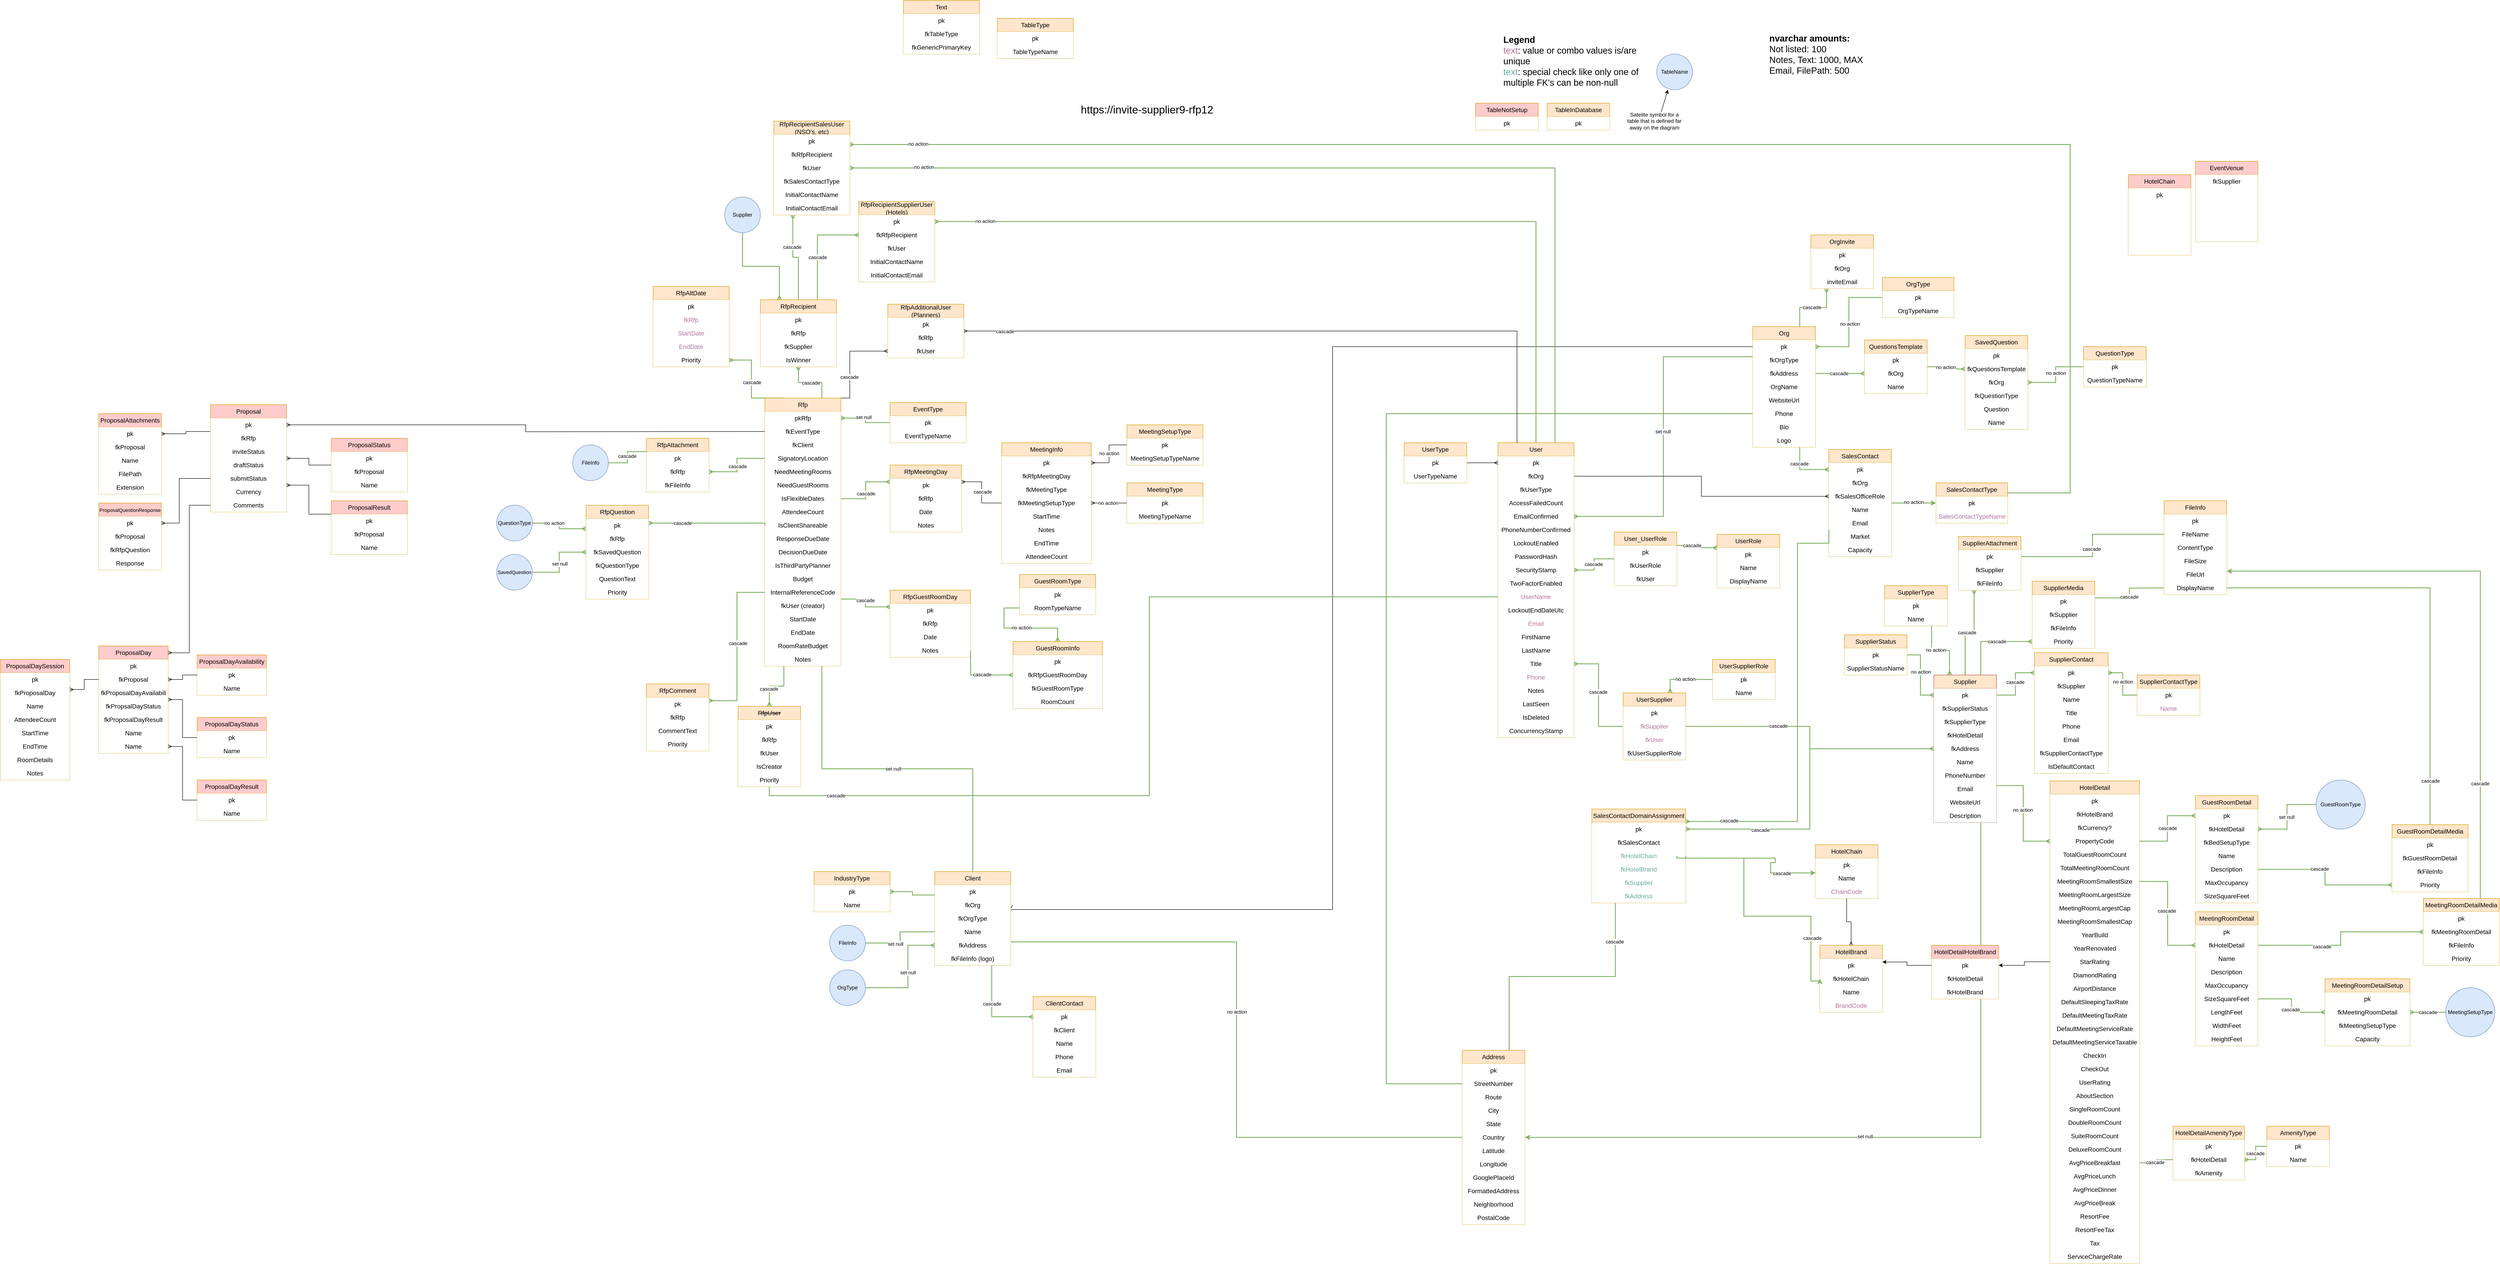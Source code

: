 <mxfile version="26.0.2">
  <diagram name="Page-1" id="1MRMbqhMZL4oupEg4rs2">
    <mxGraphModel dx="5918" dy="2545" grid="1" gridSize="10" guides="1" tooltips="1" connect="1" arrows="1" fold="1" page="1" pageScale="1" pageWidth="850" pageHeight="1100" math="0" shadow="0">
      <root>
        <mxCell id="0" />
        <mxCell id="1" parent="0" />
        <mxCell id="4pgU6K6X58AFgkONW4SR-83" value="TableNotSetup" style="swimlane;fontStyle=0;childLayout=stackLayout;horizontal=1;startSize=30;horizontalStack=0;resizeParent=1;resizeParentMax=0;resizeLast=0;collapsible=1;marginBottom=0;whiteSpace=wrap;html=1;fillColor=#FFCCCC;strokeColor=#d79b00;rounded=0;align=center;fontSize=14;" parent="1" vertex="1">
          <mxGeometry x="110" y="-80" width="140" height="60" as="geometry" />
        </mxCell>
        <mxCell id="4pgU6K6X58AFgkONW4SR-84" value="pk" style="text;strokeColor=none;fillColor=default;align=center;verticalAlign=middle;spacingLeft=4;spacingRight=4;overflow=hidden;points=[[0,0.5],[1,0.5]];portConstraint=eastwest;rotatable=0;whiteSpace=wrap;html=1;direction=east;fontSize=14;" parent="4pgU6K6X58AFgkONW4SR-83" vertex="1">
          <mxGeometry y="30" width="140" height="30" as="geometry" />
        </mxCell>
        <mxCell id="4pgU6K6X58AFgkONW4SR-89" value="HotelChain" style="swimlane;fontStyle=0;childLayout=stackLayout;horizontal=1;startSize=30;horizontalStack=0;resizeParent=1;resizeParentMax=0;resizeLast=0;collapsible=1;marginBottom=0;whiteSpace=wrap;html=1;fillColor=#FFCCCC;strokeColor=#d79b00;rounded=0;align=center;fontSize=14;" parent="1" vertex="1">
          <mxGeometry x="1570" y="80" width="140" height="180" as="geometry" />
        </mxCell>
        <mxCell id="4pgU6K6X58AFgkONW4SR-90" value="pk" style="text;strokeColor=none;fillColor=default;align=center;verticalAlign=middle;spacingLeft=4;spacingRight=4;overflow=hidden;points=[[0,0.5],[1,0.5]];portConstraint=eastwest;rotatable=0;whiteSpace=wrap;html=1;direction=east;fontSize=14;" parent="4pgU6K6X58AFgkONW4SR-89" vertex="1">
          <mxGeometry y="30" width="140" height="30" as="geometry" />
        </mxCell>
        <mxCell id="4pgU6K6X58AFgkONW4SR-91" value="" style="text;strokeColor=none;fillColor=default;align=center;verticalAlign=middle;spacingLeft=4;spacingRight=4;overflow=hidden;points=[[0,0.5],[1,0.5]];portConstraint=eastwest;rotatable=0;whiteSpace=wrap;html=1;fontSize=14;" parent="4pgU6K6X58AFgkONW4SR-89" vertex="1">
          <mxGeometry y="60" width="140" height="30" as="geometry" />
        </mxCell>
        <mxCell id="4pgU6K6X58AFgkONW4SR-92" value="" style="text;strokeColor=none;fillColor=default;align=center;verticalAlign=middle;spacingLeft=4;spacingRight=4;overflow=hidden;points=[[0,0.5],[1,0.5]];portConstraint=eastwest;rotatable=0;whiteSpace=wrap;html=1;fontSize=14;" parent="4pgU6K6X58AFgkONW4SR-89" vertex="1">
          <mxGeometry y="90" width="140" height="30" as="geometry" />
        </mxCell>
        <mxCell id="4pgU6K6X58AFgkONW4SR-93" value="" style="text;strokeColor=none;fillColor=default;align=center;verticalAlign=middle;spacingLeft=4;spacingRight=4;overflow=hidden;points=[[0,0.5],[1,0.5]];portConstraint=eastwest;rotatable=0;whiteSpace=wrap;html=1;fontSize=14;" parent="4pgU6K6X58AFgkONW4SR-89" vertex="1">
          <mxGeometry y="120" width="140" height="30" as="geometry" />
        </mxCell>
        <mxCell id="4pgU6K6X58AFgkONW4SR-94" value="" style="text;strokeColor=none;fillColor=default;align=center;verticalAlign=middle;spacingLeft=4;spacingRight=4;overflow=hidden;points=[[0,0.5],[1,0.5]];portConstraint=eastwest;rotatable=0;whiteSpace=wrap;html=1;fontSize=14;" parent="4pgU6K6X58AFgkONW4SR-89" vertex="1">
          <mxGeometry y="150" width="140" height="30" as="geometry" />
        </mxCell>
        <mxCell id="WobnOvS2RGeJKXJC2Pv2-1" value="EventVenue" style="swimlane;fontStyle=0;childLayout=stackLayout;horizontal=1;startSize=30;horizontalStack=0;resizeParent=1;resizeParentMax=0;resizeLast=0;collapsible=1;marginBottom=0;whiteSpace=wrap;html=1;fillColor=#FFCCCC;strokeColor=#d79b00;rounded=0;align=center;fontSize=14;" parent="1" vertex="1">
          <mxGeometry x="1720" y="50" width="140" height="180" as="geometry" />
        </mxCell>
        <mxCell id="WobnOvS2RGeJKXJC2Pv2-2" value="fkSupplier" style="text;strokeColor=none;fillColor=default;align=center;verticalAlign=middle;spacingLeft=4;spacingRight=4;overflow=hidden;points=[[0,0.5],[1,0.5]];portConstraint=eastwest;rotatable=0;whiteSpace=wrap;html=1;direction=east;fontSize=14;" parent="WobnOvS2RGeJKXJC2Pv2-1" vertex="1">
          <mxGeometry y="30" width="140" height="30" as="geometry" />
        </mxCell>
        <mxCell id="WobnOvS2RGeJKXJC2Pv2-3" value="" style="text;strokeColor=none;fillColor=default;align=center;verticalAlign=middle;spacingLeft=4;spacingRight=4;overflow=hidden;points=[[0,0.5],[1,0.5]];portConstraint=eastwest;rotatable=0;whiteSpace=wrap;html=1;fontSize=14;" parent="WobnOvS2RGeJKXJC2Pv2-1" vertex="1">
          <mxGeometry y="60" width="140" height="30" as="geometry" />
        </mxCell>
        <mxCell id="WobnOvS2RGeJKXJC2Pv2-4" value="" style="text;strokeColor=none;fillColor=default;align=center;verticalAlign=middle;spacingLeft=4;spacingRight=4;overflow=hidden;points=[[0,0.5],[1,0.5]];portConstraint=eastwest;rotatable=0;whiteSpace=wrap;html=1;fontSize=14;" parent="WobnOvS2RGeJKXJC2Pv2-1" vertex="1">
          <mxGeometry y="90" width="140" height="30" as="geometry" />
        </mxCell>
        <mxCell id="WobnOvS2RGeJKXJC2Pv2-5" value="" style="text;strokeColor=none;fillColor=default;align=center;verticalAlign=middle;spacingLeft=4;spacingRight=4;overflow=hidden;points=[[0,0.5],[1,0.5]];portConstraint=eastwest;rotatable=0;whiteSpace=wrap;html=1;fontSize=14;" parent="WobnOvS2RGeJKXJC2Pv2-1" vertex="1">
          <mxGeometry y="120" width="140" height="30" as="geometry" />
        </mxCell>
        <mxCell id="WobnOvS2RGeJKXJC2Pv2-6" value="" style="text;strokeColor=none;fillColor=default;align=center;verticalAlign=middle;spacingLeft=4;spacingRight=4;overflow=hidden;points=[[0,0.5],[1,0.5]];portConstraint=eastwest;rotatable=0;whiteSpace=wrap;html=1;fontSize=14;" parent="WobnOvS2RGeJKXJC2Pv2-1" vertex="1">
          <mxGeometry y="150" width="140" height="30" as="geometry" />
        </mxCell>
        <mxCell id="OYXMgMczDbUdWveoTO2t-24" style="edgeStyle=orthogonalEdgeStyle;rounded=0;orthogonalLoop=1;jettySize=auto;html=1;exitX=1;exitY=0.5;exitDx=0;exitDy=0;entryX=0;entryY=0.5;entryDx=0;entryDy=0;endArrow=ERmany;endFill=0;strokeWidth=2;fillColor=#d5e8d4;strokeColor=#82b366;" parent="1" source="WobnOvS2RGeJKXJC2Pv2-33" target="g1RnvmXeN_X-qw1Nx1M_-178" edge="1">
          <mxGeometry relative="1" as="geometry" />
        </mxCell>
        <mxCell id="OYXMgMczDbUdWveoTO2t-164" value="no action" style="edgeLabel;html=1;align=center;verticalAlign=middle;resizable=0;points=[];" parent="OYXMgMczDbUdWveoTO2t-24" vertex="1" connectable="0">
          <mxGeometry x="-0.114" y="1" relative="1" as="geometry">
            <mxPoint y="1" as="offset" />
          </mxGeometry>
        </mxCell>
        <mxCell id="WobnOvS2RGeJKXJC2Pv2-33" value="SupplierStatus" style="swimlane;fontStyle=0;childLayout=stackLayout;horizontal=1;startSize=30;horizontalStack=0;resizeParent=1;resizeParentMax=0;resizeLast=0;collapsible=1;marginBottom=0;whiteSpace=wrap;html=1;fillColor=#FFE6CC;strokeColor=#d79b00;rounded=0;align=center;fontSize=14;" parent="1" vertex="1">
          <mxGeometry x="935" y="1110" width="140" height="90" as="geometry" />
        </mxCell>
        <mxCell id="WobnOvS2RGeJKXJC2Pv2-34" value="pk" style="text;strokeColor=none;fillColor=default;align=center;verticalAlign=middle;spacingLeft=4;spacingRight=4;overflow=hidden;points=[[0,0.5],[1,0.5]];portConstraint=eastwest;rotatable=0;whiteSpace=wrap;html=1;direction=east;labelPadding=0;fontSize=14;" parent="WobnOvS2RGeJKXJC2Pv2-33" vertex="1">
          <mxGeometry y="30" width="140" height="30" as="geometry" />
        </mxCell>
        <mxCell id="WobnOvS2RGeJKXJC2Pv2-36" value="SupplierStatusName" style="text;strokeColor=none;fillColor=default;align=center;verticalAlign=middle;spacingLeft=4;spacingRight=4;overflow=hidden;points=[[0,0.5],[1,0.5]];portConstraint=eastwest;rotatable=0;whiteSpace=wrap;html=1;fontSize=14;" parent="WobnOvS2RGeJKXJC2Pv2-33" vertex="1">
          <mxGeometry y="60" width="140" height="30" as="geometry" />
        </mxCell>
        <mxCell id="OYXMgMczDbUdWveoTO2t-65" style="edgeStyle=orthogonalEdgeStyle;rounded=0;orthogonalLoop=1;jettySize=auto;html=1;exitX=0.75;exitY=1;exitDx=0;exitDy=0;entryX=0.25;entryY=0;entryDx=0;entryDy=0;endArrow=ERmany;endFill=0;strokeWidth=2;fillColor=#d5e8d4;strokeColor=#82b366;" parent="1" source="WobnOvS2RGeJKXJC2Pv2-39" target="g1RnvmXeN_X-qw1Nx1M_-177" edge="1">
          <mxGeometry relative="1" as="geometry" />
        </mxCell>
        <mxCell id="OYXMgMczDbUdWveoTO2t-165" value="no action" style="edgeLabel;html=1;align=center;verticalAlign=middle;resizable=0;points=[];" parent="OYXMgMczDbUdWveoTO2t-65" vertex="1" connectable="0">
          <mxGeometry x="-0.145" y="1" relative="1" as="geometry">
            <mxPoint as="offset" />
          </mxGeometry>
        </mxCell>
        <mxCell id="WobnOvS2RGeJKXJC2Pv2-39" value="SupplierType" style="swimlane;fontStyle=0;childLayout=stackLayout;horizontal=1;startSize=30;horizontalStack=0;resizeParent=1;resizeParentMax=0;resizeLast=0;collapsible=1;marginBottom=0;whiteSpace=wrap;html=1;fillColor=#FFE6CC;strokeColor=#d79b00;rounded=0;align=center;fontSize=14;" parent="1" vertex="1">
          <mxGeometry x="1025" y="1000" width="140" height="90" as="geometry" />
        </mxCell>
        <mxCell id="WobnOvS2RGeJKXJC2Pv2-40" value="pk" style="text;strokeColor=none;fillColor=default;align=center;verticalAlign=middle;spacingLeft=4;spacingRight=4;overflow=hidden;points=[[0,0.5],[1,0.5]];portConstraint=eastwest;rotatable=0;whiteSpace=wrap;html=1;direction=east;fontSize=14;" parent="WobnOvS2RGeJKXJC2Pv2-39" vertex="1">
          <mxGeometry y="30" width="140" height="30" as="geometry" />
        </mxCell>
        <mxCell id="WobnOvS2RGeJKXJC2Pv2-42" value="Name" style="text;strokeColor=none;fillColor=default;align=center;verticalAlign=middle;spacingLeft=4;spacingRight=4;overflow=hidden;points=[[0,0.5],[1,0.5]];portConstraint=eastwest;rotatable=0;whiteSpace=wrap;html=1;fontSize=14;" parent="WobnOvS2RGeJKXJC2Pv2-39" vertex="1">
          <mxGeometry y="60" width="140" height="30" as="geometry" />
        </mxCell>
        <mxCell id="WobnOvS2RGeJKXJC2Pv2-54" value="SupplierContact" style="swimlane;fontStyle=0;childLayout=stackLayout;horizontal=1;startSize=30;horizontalStack=0;resizeParent=1;resizeParentMax=0;resizeLast=0;collapsible=1;marginBottom=0;whiteSpace=wrap;html=1;fillColor=#FFE6CC;strokeColor=#d79b00;rounded=0;align=center;fontSize=14;" parent="1" vertex="1">
          <mxGeometry x="1360" y="1150" width="165" height="270" as="geometry" />
        </mxCell>
        <mxCell id="WobnOvS2RGeJKXJC2Pv2-55" value="pk" style="text;strokeColor=none;fillColor=default;align=center;verticalAlign=middle;spacingLeft=4;spacingRight=4;overflow=hidden;points=[[0,0.5],[1,0.5]];portConstraint=eastwest;rotatable=0;whiteSpace=wrap;html=1;direction=east;labelPadding=0;fontSize=14;" parent="WobnOvS2RGeJKXJC2Pv2-54" vertex="1">
          <mxGeometry y="30" width="165" height="30" as="geometry" />
        </mxCell>
        <mxCell id="WobnOvS2RGeJKXJC2Pv2-427" value="fkSupplier" style="text;strokeColor=none;fillColor=default;align=center;verticalAlign=middle;spacingLeft=4;spacingRight=4;overflow=hidden;points=[[0,0.5],[1,0.5]];portConstraint=eastwest;rotatable=0;whiteSpace=wrap;html=1;fontSize=14;" parent="WobnOvS2RGeJKXJC2Pv2-54" vertex="1">
          <mxGeometry y="60" width="165" height="30" as="geometry" />
        </mxCell>
        <mxCell id="WobnOvS2RGeJKXJC2Pv2-56" value="Name" style="text;strokeColor=none;fillColor=default;align=center;verticalAlign=middle;spacingLeft=4;spacingRight=4;overflow=hidden;points=[[0,0.5],[1,0.5]];portConstraint=eastwest;rotatable=0;whiteSpace=wrap;html=1;fontSize=14;" parent="WobnOvS2RGeJKXJC2Pv2-54" vertex="1">
          <mxGeometry y="90" width="165" height="30" as="geometry" />
        </mxCell>
        <mxCell id="OYXMgMczDbUdWveoTO2t-26" value="Title" style="text;strokeColor=none;fillColor=default;align=center;verticalAlign=middle;spacingLeft=4;spacingRight=4;overflow=hidden;points=[[0,0.5],[1,0.5]];portConstraint=eastwest;rotatable=0;whiteSpace=wrap;html=1;fontSize=14;" parent="WobnOvS2RGeJKXJC2Pv2-54" vertex="1">
          <mxGeometry y="120" width="165" height="30" as="geometry" />
        </mxCell>
        <mxCell id="WobnOvS2RGeJKXJC2Pv2-425" value="Phone" style="text;strokeColor=none;fillColor=default;align=center;verticalAlign=middle;spacingLeft=4;spacingRight=4;overflow=hidden;points=[[0,0.5],[1,0.5]];portConstraint=eastwest;rotatable=0;whiteSpace=wrap;html=1;fontSize=14;" parent="WobnOvS2RGeJKXJC2Pv2-54" vertex="1">
          <mxGeometry y="150" width="165" height="30" as="geometry" />
        </mxCell>
        <mxCell id="WobnOvS2RGeJKXJC2Pv2-426" value="Email" style="text;strokeColor=none;fillColor=default;align=center;verticalAlign=middle;spacingLeft=4;spacingRight=4;overflow=hidden;points=[[0,0.5],[1,0.5]];portConstraint=eastwest;rotatable=0;whiteSpace=wrap;html=1;fontSize=14;" parent="WobnOvS2RGeJKXJC2Pv2-54" vertex="1">
          <mxGeometry y="180" width="165" height="30" as="geometry" />
        </mxCell>
        <mxCell id="LMIelnkbo-A9XsUs0nEw-5" value="fkSupplierContactType" style="text;strokeColor=none;fillColor=default;align=center;verticalAlign=middle;spacingLeft=4;spacingRight=4;overflow=hidden;points=[[0,0.5],[1,0.5]];portConstraint=eastwest;rotatable=0;whiteSpace=wrap;html=1;fontSize=14;" parent="WobnOvS2RGeJKXJC2Pv2-54" vertex="1">
          <mxGeometry y="210" width="165" height="30" as="geometry" />
        </mxCell>
        <mxCell id="LMIelnkbo-A9XsUs0nEw-8" value="IsDefaultContact" style="text;strokeColor=none;fillColor=default;align=center;verticalAlign=middle;spacingLeft=4;spacingRight=4;overflow=hidden;points=[[0,0.5],[1,0.5]];portConstraint=eastwest;rotatable=0;whiteSpace=wrap;html=1;fontSize=14;" parent="WobnOvS2RGeJKXJC2Pv2-54" vertex="1">
          <mxGeometry y="240" width="165" height="30" as="geometry" />
        </mxCell>
        <mxCell id="OYXMgMczDbUdWveoTO2t-66" style="edgeStyle=orthogonalEdgeStyle;rounded=0;orthogonalLoop=1;jettySize=auto;html=1;exitX=0.25;exitY=1;exitDx=0;exitDy=0;entryX=0.5;entryY=0;entryDx=0;entryDy=0;endArrow=none;endFill=0;startArrow=ERmany;startFill=0;strokeWidth=2;fillColor=#d5e8d4;strokeColor=#82b366;" parent="1" source="WobnOvS2RGeJKXJC2Pv2-57" target="g1RnvmXeN_X-qw1Nx1M_-177" edge="1">
          <mxGeometry relative="1" as="geometry" />
        </mxCell>
        <mxCell id="OYXMgMczDbUdWveoTO2t-149" value="cascade" style="edgeLabel;html=1;align=center;verticalAlign=middle;resizable=0;points=[];" parent="OYXMgMczDbUdWveoTO2t-66" vertex="1" connectable="0">
          <mxGeometry x="0.055" relative="1" as="geometry">
            <mxPoint as="offset" />
          </mxGeometry>
        </mxCell>
        <mxCell id="WobnOvS2RGeJKXJC2Pv2-57" value="SupplierAttachment" style="swimlane;fontStyle=0;childLayout=stackLayout;horizontal=1;startSize=30;horizontalStack=0;resizeParent=1;resizeParentMax=0;resizeLast=0;collapsible=1;marginBottom=0;whiteSpace=wrap;html=1;fillColor=#FFE6CC;strokeColor=#d79b00;rounded=0;align=center;fontSize=14;" parent="1" vertex="1">
          <mxGeometry x="1190" y="890" width="140" height="120" as="geometry" />
        </mxCell>
        <mxCell id="WobnOvS2RGeJKXJC2Pv2-58" value="pk" style="text;strokeColor=none;fillColor=default;align=center;verticalAlign=middle;spacingLeft=4;spacingRight=4;overflow=hidden;points=[[0,0.5],[1,0.5]];portConstraint=eastwest;rotatable=0;whiteSpace=wrap;html=1;direction=east;labelPadding=0;fontSize=14;" parent="WobnOvS2RGeJKXJC2Pv2-57" vertex="1">
          <mxGeometry y="30" width="140" height="30" as="geometry" />
        </mxCell>
        <mxCell id="WobnOvS2RGeJKXJC2Pv2-59" value="fkSupplier" style="text;strokeColor=none;fillColor=default;align=center;verticalAlign=middle;spacingLeft=4;spacingRight=4;overflow=hidden;points=[[0,0.5],[1,0.5]];portConstraint=eastwest;rotatable=0;whiteSpace=wrap;html=1;fontSize=14;" parent="WobnOvS2RGeJKXJC2Pv2-57" vertex="1">
          <mxGeometry y="60" width="140" height="30" as="geometry" />
        </mxCell>
        <mxCell id="OYXMgMczDbUdWveoTO2t-157" value="fkFileInfo" style="text;strokeColor=none;fillColor=default;align=center;verticalAlign=middle;spacingLeft=4;spacingRight=4;overflow=hidden;points=[[0,0.5],[1,0.5]];portConstraint=eastwest;rotatable=0;whiteSpace=wrap;html=1;fontSize=14;" parent="WobnOvS2RGeJKXJC2Pv2-57" vertex="1">
          <mxGeometry y="90" width="140" height="30" as="geometry" />
        </mxCell>
        <mxCell id="OYXMgMczDbUdWveoTO2t-161" style="edgeStyle=orthogonalEdgeStyle;rounded=0;orthogonalLoop=1;jettySize=auto;html=1;exitX=1;exitY=0.25;exitDx=0;exitDy=0;entryX=0;entryY=0.5;entryDx=0;entryDy=0;endArrow=none;endFill=0;strokeWidth=2;fillColor=#d5e8d4;strokeColor=#82b366;" parent="1" source="WobnOvS2RGeJKXJC2Pv2-70" edge="1">
          <mxGeometry relative="1" as="geometry">
            <mxPoint x="1650.0" y="1005" as="targetPoint" />
          </mxGeometry>
        </mxCell>
        <mxCell id="OYXMgMczDbUdWveoTO2t-162" value="cascade" style="edgeLabel;html=1;align=center;verticalAlign=middle;resizable=0;points=[];" parent="OYXMgMczDbUdWveoTO2t-161" vertex="1" connectable="0">
          <mxGeometry x="-0.087" y="1" relative="1" as="geometry">
            <mxPoint y="1" as="offset" />
          </mxGeometry>
        </mxCell>
        <mxCell id="WobnOvS2RGeJKXJC2Pv2-70" value="SupplierMedia" style="swimlane;fontStyle=0;childLayout=stackLayout;horizontal=1;startSize=30;horizontalStack=0;resizeParent=1;resizeParentMax=0;resizeLast=0;collapsible=1;marginBottom=0;whiteSpace=wrap;html=1;fillColor=#FFE6CC;strokeColor=#d79b00;rounded=0;align=center;fontSize=14;" parent="1" vertex="1">
          <mxGeometry x="1355" y="990" width="140" height="150" as="geometry" />
        </mxCell>
        <mxCell id="WobnOvS2RGeJKXJC2Pv2-71" value="pk" style="text;strokeColor=none;fillColor=default;align=center;verticalAlign=middle;spacingLeft=4;spacingRight=4;overflow=hidden;points=[[0,0.5],[1,0.5]];portConstraint=eastwest;rotatable=0;whiteSpace=wrap;html=1;direction=east;labelPadding=0;fontSize=14;" parent="WobnOvS2RGeJKXJC2Pv2-70" vertex="1">
          <mxGeometry y="30" width="140" height="30" as="geometry" />
        </mxCell>
        <mxCell id="WobnOvS2RGeJKXJC2Pv2-72" value="fkSupplier" style="text;strokeColor=none;fillColor=default;align=center;verticalAlign=middle;spacingLeft=4;spacingRight=4;overflow=hidden;points=[[0,0.5],[1,0.5]];portConstraint=eastwest;rotatable=0;whiteSpace=wrap;html=1;fontSize=14;" parent="WobnOvS2RGeJKXJC2Pv2-70" vertex="1">
          <mxGeometry y="60" width="140" height="30" as="geometry" />
        </mxCell>
        <mxCell id="WobnOvS2RGeJKXJC2Pv2-73" value="fkFileInfo" style="text;strokeColor=none;fillColor=default;align=center;verticalAlign=middle;spacingLeft=4;spacingRight=4;overflow=hidden;points=[[0,0.5],[1,0.5]];portConstraint=eastwest;rotatable=0;whiteSpace=wrap;html=1;fontSize=14;" parent="WobnOvS2RGeJKXJC2Pv2-70" vertex="1">
          <mxGeometry y="90" width="140" height="30" as="geometry" />
        </mxCell>
        <mxCell id="WobnOvS2RGeJKXJC2Pv2-74" value="Priority" style="text;strokeColor=none;fillColor=default;align=center;verticalAlign=middle;spacingLeft=4;spacingRight=4;overflow=hidden;points=[[0,0.5],[1,0.5]];portConstraint=eastwest;rotatable=0;whiteSpace=wrap;html=1;fontSize=14;" parent="WobnOvS2RGeJKXJC2Pv2-70" vertex="1">
          <mxGeometry y="120" width="140" height="30" as="geometry" />
        </mxCell>
        <mxCell id="zEQe2f9RJZBSWhXtZzM4-70" style="edgeStyle=orthogonalEdgeStyle;rounded=0;orthogonalLoop=1;jettySize=auto;html=1;exitX=0;exitY=0.5;exitDx=0;exitDy=0;entryX=1;entryY=0.5;entryDx=0;entryDy=0;endArrow=ERmany;endFill=0;" parent="1" source="g1RnvmXeN_X-qw1Nx1M_-94" target="zEQe2f9RJZBSWhXtZzM4-3" edge="1">
          <mxGeometry relative="1" as="geometry">
            <Array as="points">
              <mxPoint x="-210" y="465" />
              <mxPoint x="-210" y="1725" />
            </Array>
          </mxGeometry>
        </mxCell>
        <mxCell id="WobnOvS2RGeJKXJC2Pv2-188" value="ClientContact" style="swimlane;fontStyle=0;childLayout=stackLayout;horizontal=1;startSize=30;horizontalStack=0;resizeParent=1;resizeParentMax=0;resizeLast=0;collapsible=1;marginBottom=0;whiteSpace=wrap;html=1;fillColor=#FFE6CC;strokeColor=#d79b00;rounded=0;align=center;fontSize=14;" parent="1" vertex="1">
          <mxGeometry x="-880" y="1920" width="140" height="180" as="geometry" />
        </mxCell>
        <mxCell id="WobnOvS2RGeJKXJC2Pv2-189" value="pk" style="text;strokeColor=none;fillColor=default;align=center;verticalAlign=middle;spacingLeft=4;spacingRight=4;overflow=hidden;points=[[0,0.5],[1,0.5]];portConstraint=eastwest;rotatable=0;whiteSpace=wrap;html=1;direction=east;fontSize=14;" parent="WobnOvS2RGeJKXJC2Pv2-188" vertex="1">
          <mxGeometry y="30" width="140" height="30" as="geometry" />
        </mxCell>
        <mxCell id="WobnOvS2RGeJKXJC2Pv2-190" value="fkClient" style="text;strokeColor=none;fillColor=default;align=center;verticalAlign=middle;spacingLeft=4;spacingRight=4;overflow=hidden;points=[[0,0.5],[1,0.5]];portConstraint=eastwest;rotatable=0;whiteSpace=wrap;html=1;fontSize=14;" parent="WobnOvS2RGeJKXJC2Pv2-188" vertex="1">
          <mxGeometry y="60" width="140" height="30" as="geometry" />
        </mxCell>
        <mxCell id="WobnOvS2RGeJKXJC2Pv2-193" value="Name" style="text;strokeColor=none;fillColor=default;align=center;verticalAlign=middle;spacingLeft=4;spacingRight=4;overflow=hidden;points=[[0,0.5],[1,0.5]];portConstraint=eastwest;rotatable=0;whiteSpace=wrap;html=1;fontSize=14;" parent="WobnOvS2RGeJKXJC2Pv2-188" vertex="1">
          <mxGeometry y="90" width="140" height="30" as="geometry" />
        </mxCell>
        <mxCell id="WobnOvS2RGeJKXJC2Pv2-191" value="Phone" style="text;strokeColor=none;fillColor=default;align=center;verticalAlign=middle;spacingLeft=4;spacingRight=4;overflow=hidden;points=[[0,0.5],[1,0.5]];portConstraint=eastwest;rotatable=0;whiteSpace=wrap;html=1;fontSize=14;" parent="WobnOvS2RGeJKXJC2Pv2-188" vertex="1">
          <mxGeometry y="120" width="140" height="30" as="geometry" />
        </mxCell>
        <mxCell id="WobnOvS2RGeJKXJC2Pv2-192" value="Email" style="text;strokeColor=none;fillColor=default;align=center;verticalAlign=middle;spacingLeft=4;spacingRight=4;overflow=hidden;points=[[0,0.5],[1,0.5]];portConstraint=eastwest;rotatable=0;whiteSpace=wrap;html=1;fontSize=14;" parent="WobnOvS2RGeJKXJC2Pv2-188" vertex="1">
          <mxGeometry y="150" width="140" height="30" as="geometry" />
        </mxCell>
        <mxCell id="Bp8Ad_W-feIoPOKrlPBo-3" style="edgeStyle=orthogonalEdgeStyle;rounded=0;orthogonalLoop=1;jettySize=auto;html=1;exitX=0;exitY=0.25;exitDx=0;exitDy=0;entryX=1;entryY=0.5;entryDx=0;entryDy=0;endArrow=none;endFill=0;fillColor=#d5e8d4;strokeColor=#82b366;strokeWidth=2;" parent="1" source="WobnOvS2RGeJKXJC2Pv2-207" target="Bp8Ad_W-feIoPOKrlPBo-2" edge="1">
          <mxGeometry relative="1" as="geometry" />
        </mxCell>
        <mxCell id="Bp8Ad_W-feIoPOKrlPBo-4" value="cascade" style="edgeLabel;html=1;align=center;verticalAlign=middle;resizable=0;points=[];" parent="Bp8Ad_W-feIoPOKrlPBo-3" vertex="1" connectable="0">
          <mxGeometry x="-0.044" y="-1" relative="1" as="geometry">
            <mxPoint as="offset" />
          </mxGeometry>
        </mxCell>
        <mxCell id="WobnOvS2RGeJKXJC2Pv2-207" value="RfpAttachment" style="swimlane;fontStyle=0;childLayout=stackLayout;horizontal=1;startSize=30;horizontalStack=0;resizeParent=1;resizeParentMax=0;resizeLast=0;collapsible=1;marginBottom=0;whiteSpace=wrap;html=1;fillColor=#ffe6cc;strokeColor=#d79b00;rounded=0;align=center;fontSize=14;" parent="1" vertex="1">
          <mxGeometry x="-1745" y="670" width="140" height="120" as="geometry" />
        </mxCell>
        <mxCell id="WobnOvS2RGeJKXJC2Pv2-208" value="pk" style="text;strokeColor=none;fillColor=default;align=center;verticalAlign=middle;spacingLeft=4;spacingRight=4;overflow=hidden;points=[[0,0.5],[1,0.5]];portConstraint=eastwest;rotatable=0;whiteSpace=wrap;html=1;direction=east;fontSize=14;" parent="WobnOvS2RGeJKXJC2Pv2-207" vertex="1">
          <mxGeometry y="30" width="140" height="30" as="geometry" />
        </mxCell>
        <mxCell id="WobnOvS2RGeJKXJC2Pv2-209" value="fkRfp" style="text;strokeColor=none;fillColor=default;align=center;verticalAlign=middle;spacingLeft=4;spacingRight=4;overflow=hidden;points=[[0,0.5],[1,0.5]];portConstraint=eastwest;rotatable=0;whiteSpace=wrap;html=1;fontSize=14;" parent="WobnOvS2RGeJKXJC2Pv2-207" vertex="1">
          <mxGeometry y="60" width="140" height="30" as="geometry" />
        </mxCell>
        <mxCell id="WobnOvS2RGeJKXJC2Pv2-210" value="fkFileInfo" style="text;strokeColor=none;fillColor=default;align=center;verticalAlign=middle;spacingLeft=4;spacingRight=4;overflow=hidden;points=[[0,0.5],[1,0.5]];portConstraint=eastwest;rotatable=0;whiteSpace=wrap;html=1;fontSize=14;" parent="WobnOvS2RGeJKXJC2Pv2-207" vertex="1">
          <mxGeometry y="90" width="140" height="30" as="geometry" />
        </mxCell>
        <mxCell id="WobnOvS2RGeJKXJC2Pv2-213" value="RfpQuestion" style="swimlane;fontStyle=0;childLayout=stackLayout;horizontal=1;startSize=30;horizontalStack=0;resizeParent=1;resizeParentMax=0;resizeLast=0;collapsible=1;marginBottom=0;whiteSpace=wrap;html=1;fillColor=#ffe6cc;strokeColor=#d79b00;rounded=0;align=center;fontSize=14;" parent="1" vertex="1">
          <mxGeometry x="-1880" y="820" width="140" height="210" as="geometry" />
        </mxCell>
        <mxCell id="WobnOvS2RGeJKXJC2Pv2-214" value="pk" style="text;strokeColor=none;fillColor=default;align=center;verticalAlign=middle;spacingLeft=4;spacingRight=4;overflow=hidden;points=[[0,0.5],[1,0.5]];portConstraint=eastwest;rotatable=0;whiteSpace=wrap;html=1;direction=east;fontSize=14;" parent="WobnOvS2RGeJKXJC2Pv2-213" vertex="1">
          <mxGeometry y="30" width="140" height="30" as="geometry" />
        </mxCell>
        <mxCell id="WobnOvS2RGeJKXJC2Pv2-215" value="fkRfp" style="text;strokeColor=none;fillColor=default;align=center;verticalAlign=middle;spacingLeft=4;spacingRight=4;overflow=hidden;points=[[0,0.5],[1,0.5]];portConstraint=eastwest;rotatable=0;whiteSpace=wrap;html=1;fontSize=14;" parent="WobnOvS2RGeJKXJC2Pv2-213" vertex="1">
          <mxGeometry y="60" width="140" height="30" as="geometry" />
        </mxCell>
        <mxCell id="-SxMpMvWhW2zUe7c8FET-13" value="fkSavedQuestion" style="text;strokeColor=none;fillColor=default;align=center;verticalAlign=middle;spacingLeft=4;spacingRight=4;overflow=hidden;points=[[0,0.5],[1,0.5]];portConstraint=eastwest;rotatable=0;whiteSpace=wrap;html=1;fontSize=14;" parent="WobnOvS2RGeJKXJC2Pv2-213" vertex="1">
          <mxGeometry y="90" width="140" height="30" as="geometry" />
        </mxCell>
        <mxCell id="g1RnvmXeN_X-qw1Nx1M_-8" value="fkQuestionType" style="text;strokeColor=none;fillColor=default;align=center;verticalAlign=middle;spacingLeft=4;spacingRight=4;overflow=hidden;points=[[0,0.5],[1,0.5]];portConstraint=eastwest;rotatable=0;whiteSpace=wrap;html=1;fontSize=14;" parent="WobnOvS2RGeJKXJC2Pv2-213" vertex="1">
          <mxGeometry y="120" width="140" height="30" as="geometry" />
        </mxCell>
        <mxCell id="WobnOvS2RGeJKXJC2Pv2-216" value="QuestionText" style="text;strokeColor=none;fillColor=default;align=center;verticalAlign=middle;spacingLeft=4;spacingRight=4;overflow=hidden;points=[[0,0.5],[1,0.5]];portConstraint=eastwest;rotatable=0;whiteSpace=wrap;html=1;fontSize=14;" parent="WobnOvS2RGeJKXJC2Pv2-213" vertex="1">
          <mxGeometry y="150" width="140" height="30" as="geometry" />
        </mxCell>
        <mxCell id="g1RnvmXeN_X-qw1Nx1M_-7" value="Priority" style="text;strokeColor=none;fillColor=default;align=center;verticalAlign=middle;spacingLeft=4;spacingRight=4;overflow=hidden;points=[[0,0.5],[1,0.5]];portConstraint=eastwest;rotatable=0;whiteSpace=wrap;html=1;fontSize=14;" parent="WobnOvS2RGeJKXJC2Pv2-213" vertex="1">
          <mxGeometry y="180" width="140" height="30" as="geometry" />
        </mxCell>
        <mxCell id="WobnOvS2RGeJKXJC2Pv2-504" style="edgeStyle=orthogonalEdgeStyle;rounded=0;orthogonalLoop=1;jettySize=auto;html=1;exitX=1;exitY=0.75;exitDx=0;exitDy=0;entryX=0;entryY=0.25;entryDx=0;entryDy=0;endArrow=ERmany;endFill=0;strokeWidth=2;fillColor=#d5e8d4;strokeColor=#82b366;" parent="1" source="WobnOvS2RGeJKXJC2Pv2-258" target="WobnOvS2RGeJKXJC2Pv2-494" edge="1">
          <mxGeometry relative="1" as="geometry" />
        </mxCell>
        <mxCell id="zEQe2f9RJZBSWhXtZzM4-65" value="cascade" style="edgeLabel;html=1;align=center;verticalAlign=middle;resizable=0;points=[];" parent="WobnOvS2RGeJKXJC2Pv2-504" vertex="1" connectable="0">
          <mxGeometry x="-0.089" relative="1" as="geometry">
            <mxPoint as="offset" />
          </mxGeometry>
        </mxCell>
        <mxCell id="zEQe2f9RJZBSWhXtZzM4-52" style="edgeStyle=orthogonalEdgeStyle;rounded=0;orthogonalLoop=1;jettySize=auto;html=1;exitX=0.25;exitY=1;exitDx=0;exitDy=0;entryX=0.5;entryY=0;entryDx=0;entryDy=0;endArrow=ERmany;endFill=0;strokeWidth=2;fillColor=#d5e8d4;strokeColor=#82b366;" parent="1" source="WobnOvS2RGeJKXJC2Pv2-258" target="zEQe2f9RJZBSWhXtZzM4-33" edge="1">
          <mxGeometry relative="1" as="geometry" />
        </mxCell>
        <mxCell id="g1RnvmXeN_X-qw1Nx1M_-59" value="cascade" style="edgeLabel;html=1;align=center;verticalAlign=middle;resizable=0;points=[];" parent="zEQe2f9RJZBSWhXtZzM4-52" vertex="1" connectable="0">
          <mxGeometry x="0.367" y="-1" relative="1" as="geometry">
            <mxPoint as="offset" />
          </mxGeometry>
        </mxCell>
        <mxCell id="zEQe2f9RJZBSWhXtZzM4-53" style="edgeStyle=orthogonalEdgeStyle;rounded=0;orthogonalLoop=1;jettySize=auto;html=1;exitX=0.75;exitY=0;exitDx=0;exitDy=0;entryX=0.5;entryY=1;entryDx=0;entryDy=0;endArrow=ERmany;endFill=0;fillColor=#d5e8d4;strokeColor=#82b366;strokeWidth=2;" parent="1" source="WobnOvS2RGeJKXJC2Pv2-258" target="zEQe2f9RJZBSWhXtZzM4-47" edge="1">
          <mxGeometry relative="1" as="geometry" />
        </mxCell>
        <mxCell id="zEQe2f9RJZBSWhXtZzM4-61" value="cascade" style="edgeLabel;html=1;align=center;verticalAlign=middle;resizable=0;points=[];" parent="zEQe2f9RJZBSWhXtZzM4-53" vertex="1" connectable="0">
          <mxGeometry x="-0.025" y="1" relative="1" as="geometry">
            <mxPoint as="offset" />
          </mxGeometry>
        </mxCell>
        <mxCell id="zEQe2f9RJZBSWhXtZzM4-54" style="edgeStyle=orthogonalEdgeStyle;rounded=0;orthogonalLoop=1;jettySize=auto;html=1;exitX=0.75;exitY=1;exitDx=0;exitDy=0;endArrow=none;endFill=0;strokeWidth=2;fillColor=#d5e8d4;strokeColor=#82b366;" parent="1" source="WobnOvS2RGeJKXJC2Pv2-258" target="zEQe2f9RJZBSWhXtZzM4-1" edge="1">
          <mxGeometry relative="1" as="geometry" />
        </mxCell>
        <mxCell id="zEQe2f9RJZBSWhXtZzM4-68" value="set null" style="edgeLabel;html=1;align=center;verticalAlign=middle;resizable=0;points=[];" parent="zEQe2f9RJZBSWhXtZzM4-54" vertex="1" connectable="0">
          <mxGeometry x="-0.025" relative="1" as="geometry">
            <mxPoint as="offset" />
          </mxGeometry>
        </mxCell>
        <mxCell id="Bp8Ad_W-feIoPOKrlPBo-44" style="edgeStyle=orthogonalEdgeStyle;rounded=0;orthogonalLoop=1;jettySize=auto;html=1;exitX=0.25;exitY=0;exitDx=0;exitDy=0;entryX=1;entryY=0.5;entryDx=0;entryDy=0;fillColor=#d5e8d4;strokeColor=#82b366;strokeWidth=2;endArrow=ERmany;endFill=0;" parent="1" source="WobnOvS2RGeJKXJC2Pv2-258" target="zEQe2f9RJZBSWhXtZzM4-32" edge="1">
          <mxGeometry relative="1" as="geometry">
            <Array as="points">
              <mxPoint x="-1510" y="580" />
              <mxPoint x="-1510" y="495" />
            </Array>
          </mxGeometry>
        </mxCell>
        <mxCell id="Bp8Ad_W-feIoPOKrlPBo-45" value="cascade" style="edgeLabel;html=1;align=center;verticalAlign=middle;resizable=0;points=[];" parent="Bp8Ad_W-feIoPOKrlPBo-44" vertex="1" connectable="0">
          <mxGeometry x="0.043" y="-1" relative="1" as="geometry">
            <mxPoint as="offset" />
          </mxGeometry>
        </mxCell>
        <mxCell id="Bp8Ad_W-feIoPOKrlPBo-68" style="edgeStyle=orthogonalEdgeStyle;rounded=0;orthogonalLoop=1;jettySize=auto;html=1;exitX=1;exitY=0;exitDx=0;exitDy=0;entryX=0;entryY=0.5;entryDx=0;entryDy=0;endArrow=ERmany;endFill=0;" parent="1" source="WobnOvS2RGeJKXJC2Pv2-258" target="Bp8Ad_W-feIoPOKrlPBo-23" edge="1">
          <mxGeometry relative="1" as="geometry">
            <Array as="points">
              <mxPoint x="-1290" y="580" />
              <mxPoint x="-1290" y="475" />
            </Array>
          </mxGeometry>
        </mxCell>
        <mxCell id="Bp8Ad_W-feIoPOKrlPBo-83" value="cascade" style="edgeLabel;html=1;align=center;verticalAlign=middle;resizable=0;points=[];" parent="Bp8Ad_W-feIoPOKrlPBo-68" vertex="1" connectable="0">
          <mxGeometry x="-0.356" y="1" relative="1" as="geometry">
            <mxPoint as="offset" />
          </mxGeometry>
        </mxCell>
        <mxCell id="WobnOvS2RGeJKXJC2Pv2-258" value="Rfp" style="swimlane;fontStyle=0;childLayout=stackLayout;horizontal=1;startSize=30;horizontalStack=0;resizeParent=1;resizeParentMax=0;resizeLast=0;collapsible=1;marginBottom=0;whiteSpace=wrap;html=1;fillColor=#ffe6cc;strokeColor=#d79b00;rounded=0;align=center;fontSize=14;" parent="1" vertex="1">
          <mxGeometry x="-1480" y="580" width="170" height="600" as="geometry" />
        </mxCell>
        <mxCell id="WobnOvS2RGeJKXJC2Pv2-259" value="pkRfp" style="text;strokeColor=none;fillColor=default;align=center;verticalAlign=middle;spacingLeft=4;spacingRight=4;overflow=hidden;points=[[0,0.5],[1,0.5]];portConstraint=eastwest;rotatable=0;whiteSpace=wrap;html=1;direction=east;fontSize=14;" parent="WobnOvS2RGeJKXJC2Pv2-258" vertex="1">
          <mxGeometry y="30" width="170" height="30" as="geometry" />
        </mxCell>
        <mxCell id="WobnOvS2RGeJKXJC2Pv2-456" value="fkEventType" style="text;strokeColor=none;fillColor=default;align=center;verticalAlign=middle;spacingLeft=4;spacingRight=4;overflow=hidden;points=[[0,0.5],[1,0.5]];portConstraint=eastwest;rotatable=0;whiteSpace=wrap;html=1;fontSize=14;" parent="WobnOvS2RGeJKXJC2Pv2-258" vertex="1">
          <mxGeometry y="60" width="170" height="30" as="geometry" />
        </mxCell>
        <mxCell id="zEQe2f9RJZBSWhXtZzM4-58" value="fkClient" style="text;strokeColor=none;fillColor=default;align=center;verticalAlign=middle;spacingLeft=4;spacingRight=4;overflow=hidden;points=[[0,0.5],[1,0.5]];portConstraint=eastwest;rotatable=0;whiteSpace=wrap;html=1;fontSize=14;" parent="WobnOvS2RGeJKXJC2Pv2-258" vertex="1">
          <mxGeometry y="90" width="170" height="30" as="geometry" />
        </mxCell>
        <mxCell id="WobnOvS2RGeJKXJC2Pv2-263" value="SignatoryLocation" style="text;strokeColor=none;fillColor=default;align=center;verticalAlign=middle;spacingLeft=4;spacingRight=4;overflow=hidden;points=[[0,0.5],[1,0.5]];portConstraint=eastwest;rotatable=0;whiteSpace=wrap;html=1;fontSize=14;" parent="WobnOvS2RGeJKXJC2Pv2-258" vertex="1">
          <mxGeometry y="120" width="170" height="30" as="geometry" />
        </mxCell>
        <mxCell id="WobnOvS2RGeJKXJC2Pv2-266" value="NeedMeetingRooms" style="text;strokeColor=none;fillColor=default;align=center;verticalAlign=middle;spacingLeft=4;spacingRight=4;overflow=hidden;points=[[0,0.5],[1,0.5]];portConstraint=eastwest;rotatable=0;whiteSpace=wrap;html=1;fontSize=14;" parent="WobnOvS2RGeJKXJC2Pv2-258" vertex="1">
          <mxGeometry y="150" width="170" height="30" as="geometry" />
        </mxCell>
        <mxCell id="WobnOvS2RGeJKXJC2Pv2-267" value="NeedGuestRooms" style="text;strokeColor=none;fillColor=default;align=center;verticalAlign=middle;spacingLeft=4;spacingRight=4;overflow=hidden;points=[[0,0.5],[1,0.5]];portConstraint=eastwest;rotatable=0;whiteSpace=wrap;html=1;fontSize=14;" parent="WobnOvS2RGeJKXJC2Pv2-258" vertex="1">
          <mxGeometry y="180" width="170" height="30" as="geometry" />
        </mxCell>
        <mxCell id="WobnOvS2RGeJKXJC2Pv2-268" value="IsFlexibleDates" style="text;strokeColor=none;fillColor=default;align=center;verticalAlign=middle;spacingLeft=4;spacingRight=4;overflow=hidden;points=[[0,0.5],[1,0.5]];portConstraint=eastwest;rotatable=0;whiteSpace=wrap;html=1;fontSize=14;" parent="WobnOvS2RGeJKXJC2Pv2-258" vertex="1">
          <mxGeometry y="210" width="170" height="30" as="geometry" />
        </mxCell>
        <mxCell id="WobnOvS2RGeJKXJC2Pv2-269" value="AttendeeCount" style="text;strokeColor=none;fillColor=default;align=center;verticalAlign=middle;spacingLeft=4;spacingRight=4;overflow=hidden;points=[[0,0.5],[1,0.5]];portConstraint=eastwest;rotatable=0;whiteSpace=wrap;html=1;fontSize=14;" parent="WobnOvS2RGeJKXJC2Pv2-258" vertex="1">
          <mxGeometry y="240" width="170" height="30" as="geometry" />
        </mxCell>
        <mxCell id="WobnOvS2RGeJKXJC2Pv2-270" value="IsClientShareable" style="text;strokeColor=none;fillColor=default;align=center;verticalAlign=middle;spacingLeft=4;spacingRight=4;overflow=hidden;points=[[0,0.5],[1,0.5]];portConstraint=eastwest;rotatable=0;whiteSpace=wrap;html=1;fontSize=14;" parent="WobnOvS2RGeJKXJC2Pv2-258" vertex="1">
          <mxGeometry y="270" width="170" height="30" as="geometry" />
        </mxCell>
        <mxCell id="WobnOvS2RGeJKXJC2Pv2-283" value="ResponseDueDate" style="text;strokeColor=none;fillColor=default;align=center;verticalAlign=middle;spacingLeft=4;spacingRight=4;overflow=hidden;points=[[0,0.5],[1,0.5]];portConstraint=eastwest;rotatable=0;whiteSpace=wrap;html=1;fontSize=14;" parent="WobnOvS2RGeJKXJC2Pv2-258" vertex="1">
          <mxGeometry y="300" width="170" height="30" as="geometry" />
        </mxCell>
        <mxCell id="WobnOvS2RGeJKXJC2Pv2-284" value="DecisionDueDate" style="text;strokeColor=none;fillColor=default;align=center;verticalAlign=middle;spacingLeft=4;spacingRight=4;overflow=hidden;points=[[0,0.5],[1,0.5]];portConstraint=eastwest;rotatable=0;whiteSpace=wrap;html=1;fontSize=14;" parent="WobnOvS2RGeJKXJC2Pv2-258" vertex="1">
          <mxGeometry y="330" width="170" height="30" as="geometry" />
        </mxCell>
        <mxCell id="zEQe2f9RJZBSWhXtZzM4-76" value="IsThirdPartyPlanner" style="text;strokeColor=none;fillColor=default;align=center;verticalAlign=middle;spacingLeft=4;spacingRight=4;overflow=hidden;points=[[0,0.5],[1,0.5]];portConstraint=eastwest;rotatable=0;whiteSpace=wrap;html=1;fontSize=14;" parent="WobnOvS2RGeJKXJC2Pv2-258" vertex="1">
          <mxGeometry y="360" width="170" height="30" as="geometry" />
        </mxCell>
        <mxCell id="zEQe2f9RJZBSWhXtZzM4-77" value="Budget" style="text;strokeColor=none;fillColor=default;align=center;verticalAlign=middle;spacingLeft=4;spacingRight=4;overflow=hidden;points=[[0,0.5],[1,0.5]];portConstraint=eastwest;rotatable=0;whiteSpace=wrap;html=1;fontSize=14;" parent="WobnOvS2RGeJKXJC2Pv2-258" vertex="1">
          <mxGeometry y="390" width="170" height="30" as="geometry" />
        </mxCell>
        <mxCell id="zEQe2f9RJZBSWhXtZzM4-78" value="InternalReferenceCode" style="text;strokeColor=none;fillColor=default;align=center;verticalAlign=middle;spacingLeft=4;spacingRight=4;overflow=hidden;points=[[0,0.5],[1,0.5]];portConstraint=eastwest;rotatable=0;whiteSpace=wrap;html=1;fontSize=14;" parent="WobnOvS2RGeJKXJC2Pv2-258" vertex="1">
          <mxGeometry y="420" width="170" height="30" as="geometry" />
        </mxCell>
        <mxCell id="Bp8Ad_W-feIoPOKrlPBo-13" value="fkUser (creator)" style="text;strokeColor=none;fillColor=default;align=center;verticalAlign=middle;spacingLeft=4;spacingRight=4;overflow=hidden;points=[[0,0.5],[1,0.5]];portConstraint=eastwest;rotatable=0;whiteSpace=wrap;html=1;fontSize=14;" parent="WobnOvS2RGeJKXJC2Pv2-258" vertex="1">
          <mxGeometry y="450" width="170" height="30" as="geometry" />
        </mxCell>
        <mxCell id="-SxMpMvWhW2zUe7c8FET-18" value="StartDate" style="text;strokeColor=none;fillColor=default;align=center;verticalAlign=middle;spacingLeft=4;spacingRight=4;overflow=hidden;points=[[0,0.5],[1,0.5]];portConstraint=eastwest;rotatable=0;whiteSpace=wrap;html=1;fontSize=14;" parent="WobnOvS2RGeJKXJC2Pv2-258" vertex="1">
          <mxGeometry y="480" width="170" height="30" as="geometry" />
        </mxCell>
        <mxCell id="-SxMpMvWhW2zUe7c8FET-19" value="EndDate" style="text;strokeColor=none;fillColor=default;align=center;verticalAlign=middle;spacingLeft=4;spacingRight=4;overflow=hidden;points=[[0,0.5],[1,0.5]];portConstraint=eastwest;rotatable=0;whiteSpace=wrap;html=1;fontSize=14;" parent="WobnOvS2RGeJKXJC2Pv2-258" vertex="1">
          <mxGeometry y="510" width="170" height="30" as="geometry" />
        </mxCell>
        <mxCell id="-SxMpMvWhW2zUe7c8FET-17" value="RoomRateBudget" style="text;strokeColor=none;fillColor=default;align=center;verticalAlign=middle;spacingLeft=4;spacingRight=4;overflow=hidden;points=[[0,0.5],[1,0.5]];portConstraint=eastwest;rotatable=0;whiteSpace=wrap;html=1;fontSize=14;" parent="WobnOvS2RGeJKXJC2Pv2-258" vertex="1">
          <mxGeometry y="540" width="170" height="30" as="geometry" />
        </mxCell>
        <mxCell id="LMIelnkbo-A9XsUs0nEw-7" value="Notes" style="text;strokeColor=none;fillColor=default;align=center;verticalAlign=middle;spacingLeft=4;spacingRight=4;overflow=hidden;points=[[0,0.5],[1,0.5]];portConstraint=eastwest;rotatable=0;whiteSpace=wrap;html=1;fontSize=14;" parent="WobnOvS2RGeJKXJC2Pv2-258" vertex="1">
          <mxGeometry y="570" width="170" height="30" as="geometry" />
        </mxCell>
        <mxCell id="WobnOvS2RGeJKXJC2Pv2-286" value="" style="edgeStyle=orthogonalEdgeStyle;rounded=0;orthogonalLoop=1;jettySize=auto;html=1;endArrow=ERmany;endFill=0;fillColor=#d5e8d4;strokeColor=#82b366;strokeWidth=2;" parent="1" source="WobnOvS2RGeJKXJC2Pv2-263" target="WobnOvS2RGeJKXJC2Pv2-209" edge="1">
          <mxGeometry relative="1" as="geometry" />
        </mxCell>
        <mxCell id="zEQe2f9RJZBSWhXtZzM4-69" value="cascade" style="edgeLabel;html=1;align=center;verticalAlign=middle;resizable=0;points=[];" parent="WobnOvS2RGeJKXJC2Pv2-286" vertex="1" connectable="0">
          <mxGeometry x="0.036" y="1" relative="1" as="geometry">
            <mxPoint as="offset" />
          </mxGeometry>
        </mxCell>
        <mxCell id="WobnOvS2RGeJKXJC2Pv2-287" value="" style="edgeStyle=orthogonalEdgeStyle;rounded=0;orthogonalLoop=1;jettySize=auto;html=1;endArrow=ERmany;endFill=0;exitX=0;exitY=0.5;exitDx=0;exitDy=0;fillColor=#d5e8d4;strokeColor=#82b366;strokeWidth=2;" parent="1" source="WobnOvS2RGeJKXJC2Pv2-270" target="WobnOvS2RGeJKXJC2Pv2-214" edge="1">
          <mxGeometry relative="1" as="geometry">
            <Array as="points">
              <mxPoint x="-1480" y="860" />
            </Array>
          </mxGeometry>
        </mxCell>
        <mxCell id="zEQe2f9RJZBSWhXtZzM4-59" value="cascade" style="edgeLabel;html=1;align=center;verticalAlign=middle;resizable=0;points=[];" parent="WobnOvS2RGeJKXJC2Pv2-287" vertex="1" connectable="0">
          <mxGeometry x="0.426" relative="1" as="geometry">
            <mxPoint as="offset" />
          </mxGeometry>
        </mxCell>
        <mxCell id="WobnOvS2RGeJKXJC2Pv2-361" style="edgeStyle=orthogonalEdgeStyle;rounded=0;orthogonalLoop=1;jettySize=auto;html=1;exitX=0;exitY=0.25;exitDx=0;exitDy=0;entryX=1;entryY=0.5;entryDx=0;entryDy=0;endArrow=ERmany;endFill=0;" parent="1" source="WobnOvS2RGeJKXJC2Pv2-319" target="WobnOvS2RGeJKXJC2Pv2-350" edge="1">
          <mxGeometry relative="1" as="geometry" />
        </mxCell>
        <mxCell id="WobnOvS2RGeJKXJC2Pv2-319" value="Proposal" style="swimlane;fontStyle=0;childLayout=stackLayout;horizontal=1;startSize=30;horizontalStack=0;resizeParent=1;resizeParentMax=0;resizeLast=0;collapsible=1;marginBottom=0;whiteSpace=wrap;html=1;fillColor=#FFCCCC;strokeColor=#d79b00;rounded=0;align=center;fontSize=14;" parent="1" vertex="1">
          <mxGeometry x="-2720" y="595" width="170" height="240" as="geometry" />
        </mxCell>
        <mxCell id="WobnOvS2RGeJKXJC2Pv2-320" value="pk" style="text;strokeColor=none;fillColor=default;align=center;verticalAlign=middle;spacingLeft=4;spacingRight=4;overflow=hidden;points=[[0,0.5],[1,0.5]];portConstraint=eastwest;rotatable=0;whiteSpace=wrap;html=1;direction=east;fontSize=14;" parent="WobnOvS2RGeJKXJC2Pv2-319" vertex="1">
          <mxGeometry y="30" width="170" height="30" as="geometry" />
        </mxCell>
        <mxCell id="WobnOvS2RGeJKXJC2Pv2-321" value="fkRfp" style="text;strokeColor=none;fillColor=default;align=center;verticalAlign=middle;spacingLeft=4;spacingRight=4;overflow=hidden;points=[[0,0.5],[1,0.5]];portConstraint=eastwest;rotatable=0;whiteSpace=wrap;html=1;fontSize=14;" parent="WobnOvS2RGeJKXJC2Pv2-319" vertex="1">
          <mxGeometry y="60" width="170" height="30" as="geometry" />
        </mxCell>
        <mxCell id="WobnOvS2RGeJKXJC2Pv2-322" value="inviteStatus" style="text;strokeColor=none;fillColor=default;align=center;verticalAlign=middle;spacingLeft=4;spacingRight=4;overflow=hidden;points=[[0,0.5],[1,0.5]];portConstraint=eastwest;rotatable=0;whiteSpace=wrap;html=1;fontSize=14;" parent="WobnOvS2RGeJKXJC2Pv2-319" vertex="1">
          <mxGeometry y="90" width="170" height="30" as="geometry" />
        </mxCell>
        <mxCell id="WobnOvS2RGeJKXJC2Pv2-323" value="draftStatus" style="text;strokeColor=none;fillColor=default;align=center;verticalAlign=middle;spacingLeft=4;spacingRight=4;overflow=hidden;points=[[0,0.5],[1,0.5]];portConstraint=eastwest;rotatable=0;whiteSpace=wrap;html=1;fontSize=14;" parent="WobnOvS2RGeJKXJC2Pv2-319" vertex="1">
          <mxGeometry y="120" width="170" height="30" as="geometry" />
        </mxCell>
        <mxCell id="WobnOvS2RGeJKXJC2Pv2-324" value="submitStatus" style="text;strokeColor=none;fillColor=default;align=center;verticalAlign=middle;spacingLeft=4;spacingRight=4;overflow=hidden;points=[[0,0.5],[1,0.5]];portConstraint=eastwest;rotatable=0;whiteSpace=wrap;html=1;fontSize=14;" parent="WobnOvS2RGeJKXJC2Pv2-319" vertex="1">
          <mxGeometry y="150" width="170" height="30" as="geometry" />
        </mxCell>
        <mxCell id="WobnOvS2RGeJKXJC2Pv2-325" value="Currency" style="text;strokeColor=none;fillColor=default;align=center;verticalAlign=middle;spacingLeft=4;spacingRight=4;overflow=hidden;points=[[0,0.5],[1,0.5]];portConstraint=eastwest;rotatable=0;whiteSpace=wrap;html=1;fontSize=14;" parent="WobnOvS2RGeJKXJC2Pv2-319" vertex="1">
          <mxGeometry y="180" width="170" height="30" as="geometry" />
        </mxCell>
        <mxCell id="WobnOvS2RGeJKXJC2Pv2-326" value="Comments" style="text;strokeColor=none;fillColor=default;align=center;verticalAlign=middle;spacingLeft=4;spacingRight=4;overflow=hidden;points=[[0,0.5],[1,0.5]];portConstraint=eastwest;rotatable=0;whiteSpace=wrap;html=1;fontSize=14;" parent="WobnOvS2RGeJKXJC2Pv2-319" vertex="1">
          <mxGeometry y="210" width="170" height="30" as="geometry" />
        </mxCell>
        <mxCell id="WobnOvS2RGeJKXJC2Pv2-334" style="edgeStyle=orthogonalEdgeStyle;rounded=0;orthogonalLoop=1;jettySize=auto;html=1;exitX=0;exitY=0.5;exitDx=0;exitDy=0;entryX=1;entryY=0.5;entryDx=0;entryDy=0;endArrow=ERmany;endFill=0;" parent="1" target="WobnOvS2RGeJKXJC2Pv2-320" edge="1">
          <mxGeometry relative="1" as="geometry">
            <mxPoint x="-1480" y="655" as="sourcePoint" />
          </mxGeometry>
        </mxCell>
        <mxCell id="WobnOvS2RGeJKXJC2Pv2-347" value="" style="edgeStyle=orthogonalEdgeStyle;rounded=0;orthogonalLoop=1;jettySize=auto;html=1;entryX=1;entryY=0.5;entryDx=0;entryDy=0;endArrow=ERmany;endFill=0;" parent="1" source="WobnOvS2RGeJKXJC2Pv2-335" target="WobnOvS2RGeJKXJC2Pv2-319" edge="1">
          <mxGeometry relative="1" as="geometry" />
        </mxCell>
        <mxCell id="WobnOvS2RGeJKXJC2Pv2-335" value="ProposalStatus" style="swimlane;fontStyle=0;childLayout=stackLayout;horizontal=1;startSize=30;horizontalStack=0;resizeParent=1;resizeParentMax=0;resizeLast=0;collapsible=1;marginBottom=0;whiteSpace=wrap;html=1;fillColor=#FFCCCC;strokeColor=#d79b00;rounded=0;align=center;fontSize=14;" parent="1" vertex="1">
          <mxGeometry x="-2450" y="670" width="170" height="120" as="geometry" />
        </mxCell>
        <mxCell id="WobnOvS2RGeJKXJC2Pv2-336" value="pk" style="text;strokeColor=none;fillColor=default;align=center;verticalAlign=middle;spacingLeft=4;spacingRight=4;overflow=hidden;points=[[0,0.5],[1,0.5]];portConstraint=eastwest;rotatable=0;whiteSpace=wrap;html=1;direction=east;fontSize=14;" parent="WobnOvS2RGeJKXJC2Pv2-335" vertex="1">
          <mxGeometry y="30" width="170" height="30" as="geometry" />
        </mxCell>
        <mxCell id="WobnOvS2RGeJKXJC2Pv2-337" value="fkProposal" style="text;strokeColor=none;fillColor=default;align=center;verticalAlign=middle;spacingLeft=4;spacingRight=4;overflow=hidden;points=[[0,0.5],[1,0.5]];portConstraint=eastwest;rotatable=0;whiteSpace=wrap;html=1;fontSize=14;" parent="WobnOvS2RGeJKXJC2Pv2-335" vertex="1">
          <mxGeometry y="60" width="170" height="30" as="geometry" />
        </mxCell>
        <mxCell id="WobnOvS2RGeJKXJC2Pv2-338" value="Name" style="text;strokeColor=none;fillColor=default;align=center;verticalAlign=middle;spacingLeft=4;spacingRight=4;overflow=hidden;points=[[0,0.5],[1,0.5]];portConstraint=eastwest;rotatable=0;whiteSpace=wrap;html=1;fontSize=14;" parent="WobnOvS2RGeJKXJC2Pv2-335" vertex="1">
          <mxGeometry y="90" width="170" height="30" as="geometry" />
        </mxCell>
        <mxCell id="WobnOvS2RGeJKXJC2Pv2-348" style="edgeStyle=orthogonalEdgeStyle;rounded=0;orthogonalLoop=1;jettySize=auto;html=1;exitX=0;exitY=0.25;exitDx=0;exitDy=0;entryX=1;entryY=0.75;entryDx=0;entryDy=0;endArrow=ERmany;endFill=0;" parent="1" source="WobnOvS2RGeJKXJC2Pv2-343" target="WobnOvS2RGeJKXJC2Pv2-319" edge="1">
          <mxGeometry relative="1" as="geometry" />
        </mxCell>
        <mxCell id="WobnOvS2RGeJKXJC2Pv2-343" value="ProposalResult" style="swimlane;fontStyle=0;childLayout=stackLayout;horizontal=1;startSize=30;horizontalStack=0;resizeParent=1;resizeParentMax=0;resizeLast=0;collapsible=1;marginBottom=0;whiteSpace=wrap;html=1;fillColor=#FFCCCC;strokeColor=#d79b00;rounded=0;align=center;fontSize=14;" parent="1" vertex="1">
          <mxGeometry x="-2450" y="810" width="170" height="120" as="geometry" />
        </mxCell>
        <mxCell id="WobnOvS2RGeJKXJC2Pv2-344" value="pk" style="text;strokeColor=none;fillColor=default;align=center;verticalAlign=middle;spacingLeft=4;spacingRight=4;overflow=hidden;points=[[0,0.5],[1,0.5]];portConstraint=eastwest;rotatable=0;whiteSpace=wrap;html=1;direction=east;fontSize=14;" parent="WobnOvS2RGeJKXJC2Pv2-343" vertex="1">
          <mxGeometry y="30" width="170" height="30" as="geometry" />
        </mxCell>
        <mxCell id="WobnOvS2RGeJKXJC2Pv2-345" value="fkProposal" style="text;strokeColor=none;fillColor=default;align=center;verticalAlign=middle;spacingLeft=4;spacingRight=4;overflow=hidden;points=[[0,0.5],[1,0.5]];portConstraint=eastwest;rotatable=0;whiteSpace=wrap;html=1;fontSize=14;" parent="WobnOvS2RGeJKXJC2Pv2-343" vertex="1">
          <mxGeometry y="60" width="170" height="30" as="geometry" />
        </mxCell>
        <mxCell id="WobnOvS2RGeJKXJC2Pv2-346" value="Name" style="text;strokeColor=none;fillColor=default;align=center;verticalAlign=middle;spacingLeft=4;spacingRight=4;overflow=hidden;points=[[0,0.5],[1,0.5]];portConstraint=eastwest;rotatable=0;whiteSpace=wrap;html=1;fontSize=14;" parent="WobnOvS2RGeJKXJC2Pv2-343" vertex="1">
          <mxGeometry y="90" width="170" height="30" as="geometry" />
        </mxCell>
        <mxCell id="WobnOvS2RGeJKXJC2Pv2-349" value="ProposalAttachments" style="swimlane;fontStyle=0;childLayout=stackLayout;horizontal=1;startSize=30;horizontalStack=0;resizeParent=1;resizeParentMax=0;resizeLast=0;collapsible=1;marginBottom=0;whiteSpace=wrap;html=1;fillColor=#FFCCCC;strokeColor=#d79b00;rounded=0;align=center;fontSize=14;" parent="1" vertex="1">
          <mxGeometry x="-2970" y="615" width="140" height="180" as="geometry" />
        </mxCell>
        <mxCell id="WobnOvS2RGeJKXJC2Pv2-350" value="pk" style="text;strokeColor=none;fillColor=default;align=center;verticalAlign=middle;spacingLeft=4;spacingRight=4;overflow=hidden;points=[[0,0.5],[1,0.5]];portConstraint=eastwest;rotatable=0;whiteSpace=wrap;html=1;direction=east;fontSize=14;" parent="WobnOvS2RGeJKXJC2Pv2-349" vertex="1">
          <mxGeometry y="30" width="140" height="30" as="geometry" />
        </mxCell>
        <mxCell id="WobnOvS2RGeJKXJC2Pv2-351" value="fkProposal" style="text;strokeColor=none;fillColor=default;align=center;verticalAlign=middle;spacingLeft=4;spacingRight=4;overflow=hidden;points=[[0,0.5],[1,0.5]];portConstraint=eastwest;rotatable=0;whiteSpace=wrap;html=1;fontSize=14;" parent="WobnOvS2RGeJKXJC2Pv2-349" vertex="1">
          <mxGeometry y="60" width="140" height="30" as="geometry" />
        </mxCell>
        <mxCell id="WobnOvS2RGeJKXJC2Pv2-352" value="Name" style="text;strokeColor=none;fillColor=default;align=center;verticalAlign=middle;spacingLeft=4;spacingRight=4;overflow=hidden;points=[[0,0.5],[1,0.5]];portConstraint=eastwest;rotatable=0;whiteSpace=wrap;html=1;fontSize=14;" parent="WobnOvS2RGeJKXJC2Pv2-349" vertex="1">
          <mxGeometry y="90" width="140" height="30" as="geometry" />
        </mxCell>
        <mxCell id="WobnOvS2RGeJKXJC2Pv2-353" value="FilePath" style="text;strokeColor=none;fillColor=default;align=center;verticalAlign=middle;spacingLeft=4;spacingRight=4;overflow=hidden;points=[[0,0.5],[1,0.5]];portConstraint=eastwest;rotatable=0;whiteSpace=wrap;html=1;fontSize=14;" parent="WobnOvS2RGeJKXJC2Pv2-349" vertex="1">
          <mxGeometry y="120" width="140" height="30" as="geometry" />
        </mxCell>
        <mxCell id="WobnOvS2RGeJKXJC2Pv2-354" value="Extension" style="text;strokeColor=none;fillColor=default;align=center;verticalAlign=middle;spacingLeft=4;spacingRight=4;overflow=hidden;points=[[0,0.5],[1,0.5]];portConstraint=eastwest;rotatable=0;whiteSpace=wrap;html=1;fontSize=14;" parent="WobnOvS2RGeJKXJC2Pv2-349" vertex="1">
          <mxGeometry y="150" width="140" height="30" as="geometry" />
        </mxCell>
        <mxCell id="WobnOvS2RGeJKXJC2Pv2-355" value="&lt;font style=&quot;font-size: 11px;&quot;&gt;ProposalQuestionResponse&lt;/font&gt;" style="swimlane;fontStyle=0;childLayout=stackLayout;horizontal=1;startSize=30;horizontalStack=0;resizeParent=1;resizeParentMax=0;resizeLast=0;collapsible=1;marginBottom=0;whiteSpace=wrap;html=1;fillColor=#FFCCCC;strokeColor=#d79b00;rounded=0;align=center;fontSize=14;" parent="1" vertex="1">
          <mxGeometry x="-2970" y="815" width="140" height="150" as="geometry" />
        </mxCell>
        <mxCell id="WobnOvS2RGeJKXJC2Pv2-356" value="pk" style="text;strokeColor=none;fillColor=default;align=center;verticalAlign=middle;spacingLeft=4;spacingRight=4;overflow=hidden;points=[[0,0.5],[1,0.5]];portConstraint=eastwest;rotatable=0;whiteSpace=wrap;html=1;direction=east;fontSize=14;" parent="WobnOvS2RGeJKXJC2Pv2-355" vertex="1">
          <mxGeometry y="30" width="140" height="30" as="geometry" />
        </mxCell>
        <mxCell id="WobnOvS2RGeJKXJC2Pv2-357" value="fkProposal" style="text;strokeColor=none;fillColor=default;align=center;verticalAlign=middle;spacingLeft=4;spacingRight=4;overflow=hidden;points=[[0,0.5],[1,0.5]];portConstraint=eastwest;rotatable=0;whiteSpace=wrap;html=1;fontSize=14;" parent="WobnOvS2RGeJKXJC2Pv2-355" vertex="1">
          <mxGeometry y="60" width="140" height="30" as="geometry" />
        </mxCell>
        <mxCell id="WobnOvS2RGeJKXJC2Pv2-358" value="fkRfpQuestion" style="text;strokeColor=none;fillColor=default;align=center;verticalAlign=middle;spacingLeft=4;spacingRight=4;overflow=hidden;points=[[0,0.5],[1,0.5]];portConstraint=eastwest;rotatable=0;whiteSpace=wrap;html=1;fontSize=14;" parent="WobnOvS2RGeJKXJC2Pv2-355" vertex="1">
          <mxGeometry y="90" width="140" height="30" as="geometry" />
        </mxCell>
        <mxCell id="WobnOvS2RGeJKXJC2Pv2-359" value="Response" style="text;strokeColor=none;fillColor=default;align=center;verticalAlign=middle;spacingLeft=4;spacingRight=4;overflow=hidden;points=[[0,0.5],[1,0.5]];portConstraint=eastwest;rotatable=0;whiteSpace=wrap;html=1;fontSize=14;" parent="WobnOvS2RGeJKXJC2Pv2-355" vertex="1">
          <mxGeometry y="120" width="140" height="30" as="geometry" />
        </mxCell>
        <mxCell id="WobnOvS2RGeJKXJC2Pv2-362" style="edgeStyle=orthogonalEdgeStyle;rounded=0;orthogonalLoop=1;jettySize=auto;html=1;exitX=0;exitY=0.5;exitDx=0;exitDy=0;entryX=1;entryY=0.5;entryDx=0;entryDy=0;endArrow=ERmany;endFill=0;" parent="1" source="WobnOvS2RGeJKXJC2Pv2-324" target="WobnOvS2RGeJKXJC2Pv2-356" edge="1">
          <mxGeometry relative="1" as="geometry">
            <Array as="points">
              <mxPoint x="-2790" y="760" />
              <mxPoint x="-2790" y="860" />
            </Array>
          </mxGeometry>
        </mxCell>
        <mxCell id="WobnOvS2RGeJKXJC2Pv2-394" style="edgeStyle=orthogonalEdgeStyle;rounded=0;orthogonalLoop=1;jettySize=auto;html=1;exitX=1;exitY=0.5;exitDx=0;exitDy=0;entryX=0;entryY=0.5;entryDx=0;entryDy=0;startArrow=ERmany;startFill=0;endArrow=none;endFill=0;" parent="1" source="WobnOvS2RGeJKXJC2Pv2-363" target="WobnOvS2RGeJKXJC2Pv2-372" edge="1">
          <mxGeometry relative="1" as="geometry" />
        </mxCell>
        <mxCell id="WobnOvS2RGeJKXJC2Pv2-363" value="ProposalDay" style="swimlane;fontStyle=0;childLayout=stackLayout;horizontal=1;startSize=30;horizontalStack=0;resizeParent=1;resizeParentMax=0;resizeLast=0;collapsible=1;marginBottom=0;whiteSpace=wrap;html=1;fillColor=#FFCCCC;strokeColor=#d79b00;rounded=0;align=center;fontSize=14;" parent="1" vertex="1">
          <mxGeometry x="-2970" y="1135" width="155" height="240" as="geometry" />
        </mxCell>
        <mxCell id="WobnOvS2RGeJKXJC2Pv2-364" value="pk" style="text;strokeColor=none;fillColor=default;align=center;verticalAlign=middle;spacingLeft=4;spacingRight=4;overflow=hidden;points=[[0,0.5],[1,0.5]];portConstraint=eastwest;rotatable=0;whiteSpace=wrap;html=1;direction=east;fontSize=14;" parent="WobnOvS2RGeJKXJC2Pv2-363" vertex="1">
          <mxGeometry y="30" width="155" height="30" as="geometry" />
        </mxCell>
        <mxCell id="WobnOvS2RGeJKXJC2Pv2-365" value="fkProposal" style="text;strokeColor=none;fillColor=default;align=center;verticalAlign=middle;spacingLeft=4;spacingRight=4;overflow=hidden;points=[[0,0.5],[1,0.5]];portConstraint=eastwest;rotatable=0;whiteSpace=wrap;html=1;fontSize=14;" parent="WobnOvS2RGeJKXJC2Pv2-363" vertex="1">
          <mxGeometry y="60" width="155" height="30" as="geometry" />
        </mxCell>
        <mxCell id="WobnOvS2RGeJKXJC2Pv2-366" value="fkProposalDayAvailability" style="text;strokeColor=none;fillColor=default;align=center;verticalAlign=middle;spacingLeft=4;spacingRight=4;overflow=hidden;points=[[0,0.5],[1,0.5]];portConstraint=eastwest;rotatable=0;whiteSpace=wrap;html=1;fontSize=14;" parent="WobnOvS2RGeJKXJC2Pv2-363" vertex="1">
          <mxGeometry y="90" width="155" height="30" as="geometry" />
        </mxCell>
        <mxCell id="WobnOvS2RGeJKXJC2Pv2-383" value="fkPropsalDayStatus" style="text;strokeColor=none;fillColor=default;align=center;verticalAlign=middle;spacingLeft=4;spacingRight=4;overflow=hidden;points=[[0,0.5],[1,0.5]];portConstraint=eastwest;rotatable=0;whiteSpace=wrap;html=1;fontSize=14;" parent="WobnOvS2RGeJKXJC2Pv2-363" vertex="1">
          <mxGeometry y="120" width="155" height="30" as="geometry" />
        </mxCell>
        <mxCell id="WobnOvS2RGeJKXJC2Pv2-384" value="fkProposalDayResult" style="text;strokeColor=none;fillColor=default;align=center;verticalAlign=middle;spacingLeft=4;spacingRight=4;overflow=hidden;points=[[0,0.5],[1,0.5]];portConstraint=eastwest;rotatable=0;whiteSpace=wrap;html=1;fontSize=14;" parent="WobnOvS2RGeJKXJC2Pv2-363" vertex="1">
          <mxGeometry y="150" width="155" height="30" as="geometry" />
        </mxCell>
        <mxCell id="WobnOvS2RGeJKXJC2Pv2-385" value="Name" style="text;strokeColor=none;fillColor=default;align=center;verticalAlign=middle;spacingLeft=4;spacingRight=4;overflow=hidden;points=[[0,0.5],[1,0.5]];portConstraint=eastwest;rotatable=0;whiteSpace=wrap;html=1;fontSize=14;" parent="WobnOvS2RGeJKXJC2Pv2-363" vertex="1">
          <mxGeometry y="180" width="155" height="30" as="geometry" />
        </mxCell>
        <mxCell id="WobnOvS2RGeJKXJC2Pv2-386" value="Name" style="text;strokeColor=none;fillColor=default;align=center;verticalAlign=middle;spacingLeft=4;spacingRight=4;overflow=hidden;points=[[0,0.5],[1,0.5]];portConstraint=eastwest;rotatable=0;whiteSpace=wrap;html=1;fontSize=14;" parent="WobnOvS2RGeJKXJC2Pv2-363" vertex="1">
          <mxGeometry y="210" width="155" height="30" as="geometry" />
        </mxCell>
        <mxCell id="WobnOvS2RGeJKXJC2Pv2-367" value="ProposalDayAvailability" style="swimlane;fontStyle=0;childLayout=stackLayout;horizontal=1;startSize=30;horizontalStack=0;resizeParent=1;resizeParentMax=0;resizeLast=0;collapsible=1;marginBottom=0;whiteSpace=wrap;html=1;fillColor=#FFCCCC;strokeColor=#d79b00;rounded=0;align=center;fontSize=14;" parent="1" vertex="1">
          <mxGeometry x="-2750" y="1155" width="155" height="90" as="geometry" />
        </mxCell>
        <mxCell id="WobnOvS2RGeJKXJC2Pv2-368" value="pk" style="text;strokeColor=none;fillColor=default;align=center;verticalAlign=middle;spacingLeft=4;spacingRight=4;overflow=hidden;points=[[0,0.5],[1,0.5]];portConstraint=eastwest;rotatable=0;whiteSpace=wrap;html=1;direction=east;fontSize=14;" parent="WobnOvS2RGeJKXJC2Pv2-367" vertex="1">
          <mxGeometry y="30" width="155" height="30" as="geometry" />
        </mxCell>
        <mxCell id="WobnOvS2RGeJKXJC2Pv2-370" value="Name" style="text;strokeColor=none;fillColor=default;align=center;verticalAlign=middle;spacingLeft=4;spacingRight=4;overflow=hidden;points=[[0,0.5],[1,0.5]];portConstraint=eastwest;rotatable=0;whiteSpace=wrap;html=1;fontSize=14;" parent="WobnOvS2RGeJKXJC2Pv2-367" vertex="1">
          <mxGeometry y="60" width="155" height="30" as="geometry" />
        </mxCell>
        <mxCell id="WobnOvS2RGeJKXJC2Pv2-371" value="ProposalDayStatus" style="swimlane;fontStyle=0;childLayout=stackLayout;horizontal=1;startSize=30;horizontalStack=0;resizeParent=1;resizeParentMax=0;resizeLast=0;collapsible=1;marginBottom=0;whiteSpace=wrap;html=1;fillColor=#FFCCCC;strokeColor=#d79b00;rounded=0;align=center;fontSize=14;" parent="1" vertex="1">
          <mxGeometry x="-2750" y="1295" width="155" height="90" as="geometry" />
        </mxCell>
        <mxCell id="WobnOvS2RGeJKXJC2Pv2-372" value="pk" style="text;strokeColor=none;fillColor=default;align=center;verticalAlign=middle;spacingLeft=4;spacingRight=4;overflow=hidden;points=[[0,0.5],[1,0.5]];portConstraint=eastwest;rotatable=0;whiteSpace=wrap;html=1;direction=east;fontSize=14;" parent="WobnOvS2RGeJKXJC2Pv2-371" vertex="1">
          <mxGeometry y="30" width="155" height="30" as="geometry" />
        </mxCell>
        <mxCell id="WobnOvS2RGeJKXJC2Pv2-374" value="Name" style="text;strokeColor=none;fillColor=default;align=center;verticalAlign=middle;spacingLeft=4;spacingRight=4;overflow=hidden;points=[[0,0.5],[1,0.5]];portConstraint=eastwest;rotatable=0;whiteSpace=wrap;html=1;fontSize=14;" parent="WobnOvS2RGeJKXJC2Pv2-371" vertex="1">
          <mxGeometry y="60" width="155" height="30" as="geometry" />
        </mxCell>
        <mxCell id="WobnOvS2RGeJKXJC2Pv2-375" value="ProposalDayResult" style="swimlane;fontStyle=0;childLayout=stackLayout;horizontal=1;startSize=30;horizontalStack=0;resizeParent=1;resizeParentMax=0;resizeLast=0;collapsible=1;marginBottom=0;whiteSpace=wrap;html=1;fillColor=#FFCCCC;strokeColor=#d79b00;rounded=0;align=center;fontSize=14;" parent="1" vertex="1">
          <mxGeometry x="-2750" y="1435" width="155" height="90" as="geometry" />
        </mxCell>
        <mxCell id="WobnOvS2RGeJKXJC2Pv2-376" value="pk" style="text;strokeColor=none;fillColor=default;align=center;verticalAlign=middle;spacingLeft=4;spacingRight=4;overflow=hidden;points=[[0,0.5],[1,0.5]];portConstraint=eastwest;rotatable=0;whiteSpace=wrap;html=1;direction=east;fontSize=14;" parent="WobnOvS2RGeJKXJC2Pv2-375" vertex="1">
          <mxGeometry y="30" width="155" height="30" as="geometry" />
        </mxCell>
        <mxCell id="WobnOvS2RGeJKXJC2Pv2-378" value="Name" style="text;strokeColor=none;fillColor=default;align=center;verticalAlign=middle;spacingLeft=4;spacingRight=4;overflow=hidden;points=[[0,0.5],[1,0.5]];portConstraint=eastwest;rotatable=0;whiteSpace=wrap;html=1;fontSize=14;" parent="WobnOvS2RGeJKXJC2Pv2-375" vertex="1">
          <mxGeometry y="60" width="155" height="30" as="geometry" />
        </mxCell>
        <mxCell id="WobnOvS2RGeJKXJC2Pv2-379" value="ProposalDaySession" style="swimlane;fontStyle=0;childLayout=stackLayout;horizontal=1;startSize=30;horizontalStack=0;resizeParent=1;resizeParentMax=0;resizeLast=0;collapsible=1;marginBottom=0;whiteSpace=wrap;html=1;fillColor=#FFCCCC;strokeColor=#d79b00;rounded=0;align=center;fontSize=14;" parent="1" vertex="1">
          <mxGeometry x="-3190" y="1165" width="155" height="270" as="geometry" />
        </mxCell>
        <mxCell id="WobnOvS2RGeJKXJC2Pv2-380" value="pk" style="text;strokeColor=none;fillColor=default;align=center;verticalAlign=middle;spacingLeft=4;spacingRight=4;overflow=hidden;points=[[0,0.5],[1,0.5]];portConstraint=eastwest;rotatable=0;whiteSpace=wrap;html=1;direction=east;fontSize=14;" parent="WobnOvS2RGeJKXJC2Pv2-379" vertex="1">
          <mxGeometry y="30" width="155" height="30" as="geometry" />
        </mxCell>
        <mxCell id="WobnOvS2RGeJKXJC2Pv2-381" value="fkProposalDay" style="text;strokeColor=none;fillColor=default;align=center;verticalAlign=middle;spacingLeft=4;spacingRight=4;overflow=hidden;points=[[0,0.5],[1,0.5]];portConstraint=eastwest;rotatable=0;whiteSpace=wrap;html=1;fontSize=14;" parent="WobnOvS2RGeJKXJC2Pv2-379" vertex="1">
          <mxGeometry y="60" width="155" height="30" as="geometry" />
        </mxCell>
        <mxCell id="WobnOvS2RGeJKXJC2Pv2-382" value="Name" style="text;strokeColor=none;fillColor=default;align=center;verticalAlign=middle;spacingLeft=4;spacingRight=4;overflow=hidden;points=[[0,0.5],[1,0.5]];portConstraint=eastwest;rotatable=0;whiteSpace=wrap;html=1;fontSize=14;" parent="WobnOvS2RGeJKXJC2Pv2-379" vertex="1">
          <mxGeometry y="90" width="155" height="30" as="geometry" />
        </mxCell>
        <mxCell id="WobnOvS2RGeJKXJC2Pv2-387" value="AttendeeCount" style="text;strokeColor=none;fillColor=default;align=center;verticalAlign=middle;spacingLeft=4;spacingRight=4;overflow=hidden;points=[[0,0.5],[1,0.5]];portConstraint=eastwest;rotatable=0;whiteSpace=wrap;html=1;fontSize=14;" parent="WobnOvS2RGeJKXJC2Pv2-379" vertex="1">
          <mxGeometry y="120" width="155" height="30" as="geometry" />
        </mxCell>
        <mxCell id="WobnOvS2RGeJKXJC2Pv2-388" value="StartTime" style="text;strokeColor=none;fillColor=default;align=center;verticalAlign=middle;spacingLeft=4;spacingRight=4;overflow=hidden;points=[[0,0.5],[1,0.5]];portConstraint=eastwest;rotatable=0;whiteSpace=wrap;html=1;fontSize=14;" parent="WobnOvS2RGeJKXJC2Pv2-379" vertex="1">
          <mxGeometry y="150" width="155" height="30" as="geometry" />
        </mxCell>
        <mxCell id="WobnOvS2RGeJKXJC2Pv2-389" value="EndTime" style="text;strokeColor=none;fillColor=default;align=center;verticalAlign=middle;spacingLeft=4;spacingRight=4;overflow=hidden;points=[[0,0.5],[1,0.5]];portConstraint=eastwest;rotatable=0;whiteSpace=wrap;html=1;fontSize=14;" parent="WobnOvS2RGeJKXJC2Pv2-379" vertex="1">
          <mxGeometry y="180" width="155" height="30" as="geometry" />
        </mxCell>
        <mxCell id="WobnOvS2RGeJKXJC2Pv2-390" value="RoomDetails" style="text;strokeColor=none;fillColor=default;align=center;verticalAlign=middle;spacingLeft=4;spacingRight=4;overflow=hidden;points=[[0,0.5],[1,0.5]];portConstraint=eastwest;rotatable=0;whiteSpace=wrap;html=1;fontSize=14;" parent="WobnOvS2RGeJKXJC2Pv2-379" vertex="1">
          <mxGeometry y="210" width="155" height="30" as="geometry" />
        </mxCell>
        <mxCell id="WobnOvS2RGeJKXJC2Pv2-391" value="Notes" style="text;strokeColor=none;fillColor=default;align=center;verticalAlign=middle;spacingLeft=4;spacingRight=4;overflow=hidden;points=[[0,0.5],[1,0.5]];portConstraint=eastwest;rotatable=0;whiteSpace=wrap;html=1;fontSize=14;" parent="WobnOvS2RGeJKXJC2Pv2-379" vertex="1">
          <mxGeometry y="240" width="155" height="30" as="geometry" />
        </mxCell>
        <mxCell id="WobnOvS2RGeJKXJC2Pv2-392" style="edgeStyle=orthogonalEdgeStyle;rounded=0;orthogonalLoop=1;jettySize=auto;html=1;exitX=0;exitY=0.5;exitDx=0;exitDy=0;entryX=1;entryY=0.25;entryDx=0;entryDy=0;endArrow=ERmany;endFill=0;" parent="1" source="WobnOvS2RGeJKXJC2Pv2-365" target="WobnOvS2RGeJKXJC2Pv2-379" edge="1">
          <mxGeometry relative="1" as="geometry" />
        </mxCell>
        <mxCell id="WobnOvS2RGeJKXJC2Pv2-393" style="edgeStyle=orthogonalEdgeStyle;rounded=0;orthogonalLoop=1;jettySize=auto;html=1;exitX=1;exitY=0.5;exitDx=0;exitDy=0;entryX=0;entryY=0.5;entryDx=0;entryDy=0;startArrow=ERmany;startFill=0;endArrow=none;endFill=0;" parent="1" source="WobnOvS2RGeJKXJC2Pv2-365" target="WobnOvS2RGeJKXJC2Pv2-368" edge="1">
          <mxGeometry relative="1" as="geometry" />
        </mxCell>
        <mxCell id="WobnOvS2RGeJKXJC2Pv2-395" style="edgeStyle=orthogonalEdgeStyle;rounded=0;orthogonalLoop=1;jettySize=auto;html=1;exitX=1;exitY=0.5;exitDx=0;exitDy=0;entryX=0;entryY=0.5;entryDx=0;entryDy=0;startArrow=ERmany;startFill=0;endArrow=none;endFill=0;" parent="1" source="WobnOvS2RGeJKXJC2Pv2-386" target="WobnOvS2RGeJKXJC2Pv2-376" edge="1">
          <mxGeometry relative="1" as="geometry" />
        </mxCell>
        <mxCell id="WobnOvS2RGeJKXJC2Pv2-396" style="edgeStyle=orthogonalEdgeStyle;rounded=0;orthogonalLoop=1;jettySize=auto;html=1;exitX=0;exitY=0.5;exitDx=0;exitDy=0;entryX=1;entryY=0.064;entryDx=0;entryDy=0;entryPerimeter=0;endArrow=ERmany;endFill=0;" parent="1" source="WobnOvS2RGeJKXJC2Pv2-326" target="WobnOvS2RGeJKXJC2Pv2-363" edge="1">
          <mxGeometry relative="1" as="geometry" />
        </mxCell>
        <mxCell id="WobnOvS2RGeJKXJC2Pv2-397" value="HotelDetail" style="swimlane;fontStyle=0;childLayout=stackLayout;horizontal=1;startSize=30;horizontalStack=0;resizeParent=1;resizeParentMax=0;resizeLast=0;collapsible=1;marginBottom=0;whiteSpace=wrap;html=1;fillColor=#FFE6CC;strokeColor=#d79b00;rounded=0;align=center;fontSize=14;" parent="1" vertex="1">
          <mxGeometry x="1395" y="1437" width="200" height="1080" as="geometry" />
        </mxCell>
        <mxCell id="WobnOvS2RGeJKXJC2Pv2-398" value="pk" style="text;strokeColor=none;fillColor=default;align=center;verticalAlign=middle;spacingLeft=4;spacingRight=4;overflow=hidden;points=[[0,0.5],[1,0.5]];portConstraint=eastwest;rotatable=0;whiteSpace=wrap;html=1;direction=east;fontSize=14;" parent="WobnOvS2RGeJKXJC2Pv2-397" vertex="1">
          <mxGeometry y="30" width="200" height="30" as="geometry" />
        </mxCell>
        <mxCell id="OYXMgMczDbUdWveoTO2t-87" value="fkHotelBrand" style="text;strokeColor=none;fillColor=default;align=center;verticalAlign=middle;spacingLeft=4;spacingRight=4;overflow=hidden;points=[[0,0.5],[1,0.5]];portConstraint=eastwest;rotatable=0;whiteSpace=wrap;html=1;fontSize=14;" parent="WobnOvS2RGeJKXJC2Pv2-397" vertex="1">
          <mxGeometry y="60" width="200" height="30" as="geometry" />
        </mxCell>
        <mxCell id="WobnOvS2RGeJKXJC2Pv2-416" value="fkCurrency?" style="text;strokeColor=none;fillColor=default;align=center;verticalAlign=middle;spacingLeft=4;spacingRight=4;overflow=hidden;points=[[0,0.5],[1,0.5]];portConstraint=eastwest;rotatable=0;whiteSpace=wrap;html=1;fontSize=14;" parent="WobnOvS2RGeJKXJC2Pv2-397" vertex="1">
          <mxGeometry y="90" width="200" height="30" as="geometry" />
        </mxCell>
        <mxCell id="WobnOvS2RGeJKXJC2Pv2-408" value="PropertyCode" style="text;strokeColor=none;fillColor=default;align=center;verticalAlign=middle;spacingLeft=4;spacingRight=4;overflow=hidden;points=[[0,0.5],[1,0.5]];portConstraint=eastwest;rotatable=0;whiteSpace=wrap;html=1;fontSize=14;" parent="WobnOvS2RGeJKXJC2Pv2-397" vertex="1">
          <mxGeometry y="120" width="200" height="30" as="geometry" />
        </mxCell>
        <mxCell id="WobnOvS2RGeJKXJC2Pv2-403" value="TotalGuestRoomCount" style="text;strokeColor=none;fillColor=default;align=center;verticalAlign=middle;spacingLeft=4;spacingRight=4;overflow=hidden;points=[[0,0.5],[1,0.5]];portConstraint=eastwest;rotatable=0;whiteSpace=wrap;html=1;fontSize=14;" parent="WobnOvS2RGeJKXJC2Pv2-397" vertex="1">
          <mxGeometry y="150" width="200" height="30" as="geometry" />
        </mxCell>
        <mxCell id="WobnOvS2RGeJKXJC2Pv2-404" value="TotalMeetingRoomCount" style="text;strokeColor=none;fillColor=default;align=center;verticalAlign=middle;spacingLeft=4;spacingRight=4;overflow=hidden;points=[[0,0.5],[1,0.5]];portConstraint=eastwest;rotatable=0;whiteSpace=wrap;html=1;fontSize=14;" parent="WobnOvS2RGeJKXJC2Pv2-397" vertex="1">
          <mxGeometry y="180" width="200" height="30" as="geometry" />
        </mxCell>
        <mxCell id="WobnOvS2RGeJKXJC2Pv2-405" value="MeetingRoomSmallestSize" style="text;strokeColor=none;fillColor=default;align=center;verticalAlign=middle;spacingLeft=4;spacingRight=4;overflow=hidden;points=[[0,0.5],[1,0.5]];portConstraint=eastwest;rotatable=0;whiteSpace=wrap;html=1;fontSize=14;" parent="WobnOvS2RGeJKXJC2Pv2-397" vertex="1">
          <mxGeometry y="210" width="200" height="30" as="geometry" />
        </mxCell>
        <mxCell id="WobnOvS2RGeJKXJC2Pv2-406" value="MeetingRoomLargestSize" style="text;strokeColor=none;fillColor=default;align=center;verticalAlign=middle;spacingLeft=4;spacingRight=4;overflow=hidden;points=[[0,0.5],[1,0.5]];portConstraint=eastwest;rotatable=0;whiteSpace=wrap;html=1;fontSize=14;" parent="WobnOvS2RGeJKXJC2Pv2-397" vertex="1">
          <mxGeometry y="240" width="200" height="30" as="geometry" />
        </mxCell>
        <mxCell id="WobnOvS2RGeJKXJC2Pv2-407" value="MeetingRoomLargestCap" style="text;strokeColor=none;fillColor=default;align=center;verticalAlign=middle;spacingLeft=4;spacingRight=4;overflow=hidden;points=[[0,0.5],[1,0.5]];portConstraint=eastwest;rotatable=0;whiteSpace=wrap;html=1;fontSize=14;" parent="WobnOvS2RGeJKXJC2Pv2-397" vertex="1">
          <mxGeometry y="270" width="200" height="30" as="geometry" />
        </mxCell>
        <mxCell id="OYXMgMczDbUdWveoTO2t-183" value="MeetingRoomSmallestCap" style="text;strokeColor=none;fillColor=default;align=center;verticalAlign=middle;spacingLeft=4;spacingRight=4;overflow=hidden;points=[[0,0.5],[1,0.5]];portConstraint=eastwest;rotatable=0;whiteSpace=wrap;html=1;fontSize=14;" parent="WobnOvS2RGeJKXJC2Pv2-397" vertex="1">
          <mxGeometry y="300" width="200" height="30" as="geometry" />
        </mxCell>
        <mxCell id="WobnOvS2RGeJKXJC2Pv2-409" value="YearBuild" style="text;strokeColor=none;fillColor=default;align=center;verticalAlign=middle;spacingLeft=4;spacingRight=4;overflow=hidden;points=[[0,0.5],[1,0.5]];portConstraint=eastwest;rotatable=0;whiteSpace=wrap;html=1;fontSize=14;" parent="WobnOvS2RGeJKXJC2Pv2-397" vertex="1">
          <mxGeometry y="330" width="200" height="30" as="geometry" />
        </mxCell>
        <mxCell id="WobnOvS2RGeJKXJC2Pv2-410" value="YearRenovated" style="text;strokeColor=none;fillColor=default;align=center;verticalAlign=middle;spacingLeft=4;spacingRight=4;overflow=hidden;points=[[0,0.5],[1,0.5]];portConstraint=eastwest;rotatable=0;whiteSpace=wrap;html=1;fontSize=14;" parent="WobnOvS2RGeJKXJC2Pv2-397" vertex="1">
          <mxGeometry y="360" width="200" height="30" as="geometry" />
        </mxCell>
        <mxCell id="WobnOvS2RGeJKXJC2Pv2-411" value="StarRating" style="text;strokeColor=none;fillColor=default;align=center;verticalAlign=middle;spacingLeft=4;spacingRight=4;overflow=hidden;points=[[0,0.5],[1,0.5]];portConstraint=eastwest;rotatable=0;whiteSpace=wrap;html=1;fontSize=14;" parent="WobnOvS2RGeJKXJC2Pv2-397" vertex="1">
          <mxGeometry y="390" width="200" height="30" as="geometry" />
        </mxCell>
        <mxCell id="WobnOvS2RGeJKXJC2Pv2-412" value="DiamondRating" style="text;strokeColor=none;fillColor=default;align=center;verticalAlign=middle;spacingLeft=4;spacingRight=4;overflow=hidden;points=[[0,0.5],[1,0.5]];portConstraint=eastwest;rotatable=0;whiteSpace=wrap;html=1;fontSize=14;" parent="WobnOvS2RGeJKXJC2Pv2-397" vertex="1">
          <mxGeometry y="420" width="200" height="30" as="geometry" />
        </mxCell>
        <mxCell id="WobnOvS2RGeJKXJC2Pv2-414" value="AirportDistance" style="text;strokeColor=none;fillColor=default;align=center;verticalAlign=middle;spacingLeft=4;spacingRight=4;overflow=hidden;points=[[0,0.5],[1,0.5]];portConstraint=eastwest;rotatable=0;whiteSpace=wrap;html=1;fontSize=14;" parent="WobnOvS2RGeJKXJC2Pv2-397" vertex="1">
          <mxGeometry y="450" width="200" height="30" as="geometry" />
        </mxCell>
        <mxCell id="WobnOvS2RGeJKXJC2Pv2-415" value="DefaultSleepingTaxRate" style="text;strokeColor=none;fillColor=default;align=center;verticalAlign=middle;spacingLeft=4;spacingRight=4;overflow=hidden;points=[[0,0.5],[1,0.5]];portConstraint=eastwest;rotatable=0;whiteSpace=wrap;html=1;fontSize=14;" parent="WobnOvS2RGeJKXJC2Pv2-397" vertex="1">
          <mxGeometry y="480" width="200" height="30" as="geometry" />
        </mxCell>
        <mxCell id="WobnOvS2RGeJKXJC2Pv2-417" value="DefaultMeetingTaxRate" style="text;strokeColor=none;fillColor=default;align=center;verticalAlign=middle;spacingLeft=4;spacingRight=4;overflow=hidden;points=[[0,0.5],[1,0.5]];portConstraint=eastwest;rotatable=0;whiteSpace=wrap;html=1;fontSize=14;" parent="WobnOvS2RGeJKXJC2Pv2-397" vertex="1">
          <mxGeometry y="510" width="200" height="30" as="geometry" />
        </mxCell>
        <mxCell id="WobnOvS2RGeJKXJC2Pv2-418" value="DefaultMeetingServiceRate" style="text;strokeColor=none;fillColor=default;align=center;verticalAlign=middle;spacingLeft=4;spacingRight=4;overflow=hidden;points=[[0,0.5],[1,0.5]];portConstraint=eastwest;rotatable=0;whiteSpace=wrap;html=1;fontSize=14;" parent="WobnOvS2RGeJKXJC2Pv2-397" vertex="1">
          <mxGeometry y="540" width="200" height="30" as="geometry" />
        </mxCell>
        <mxCell id="WobnOvS2RGeJKXJC2Pv2-419" value="DefaultMeetingServiceTaxable" style="text;strokeColor=none;fillColor=default;align=center;verticalAlign=middle;spacingLeft=4;spacingRight=4;overflow=hidden;points=[[0,0.5],[1,0.5]];portConstraint=eastwest;rotatable=0;whiteSpace=wrap;html=1;fontSize=14;" parent="WobnOvS2RGeJKXJC2Pv2-397" vertex="1">
          <mxGeometry y="570" width="200" height="30" as="geometry" />
        </mxCell>
        <mxCell id="5Nub0DIGciPov-4b4vng-27" value="CheckIn" style="text;strokeColor=none;fillColor=default;align=center;verticalAlign=middle;spacingLeft=4;spacingRight=4;overflow=hidden;points=[[0,0.5],[1,0.5]];portConstraint=eastwest;rotatable=0;whiteSpace=wrap;html=1;fontSize=14;" parent="WobnOvS2RGeJKXJC2Pv2-397" vertex="1">
          <mxGeometry y="600" width="200" height="30" as="geometry" />
        </mxCell>
        <mxCell id="5Nub0DIGciPov-4b4vng-28" value="CheckOut" style="text;strokeColor=none;fillColor=default;align=center;verticalAlign=middle;spacingLeft=4;spacingRight=4;overflow=hidden;points=[[0,0.5],[1,0.5]];portConstraint=eastwest;rotatable=0;whiteSpace=wrap;html=1;fontSize=14;" parent="WobnOvS2RGeJKXJC2Pv2-397" vertex="1">
          <mxGeometry y="630" width="200" height="30" as="geometry" />
        </mxCell>
        <mxCell id="D2LfDqakFkfbvyJxe6rL-1" value="UserRating" style="text;strokeColor=none;fillColor=default;align=center;verticalAlign=middle;spacingLeft=4;spacingRight=4;overflow=hidden;points=[[0,0.5],[1,0.5]];portConstraint=eastwest;rotatable=0;whiteSpace=wrap;html=1;fontSize=14;" parent="WobnOvS2RGeJKXJC2Pv2-397" vertex="1">
          <mxGeometry y="660" width="200" height="30" as="geometry" />
        </mxCell>
        <mxCell id="5Nub0DIGciPov-4b4vng-58" value="AboutSection" style="text;strokeColor=none;fillColor=default;align=center;verticalAlign=middle;spacingLeft=4;spacingRight=4;overflow=hidden;points=[[0,0.5],[1,0.5]];portConstraint=eastwest;rotatable=0;whiteSpace=wrap;html=1;fontSize=14;" parent="WobnOvS2RGeJKXJC2Pv2-397" vertex="1">
          <mxGeometry y="690" width="200" height="30" as="geometry" />
        </mxCell>
        <mxCell id="heBkx-RyxM_j9eQOkzIr-6" value="SingleRoomCount" style="text;strokeColor=none;fillColor=default;align=center;verticalAlign=middle;spacingLeft=4;spacingRight=4;overflow=hidden;points=[[0,0.5],[1,0.5]];portConstraint=eastwest;rotatable=0;whiteSpace=wrap;html=1;fontSize=14;" vertex="1" parent="WobnOvS2RGeJKXJC2Pv2-397">
          <mxGeometry y="720" width="200" height="30" as="geometry" />
        </mxCell>
        <mxCell id="heBkx-RyxM_j9eQOkzIr-1" value="DoubleRoomCount" style="text;strokeColor=none;fillColor=default;align=center;verticalAlign=middle;spacingLeft=4;spacingRight=4;overflow=hidden;points=[[0,0.5],[1,0.5]];portConstraint=eastwest;rotatable=0;whiteSpace=wrap;html=1;fontSize=14;" vertex="1" parent="WobnOvS2RGeJKXJC2Pv2-397">
          <mxGeometry y="750" width="200" height="30" as="geometry" />
        </mxCell>
        <mxCell id="heBkx-RyxM_j9eQOkzIr-2" value="SuiteRoomCount" style="text;strokeColor=none;fillColor=default;align=center;verticalAlign=middle;spacingLeft=4;spacingRight=4;overflow=hidden;points=[[0,0.5],[1,0.5]];portConstraint=eastwest;rotatable=0;whiteSpace=wrap;html=1;fontSize=14;" vertex="1" parent="WobnOvS2RGeJKXJC2Pv2-397">
          <mxGeometry y="780" width="200" height="30" as="geometry" />
        </mxCell>
        <mxCell id="heBkx-RyxM_j9eQOkzIr-3" value="DeluxeRoomCount" style="text;strokeColor=none;fillColor=default;align=center;verticalAlign=middle;spacingLeft=4;spacingRight=4;overflow=hidden;points=[[0,0.5],[1,0.5]];portConstraint=eastwest;rotatable=0;whiteSpace=wrap;html=1;fontSize=14;" vertex="1" parent="WobnOvS2RGeJKXJC2Pv2-397">
          <mxGeometry y="810" width="200" height="30" as="geometry" />
        </mxCell>
        <mxCell id="heBkx-RyxM_j9eQOkzIr-4" value="AvgPriceBreakfast" style="text;strokeColor=none;fillColor=default;align=center;verticalAlign=middle;spacingLeft=4;spacingRight=4;overflow=hidden;points=[[0,0.5],[1,0.5]];portConstraint=eastwest;rotatable=0;whiteSpace=wrap;html=1;fontSize=14;" vertex="1" parent="WobnOvS2RGeJKXJC2Pv2-397">
          <mxGeometry y="840" width="200" height="30" as="geometry" />
        </mxCell>
        <mxCell id="heBkx-RyxM_j9eQOkzIr-5" value="AvgPriceLunch" style="text;strokeColor=none;fillColor=default;align=center;verticalAlign=middle;spacingLeft=4;spacingRight=4;overflow=hidden;points=[[0,0.5],[1,0.5]];portConstraint=eastwest;rotatable=0;whiteSpace=wrap;html=1;fontSize=14;" vertex="1" parent="WobnOvS2RGeJKXJC2Pv2-397">
          <mxGeometry y="870" width="200" height="30" as="geometry" />
        </mxCell>
        <mxCell id="heBkx-RyxM_j9eQOkzIr-7" value="AvgPriceDinner" style="text;strokeColor=none;fillColor=default;align=center;verticalAlign=middle;spacingLeft=4;spacingRight=4;overflow=hidden;points=[[0,0.5],[1,0.5]];portConstraint=eastwest;rotatable=0;whiteSpace=wrap;html=1;fontSize=14;" vertex="1" parent="WobnOvS2RGeJKXJC2Pv2-397">
          <mxGeometry y="900" width="200" height="30" as="geometry" />
        </mxCell>
        <mxCell id="heBkx-RyxM_j9eQOkzIr-8" value="AvgPriceBreak" style="text;strokeColor=none;fillColor=default;align=center;verticalAlign=middle;spacingLeft=4;spacingRight=4;overflow=hidden;points=[[0,0.5],[1,0.5]];portConstraint=eastwest;rotatable=0;whiteSpace=wrap;html=1;fontSize=14;" vertex="1" parent="WobnOvS2RGeJKXJC2Pv2-397">
          <mxGeometry y="930" width="200" height="30" as="geometry" />
        </mxCell>
        <mxCell id="heBkx-RyxM_j9eQOkzIr-9" value="ResortFee" style="text;strokeColor=none;fillColor=default;align=center;verticalAlign=middle;spacingLeft=4;spacingRight=4;overflow=hidden;points=[[0,0.5],[1,0.5]];portConstraint=eastwest;rotatable=0;whiteSpace=wrap;html=1;fontSize=14;" vertex="1" parent="WobnOvS2RGeJKXJC2Pv2-397">
          <mxGeometry y="960" width="200" height="30" as="geometry" />
        </mxCell>
        <mxCell id="heBkx-RyxM_j9eQOkzIr-10" value="ResortFeeTax" style="text;strokeColor=none;fillColor=default;align=center;verticalAlign=middle;spacingLeft=4;spacingRight=4;overflow=hidden;points=[[0,0.5],[1,0.5]];portConstraint=eastwest;rotatable=0;whiteSpace=wrap;html=1;fontSize=14;" vertex="1" parent="WobnOvS2RGeJKXJC2Pv2-397">
          <mxGeometry y="990" width="200" height="30" as="geometry" />
        </mxCell>
        <mxCell id="heBkx-RyxM_j9eQOkzIr-11" value="Tax" style="text;strokeColor=none;fillColor=default;align=center;verticalAlign=middle;spacingLeft=4;spacingRight=4;overflow=hidden;points=[[0,0.5],[1,0.5]];portConstraint=eastwest;rotatable=0;whiteSpace=wrap;html=1;fontSize=14;" vertex="1" parent="WobnOvS2RGeJKXJC2Pv2-397">
          <mxGeometry y="1020" width="200" height="30" as="geometry" />
        </mxCell>
        <mxCell id="heBkx-RyxM_j9eQOkzIr-12" value="ServiceChargeRate" style="text;strokeColor=none;fillColor=default;align=center;verticalAlign=middle;spacingLeft=4;spacingRight=4;overflow=hidden;points=[[0,0.5],[1,0.5]];portConstraint=eastwest;rotatable=0;whiteSpace=wrap;html=1;fontSize=14;" vertex="1" parent="WobnOvS2RGeJKXJC2Pv2-397">
          <mxGeometry y="1050" width="200" height="30" as="geometry" />
        </mxCell>
        <mxCell id="WobnOvS2RGeJKXJC2Pv2-458" value="EventType" style="swimlane;fontStyle=0;childLayout=stackLayout;horizontal=1;startSize=30;horizontalStack=0;resizeParent=1;resizeParentMax=0;resizeLast=0;collapsible=1;marginBottom=0;whiteSpace=wrap;html=1;fillColor=#ffe6cc;strokeColor=#d79b00;rounded=0;align=center;fontSize=14;" parent="1" vertex="1">
          <mxGeometry x="-1200" y="590" width="170" height="90" as="geometry" />
        </mxCell>
        <mxCell id="WobnOvS2RGeJKXJC2Pv2-459" value="pk" style="text;strokeColor=none;fillColor=default;align=center;verticalAlign=middle;spacingLeft=4;spacingRight=4;overflow=hidden;points=[[0,0.5],[1,0.5]];portConstraint=eastwest;rotatable=0;whiteSpace=wrap;html=1;direction=east;fontSize=14;" parent="WobnOvS2RGeJKXJC2Pv2-458" vertex="1">
          <mxGeometry y="30" width="170" height="30" as="geometry" />
        </mxCell>
        <mxCell id="WobnOvS2RGeJKXJC2Pv2-461" value="EventTypeName" style="text;strokeColor=none;fillColor=default;align=center;verticalAlign=middle;spacingLeft=4;spacingRight=4;overflow=hidden;points=[[0,0.5],[1,0.5]];portConstraint=eastwest;rotatable=0;whiteSpace=wrap;html=1;fontSize=14;" parent="WobnOvS2RGeJKXJC2Pv2-458" vertex="1">
          <mxGeometry y="60" width="170" height="30" as="geometry" />
        </mxCell>
        <mxCell id="WobnOvS2RGeJKXJC2Pv2-462" style="edgeStyle=orthogonalEdgeStyle;rounded=0;orthogonalLoop=1;jettySize=auto;html=1;exitX=1;exitY=0.5;exitDx=0;exitDy=0;entryX=0;entryY=0.5;entryDx=0;entryDy=0;endArrow=none;endFill=0;startArrow=ERmany;startFill=0;fillColor=#d5e8d4;strokeColor=#82b366;strokeWidth=2;" parent="1" source="WobnOvS2RGeJKXJC2Pv2-259" target="WobnOvS2RGeJKXJC2Pv2-458" edge="1">
          <mxGeometry relative="1" as="geometry" />
        </mxCell>
        <mxCell id="zEQe2f9RJZBSWhXtZzM4-60" value="set null" style="edgeLabel;html=1;align=center;verticalAlign=middle;resizable=0;points=[];" parent="WobnOvS2RGeJKXJC2Pv2-462" vertex="1" connectable="0">
          <mxGeometry x="-0.15" y="2" relative="1" as="geometry">
            <mxPoint as="offset" />
          </mxGeometry>
        </mxCell>
        <mxCell id="Bp8Ad_W-feIoPOKrlPBo-106" style="edgeStyle=orthogonalEdgeStyle;rounded=0;orthogonalLoop=1;jettySize=auto;html=1;exitX=0;exitY=0.5;exitDx=0;exitDy=0;entryX=1;entryY=0.5;entryDx=0;entryDy=0;endArrow=ERmany;endFill=0;" parent="1" source="WobnOvS2RGeJKXJC2Pv2-479" target="Bp8Ad_W-feIoPOKrlPBo-98" edge="1">
          <mxGeometry relative="1" as="geometry" />
        </mxCell>
        <mxCell id="Bp8Ad_W-feIoPOKrlPBo-112" value="no action" style="edgeLabel;html=1;align=center;verticalAlign=middle;resizable=0;points=[];" parent="Bp8Ad_W-feIoPOKrlPBo-106" vertex="1" connectable="0">
          <mxGeometry x="0.046" relative="1" as="geometry">
            <mxPoint as="offset" />
          </mxGeometry>
        </mxCell>
        <mxCell id="WobnOvS2RGeJKXJC2Pv2-479" value="MeetingType" style="swimlane;fontStyle=0;childLayout=stackLayout;horizontal=1;startSize=30;horizontalStack=0;resizeParent=1;resizeParentMax=0;resizeLast=0;collapsible=1;marginBottom=0;whiteSpace=wrap;html=1;fillColor=#ffe6cc;strokeColor=#d79b00;rounded=0;align=center;fontSize=14;" parent="1" vertex="1">
          <mxGeometry x="-670" y="770" width="170" height="90" as="geometry" />
        </mxCell>
        <mxCell id="WobnOvS2RGeJKXJC2Pv2-480" value="pk" style="text;strokeColor=none;fillColor=default;align=center;verticalAlign=middle;spacingLeft=4;spacingRight=4;overflow=hidden;points=[[0,0.5],[1,0.5]];portConstraint=eastwest;rotatable=0;whiteSpace=wrap;html=1;direction=east;fontSize=14;" parent="WobnOvS2RGeJKXJC2Pv2-479" vertex="1">
          <mxGeometry y="30" width="170" height="30" as="geometry" />
        </mxCell>
        <mxCell id="WobnOvS2RGeJKXJC2Pv2-481" value="MeetingTypeName" style="text;strokeColor=none;fillColor=default;align=center;verticalAlign=middle;spacingLeft=4;spacingRight=4;overflow=hidden;points=[[0,0.5],[1,0.5]];portConstraint=eastwest;rotatable=0;whiteSpace=wrap;html=1;fontSize=14;" parent="WobnOvS2RGeJKXJC2Pv2-479" vertex="1">
          <mxGeometry y="60" width="170" height="30" as="geometry" />
        </mxCell>
        <mxCell id="WobnOvS2RGeJKXJC2Pv2-483" value="RfpMeetingDay" style="swimlane;fontStyle=0;childLayout=stackLayout;horizontal=1;startSize=30;horizontalStack=0;resizeParent=1;resizeParentMax=0;resizeLast=0;collapsible=1;marginBottom=0;whiteSpace=wrap;html=1;fillColor=#ffe6cc;strokeColor=#d79b00;rounded=0;align=center;fontSize=14;" parent="1" vertex="1">
          <mxGeometry x="-1200" y="730" width="160" height="150" as="geometry" />
        </mxCell>
        <mxCell id="WobnOvS2RGeJKXJC2Pv2-484" value="pk" style="text;strokeColor=none;fillColor=default;align=center;verticalAlign=middle;spacingLeft=4;spacingRight=4;overflow=hidden;points=[[0,0.5],[1,0.5]];portConstraint=eastwest;rotatable=0;whiteSpace=wrap;html=1;direction=east;fontSize=14;" parent="WobnOvS2RGeJKXJC2Pv2-483" vertex="1">
          <mxGeometry y="30" width="160" height="30" as="geometry" />
        </mxCell>
        <mxCell id="WobnOvS2RGeJKXJC2Pv2-485" value="fkRfp" style="text;strokeColor=none;fillColor=default;align=center;verticalAlign=middle;spacingLeft=4;spacingRight=4;overflow=hidden;points=[[0,0.5],[1,0.5]];portConstraint=eastwest;rotatable=0;whiteSpace=wrap;html=1;fontSize=14;" parent="WobnOvS2RGeJKXJC2Pv2-483" vertex="1">
          <mxGeometry y="60" width="160" height="30" as="geometry" />
        </mxCell>
        <mxCell id="WobnOvS2RGeJKXJC2Pv2-488" value="Date" style="text;strokeColor=none;fillColor=default;align=center;verticalAlign=middle;spacingLeft=4;spacingRight=4;overflow=hidden;points=[[0,0.5],[1,0.5]];portConstraint=eastwest;rotatable=0;whiteSpace=wrap;html=1;fontSize=14;" parent="WobnOvS2RGeJKXJC2Pv2-483" vertex="1">
          <mxGeometry y="90" width="160" height="30" as="geometry" />
        </mxCell>
        <mxCell id="WobnOvS2RGeJKXJC2Pv2-492" value="Notes" style="text;strokeColor=none;fillColor=default;align=center;verticalAlign=middle;spacingLeft=4;spacingRight=4;overflow=hidden;points=[[0,0.5],[1,0.5]];portConstraint=eastwest;rotatable=0;whiteSpace=wrap;html=1;fontSize=14;" parent="WobnOvS2RGeJKXJC2Pv2-483" vertex="1">
          <mxGeometry y="120" width="160" height="30" as="geometry" />
        </mxCell>
        <mxCell id="WobnOvS2RGeJKXJC2Pv2-493" style="edgeStyle=orthogonalEdgeStyle;rounded=0;orthogonalLoop=1;jettySize=auto;html=1;exitX=1;exitY=0.5;exitDx=0;exitDy=0;entryX=0;entryY=0.25;entryDx=0;entryDy=0;endArrow=ERmany;endFill=0;strokeWidth=2;fillColor=#d5e8d4;strokeColor=#82b366;" parent="1" target="WobnOvS2RGeJKXJC2Pv2-483" edge="1">
          <mxGeometry relative="1" as="geometry">
            <mxPoint x="-1310.0" y="805" as="sourcePoint" />
          </mxGeometry>
        </mxCell>
        <mxCell id="zEQe2f9RJZBSWhXtZzM4-64" value="cascade" style="edgeLabel;html=1;align=center;verticalAlign=middle;resizable=0;points=[];" parent="WobnOvS2RGeJKXJC2Pv2-493" vertex="1" connectable="0">
          <mxGeometry x="-0.087" relative="1" as="geometry">
            <mxPoint as="offset" />
          </mxGeometry>
        </mxCell>
        <mxCell id="WobnOvS2RGeJKXJC2Pv2-494" value="RfpGuestRoomDay" style="swimlane;fontStyle=0;childLayout=stackLayout;horizontal=1;startSize=30;horizontalStack=0;resizeParent=1;resizeParentMax=0;resizeLast=0;collapsible=1;marginBottom=0;whiteSpace=wrap;html=1;fillColor=#ffe6cc;strokeColor=#d79b00;rounded=0;align=center;fontSize=14;" parent="1" vertex="1">
          <mxGeometry x="-1200" y="1010" width="180" height="150" as="geometry" />
        </mxCell>
        <mxCell id="WobnOvS2RGeJKXJC2Pv2-495" value="pk" style="text;strokeColor=none;fillColor=default;align=center;verticalAlign=middle;spacingLeft=4;spacingRight=4;overflow=hidden;points=[[0,0.5],[1,0.5]];portConstraint=eastwest;rotatable=0;whiteSpace=wrap;html=1;direction=east;fontSize=14;" parent="WobnOvS2RGeJKXJC2Pv2-494" vertex="1">
          <mxGeometry y="30" width="180" height="30" as="geometry" />
        </mxCell>
        <mxCell id="WobnOvS2RGeJKXJC2Pv2-496" value="fkRfp" style="text;strokeColor=none;fillColor=default;align=center;verticalAlign=middle;spacingLeft=4;spacingRight=4;overflow=hidden;points=[[0,0.5],[1,0.5]];portConstraint=eastwest;rotatable=0;whiteSpace=wrap;html=1;fontSize=14;" parent="WobnOvS2RGeJKXJC2Pv2-494" vertex="1">
          <mxGeometry y="60" width="180" height="30" as="geometry" />
        </mxCell>
        <mxCell id="g1RnvmXeN_X-qw1Nx1M_-30" value="Date" style="text;strokeColor=none;fillColor=default;align=center;verticalAlign=middle;spacingLeft=4;spacingRight=4;overflow=hidden;points=[[0,0.5],[1,0.5]];portConstraint=eastwest;rotatable=0;whiteSpace=wrap;html=1;fontSize=14;" parent="WobnOvS2RGeJKXJC2Pv2-494" vertex="1">
          <mxGeometry y="90" width="180" height="30" as="geometry" />
        </mxCell>
        <mxCell id="WobnOvS2RGeJKXJC2Pv2-502" value="Notes" style="text;strokeColor=none;fillColor=default;align=center;verticalAlign=middle;spacingLeft=4;spacingRight=4;overflow=hidden;points=[[0,0.5],[1,0.5]];portConstraint=eastwest;rotatable=0;whiteSpace=wrap;html=1;fontSize=14;" parent="WobnOvS2RGeJKXJC2Pv2-494" vertex="1">
          <mxGeometry y="120" width="180" height="30" as="geometry" />
        </mxCell>
        <mxCell id="zEQe2f9RJZBSWhXtZzM4-72" style="edgeStyle=orthogonalEdgeStyle;rounded=0;orthogonalLoop=1;jettySize=auto;html=1;exitX=0.75;exitY=1;exitDx=0;exitDy=0;entryX=0;entryY=0.25;entryDx=0;entryDy=0;endArrow=ERmany;endFill=0;fillColor=#d5e8d4;strokeColor=#82b366;strokeWidth=2;" parent="1" source="zEQe2f9RJZBSWhXtZzM4-1" target="WobnOvS2RGeJKXJC2Pv2-188" edge="1">
          <mxGeometry relative="1" as="geometry" />
        </mxCell>
        <mxCell id="Bp8Ad_W-feIoPOKrlPBo-12" value="cascade" style="edgeLabel;html=1;align=center;verticalAlign=middle;resizable=0;points=[];" parent="zEQe2f9RJZBSWhXtZzM4-72" vertex="1" connectable="0">
          <mxGeometry x="-0.174" relative="1" as="geometry">
            <mxPoint as="offset" />
          </mxGeometry>
        </mxCell>
        <mxCell id="Bp8Ad_W-feIoPOKrlPBo-10" style="edgeStyle=orthogonalEdgeStyle;rounded=0;orthogonalLoop=1;jettySize=auto;html=1;exitX=1;exitY=0.75;exitDx=0;exitDy=0;entryX=0;entryY=0.5;entryDx=0;entryDy=0;strokeWidth=2;fillColor=#d5e8d4;strokeColor=#82b366;endArrow=none;endFill=0;" parent="1" source="zEQe2f9RJZBSWhXtZzM4-1" target="OYXMgMczDbUdWveoTO2t-72" edge="1">
          <mxGeometry relative="1" as="geometry" />
        </mxCell>
        <mxCell id="Bp8Ad_W-feIoPOKrlPBo-11" value="no action" style="edgeLabel;html=1;align=center;verticalAlign=middle;resizable=0;points=[];" parent="Bp8Ad_W-feIoPOKrlPBo-10" vertex="1" connectable="0">
          <mxGeometry x="-0.086" y="1" relative="1" as="geometry">
            <mxPoint as="offset" />
          </mxGeometry>
        </mxCell>
        <mxCell id="-SxMpMvWhW2zUe7c8FET-26" style="edgeStyle=orthogonalEdgeStyle;rounded=0;orthogonalLoop=1;jettySize=auto;html=1;exitX=0;exitY=0.25;exitDx=0;exitDy=0;entryX=1;entryY=0.5;entryDx=0;entryDy=0;endArrow=ERmany;endFill=0;strokeWidth=2;fillColor=#d5e8d4;strokeColor=#82b366;" parent="1" source="zEQe2f9RJZBSWhXtZzM4-1" target="-SxMpMvWhW2zUe7c8FET-21" edge="1">
          <mxGeometry relative="1" as="geometry" />
        </mxCell>
        <mxCell id="zEQe2f9RJZBSWhXtZzM4-1" value="Client" style="swimlane;fontStyle=0;childLayout=stackLayout;horizontal=1;startSize=30;horizontalStack=0;resizeParent=1;resizeParentMax=0;resizeLast=0;collapsible=1;marginBottom=0;whiteSpace=wrap;html=1;fillColor=#ffe6cc;strokeColor=#d79b00;rounded=0;align=center;fontSize=14;" parent="1" vertex="1">
          <mxGeometry x="-1100" y="1640" width="170" height="210" as="geometry" />
        </mxCell>
        <mxCell id="zEQe2f9RJZBSWhXtZzM4-2" value="pk" style="text;strokeColor=none;fillColor=default;align=center;verticalAlign=middle;spacingLeft=4;spacingRight=4;overflow=hidden;points=[[0,0.5],[1,0.5]];portConstraint=eastwest;rotatable=0;whiteSpace=wrap;html=1;direction=east;fontSize=14;" parent="zEQe2f9RJZBSWhXtZzM4-1" vertex="1">
          <mxGeometry y="30" width="170" height="30" as="geometry" />
        </mxCell>
        <mxCell id="zEQe2f9RJZBSWhXtZzM4-3" value="fkOrg" style="text;strokeColor=none;fillColor=default;align=center;verticalAlign=middle;spacingLeft=4;spacingRight=4;overflow=hidden;points=[[0,0.5],[1,0.5]];portConstraint=eastwest;rotatable=0;whiteSpace=wrap;html=1;fontSize=14;" parent="zEQe2f9RJZBSWhXtZzM4-1" vertex="1">
          <mxGeometry y="60" width="170" height="30" as="geometry" />
        </mxCell>
        <mxCell id="zEQe2f9RJZBSWhXtZzM4-4" value="fkOrgType" style="text;strokeColor=none;fillColor=default;align=center;verticalAlign=middle;spacingLeft=4;spacingRight=4;overflow=hidden;points=[[0,0.5],[1,0.5]];portConstraint=eastwest;rotatable=0;whiteSpace=wrap;html=1;fontSize=14;" parent="zEQe2f9RJZBSWhXtZzM4-1" vertex="1">
          <mxGeometry y="90" width="170" height="30" as="geometry" />
        </mxCell>
        <mxCell id="zEQe2f9RJZBSWhXtZzM4-6" value="Name" style="text;strokeColor=none;fillColor=default;align=center;verticalAlign=middle;spacingLeft=4;spacingRight=4;overflow=hidden;points=[[0,0.5],[1,0.5]];portConstraint=eastwest;rotatable=0;whiteSpace=wrap;html=1;fontSize=14;" parent="zEQe2f9RJZBSWhXtZzM4-1" vertex="1">
          <mxGeometry y="120" width="170" height="30" as="geometry" />
        </mxCell>
        <mxCell id="zEQe2f9RJZBSWhXtZzM4-7" value="fkAddress" style="text;strokeColor=none;fillColor=default;align=center;verticalAlign=middle;spacingLeft=4;spacingRight=4;overflow=hidden;points=[[0,0.5],[1,0.5]];portConstraint=eastwest;rotatable=0;whiteSpace=wrap;html=1;fontSize=14;" parent="zEQe2f9RJZBSWhXtZzM4-1" vertex="1">
          <mxGeometry y="150" width="170" height="30" as="geometry" />
        </mxCell>
        <mxCell id="-SxMpMvWhW2zUe7c8FET-30" value="fkFileInfo (logo)" style="text;strokeColor=none;fillColor=default;align=center;verticalAlign=middle;spacingLeft=4;spacingRight=4;overflow=hidden;points=[[0,0.5],[1,0.5]];portConstraint=eastwest;rotatable=0;whiteSpace=wrap;html=1;fontSize=14;" parent="zEQe2f9RJZBSWhXtZzM4-1" vertex="1">
          <mxGeometry y="180" width="170" height="30" as="geometry" />
        </mxCell>
        <mxCell id="zEQe2f9RJZBSWhXtZzM4-20" value="MeetingSetupType" style="swimlane;fontStyle=0;childLayout=stackLayout;horizontal=1;startSize=30;horizontalStack=0;resizeParent=1;resizeParentMax=0;resizeLast=0;collapsible=1;marginBottom=0;whiteSpace=wrap;html=1;fillColor=#ffe6cc;strokeColor=#d79b00;rounded=0;align=center;fontSize=14;" parent="1" vertex="1">
          <mxGeometry x="-670" y="640" width="170" height="90" as="geometry" />
        </mxCell>
        <mxCell id="zEQe2f9RJZBSWhXtZzM4-21" value="pk" style="text;strokeColor=none;fillColor=default;align=center;verticalAlign=middle;spacingLeft=4;spacingRight=4;overflow=hidden;points=[[0,0.5],[1,0.5]];portConstraint=eastwest;rotatable=0;whiteSpace=wrap;html=1;direction=east;fontSize=14;" parent="zEQe2f9RJZBSWhXtZzM4-20" vertex="1">
          <mxGeometry y="30" width="170" height="30" as="geometry" />
        </mxCell>
        <mxCell id="zEQe2f9RJZBSWhXtZzM4-22" value="MeetingSetupTypeName" style="text;strokeColor=none;fillColor=default;align=center;verticalAlign=middle;spacingLeft=4;spacingRight=4;overflow=hidden;points=[[0,0.5],[1,0.5]];portConstraint=eastwest;rotatable=0;whiteSpace=wrap;html=1;fontSize=14;" parent="zEQe2f9RJZBSWhXtZzM4-20" vertex="1">
          <mxGeometry y="60" width="170" height="30" as="geometry" />
        </mxCell>
        <mxCell id="zEQe2f9RJZBSWhXtZzM4-56" style="edgeStyle=orthogonalEdgeStyle;rounded=0;orthogonalLoop=1;jettySize=auto;html=1;exitX=1;exitY=0.5;exitDx=0;exitDy=0;entryX=0;entryY=0.5;entryDx=0;entryDy=0;endArrow=ERmany;endFill=0;strokeWidth=2;fillColor=#d5e8d4;strokeColor=#82b366;" parent="1" source="Bp8Ad_W-feIoPOKrlPBo-9" target="zEQe2f9RJZBSWhXtZzM4-7" edge="1">
          <mxGeometry relative="1" as="geometry">
            <mxPoint x="-1100" y="1865" as="targetPoint" />
            <Array as="points">
              <mxPoint x="-1160" y="1900" />
              <mxPoint x="-1160" y="1805" />
            </Array>
          </mxGeometry>
        </mxCell>
        <mxCell id="zEQe2f9RJZBSWhXtZzM4-67" value="set null" style="edgeLabel;html=1;align=center;verticalAlign=middle;resizable=0;points=[];" parent="zEQe2f9RJZBSWhXtZzM4-56" vertex="1" connectable="0">
          <mxGeometry x="0.064" y="2" relative="1" as="geometry">
            <mxPoint x="2" y="4" as="offset" />
          </mxGeometry>
        </mxCell>
        <mxCell id="zEQe2f9RJZBSWhXtZzM4-27" value="RfpAltDate" style="swimlane;fontStyle=0;childLayout=stackLayout;horizontal=1;startSize=30;horizontalStack=0;resizeParent=1;resizeParentMax=0;resizeLast=0;collapsible=1;marginBottom=0;whiteSpace=wrap;html=1;fillColor=#ffe6cc;strokeColor=#d79b00;rounded=0;align=center;fontSize=14;" parent="1" vertex="1">
          <mxGeometry x="-1730" y="330" width="170" height="180" as="geometry" />
        </mxCell>
        <mxCell id="zEQe2f9RJZBSWhXtZzM4-28" value="pk" style="text;strokeColor=none;fillColor=default;align=center;verticalAlign=middle;spacingLeft=4;spacingRight=4;overflow=hidden;points=[[0,0.5],[1,0.5]];portConstraint=eastwest;rotatable=0;whiteSpace=wrap;html=1;direction=east;fontSize=14;" parent="zEQe2f9RJZBSWhXtZzM4-27" vertex="1">
          <mxGeometry y="30" width="170" height="30" as="geometry" />
        </mxCell>
        <mxCell id="zEQe2f9RJZBSWhXtZzM4-29" value="&lt;font color=&quot;#b5739d&quot;&gt;fkRfp&lt;/font&gt;" style="text;strokeColor=none;fillColor=default;align=center;verticalAlign=middle;spacingLeft=4;spacingRight=4;overflow=hidden;points=[[0,0.5],[1,0.5]];portConstraint=eastwest;rotatable=0;whiteSpace=wrap;html=1;fontSize=14;" parent="zEQe2f9RJZBSWhXtZzM4-27" vertex="1">
          <mxGeometry y="60" width="170" height="30" as="geometry" />
        </mxCell>
        <mxCell id="zEQe2f9RJZBSWhXtZzM4-30" value="&lt;font color=&quot;#b5739d&quot;&gt;StartDate&lt;/font&gt;" style="text;strokeColor=none;fillColor=default;align=center;verticalAlign=middle;spacingLeft=4;spacingRight=4;overflow=hidden;points=[[0,0.5],[1,0.5]];portConstraint=eastwest;rotatable=0;whiteSpace=wrap;html=1;fontSize=14;" parent="zEQe2f9RJZBSWhXtZzM4-27" vertex="1">
          <mxGeometry y="90" width="170" height="30" as="geometry" />
        </mxCell>
        <mxCell id="zEQe2f9RJZBSWhXtZzM4-31" value="&lt;font color=&quot;#b5739d&quot;&gt;EndDate&lt;/font&gt;" style="text;strokeColor=none;fillColor=default;align=center;verticalAlign=middle;spacingLeft=4;spacingRight=4;overflow=hidden;points=[[0,0.5],[1,0.5]];portConstraint=eastwest;rotatable=0;whiteSpace=wrap;html=1;fontSize=14;" parent="zEQe2f9RJZBSWhXtZzM4-27" vertex="1">
          <mxGeometry y="120" width="170" height="30" as="geometry" />
        </mxCell>
        <mxCell id="zEQe2f9RJZBSWhXtZzM4-32" value="Priority" style="text;strokeColor=none;fillColor=default;align=center;verticalAlign=middle;spacingLeft=4;spacingRight=4;overflow=hidden;points=[[0,0.5],[1,0.5]];portConstraint=eastwest;rotatable=0;whiteSpace=wrap;html=1;fontSize=14;" parent="zEQe2f9RJZBSWhXtZzM4-27" vertex="1">
          <mxGeometry y="150" width="170" height="30" as="geometry" />
        </mxCell>
        <mxCell id="Bp8Ad_W-feIoPOKrlPBo-36" style="edgeStyle=orthogonalEdgeStyle;rounded=0;orthogonalLoop=1;jettySize=auto;html=1;exitX=0.25;exitY=0;exitDx=0;exitDy=0;entryX=0.5;entryY=1;entryDx=0;entryDy=0;endArrow=none;endFill=0;startArrow=ERmany;startFill=0;fillColor=#d5e8d4;strokeColor=#82b366;strokeWidth=2;" parent="1" source="zEQe2f9RJZBSWhXtZzM4-47" target="Bp8Ad_W-feIoPOKrlPBo-35" edge="1">
          <mxGeometry relative="1" as="geometry" />
        </mxCell>
        <mxCell id="Bp8Ad_W-feIoPOKrlPBo-52" style="edgeStyle=orthogonalEdgeStyle;rounded=0;orthogonalLoop=1;jettySize=auto;html=1;exitX=0.5;exitY=0;exitDx=0;exitDy=0;entryX=0.25;entryY=1;entryDx=0;entryDy=0;endArrow=ERmany;endFill=0;fillColor=#d5e8d4;strokeColor=#82b366;strokeWidth=2;" parent="1" source="zEQe2f9RJZBSWhXtZzM4-47" target="Bp8Ad_W-feIoPOKrlPBo-46" edge="1">
          <mxGeometry relative="1" as="geometry" />
        </mxCell>
        <mxCell id="Bp8Ad_W-feIoPOKrlPBo-71" value="cascade" style="edgeLabel;html=1;align=center;verticalAlign=middle;resizable=0;points=[];" parent="Bp8Ad_W-feIoPOKrlPBo-52" vertex="1" connectable="0">
          <mxGeometry x="0.291" y="2" relative="1" as="geometry">
            <mxPoint as="offset" />
          </mxGeometry>
        </mxCell>
        <mxCell id="Bp8Ad_W-feIoPOKrlPBo-75" style="edgeStyle=orthogonalEdgeStyle;rounded=0;orthogonalLoop=1;jettySize=auto;html=1;exitX=0.75;exitY=0;exitDx=0;exitDy=0;entryX=0;entryY=0.5;entryDx=0;entryDy=0;endArrow=ERmany;endFill=0;fillColor=#d5e8d4;strokeColor=#82b366;strokeWidth=2;" parent="1" source="zEQe2f9RJZBSWhXtZzM4-47" target="Bp8Ad_W-feIoPOKrlPBo-31" edge="1">
          <mxGeometry relative="1" as="geometry" />
        </mxCell>
        <mxCell id="Bp8Ad_W-feIoPOKrlPBo-80" value="cascade" style="edgeLabel;html=1;align=center;verticalAlign=middle;resizable=0;points=[];" parent="Bp8Ad_W-feIoPOKrlPBo-75" vertex="1" connectable="0">
          <mxGeometry x="-0.194" relative="1" as="geometry">
            <mxPoint as="offset" />
          </mxGeometry>
        </mxCell>
        <mxCell id="zEQe2f9RJZBSWhXtZzM4-47" value="RfpRecipient" style="swimlane;fontStyle=0;childLayout=stackLayout;horizontal=1;startSize=30;horizontalStack=0;resizeParent=1;resizeParentMax=0;resizeLast=0;collapsible=1;marginBottom=0;whiteSpace=wrap;html=1;fillColor=#ffe6cc;strokeColor=#d79b00;rounded=0;align=center;fontSize=14;" parent="1" vertex="1">
          <mxGeometry x="-1490" y="360" width="170" height="150" as="geometry" />
        </mxCell>
        <mxCell id="zEQe2f9RJZBSWhXtZzM4-48" value="pk" style="text;strokeColor=none;fillColor=default;align=center;verticalAlign=middle;spacingLeft=4;spacingRight=4;overflow=hidden;points=[[0,0.5],[1,0.5]];portConstraint=eastwest;rotatable=0;whiteSpace=wrap;html=1;direction=east;fontSize=14;" parent="zEQe2f9RJZBSWhXtZzM4-47" vertex="1">
          <mxGeometry y="30" width="170" height="30" as="geometry" />
        </mxCell>
        <mxCell id="zEQe2f9RJZBSWhXtZzM4-49" value="fkRfp" style="text;strokeColor=none;fillColor=default;align=center;verticalAlign=middle;spacingLeft=4;spacingRight=4;overflow=hidden;points=[[0,0.5],[1,0.5]];portConstraint=eastwest;rotatable=0;whiteSpace=wrap;html=1;fontSize=14;" parent="zEQe2f9RJZBSWhXtZzM4-47" vertex="1">
          <mxGeometry y="60" width="170" height="30" as="geometry" />
        </mxCell>
        <mxCell id="zEQe2f9RJZBSWhXtZzM4-50" value="fkSupplier" style="text;strokeColor=none;fillColor=default;align=center;verticalAlign=middle;spacingLeft=4;spacingRight=4;overflow=hidden;points=[[0,0.5],[1,0.5]];portConstraint=eastwest;rotatable=0;whiteSpace=wrap;html=1;fontSize=14;" parent="zEQe2f9RJZBSWhXtZzM4-47" vertex="1">
          <mxGeometry y="90" width="170" height="30" as="geometry" />
        </mxCell>
        <mxCell id="g1RnvmXeN_X-qw1Nx1M_-1" value="IsWinner" style="text;strokeColor=none;fillColor=default;align=center;verticalAlign=middle;spacingLeft=4;spacingRight=4;overflow=hidden;points=[[0,0.5],[1,0.5]];portConstraint=eastwest;rotatable=0;whiteSpace=wrap;html=1;fontSize=14;" parent="zEQe2f9RJZBSWhXtZzM4-47" vertex="1">
          <mxGeometry y="120" width="170" height="30" as="geometry" />
        </mxCell>
        <mxCell id="zEQe2f9RJZBSWhXtZzM4-33" value="&lt;strike&gt;RfpUser&lt;/strike&gt;" style="swimlane;fontStyle=0;childLayout=stackLayout;horizontal=1;startSize=30;horizontalStack=0;resizeParent=1;resizeParentMax=0;resizeLast=0;collapsible=1;marginBottom=0;whiteSpace=wrap;html=1;fillColor=#FFE6CC;strokeColor=#d79b00;rounded=0;align=center;fontSize=14;" parent="1" vertex="1">
          <mxGeometry x="-1540" y="1270" width="140" height="180" as="geometry" />
        </mxCell>
        <mxCell id="zEQe2f9RJZBSWhXtZzM4-34" value="pk" style="text;strokeColor=none;fillColor=default;align=center;verticalAlign=middle;spacingLeft=4;spacingRight=4;overflow=hidden;points=[[0,0.5],[1,0.5]];portConstraint=eastwest;rotatable=0;whiteSpace=wrap;html=1;direction=east;fontSize=14;" parent="zEQe2f9RJZBSWhXtZzM4-33" vertex="1">
          <mxGeometry y="30" width="140" height="30" as="geometry" />
        </mxCell>
        <mxCell id="zEQe2f9RJZBSWhXtZzM4-35" value="fkRfp" style="text;strokeColor=none;fillColor=default;align=center;verticalAlign=middle;spacingLeft=4;spacingRight=4;overflow=hidden;points=[[0,0.5],[1,0.5]];portConstraint=eastwest;rotatable=0;whiteSpace=wrap;html=1;fontSize=14;" parent="zEQe2f9RJZBSWhXtZzM4-33" vertex="1">
          <mxGeometry y="60" width="140" height="30" as="geometry" />
        </mxCell>
        <mxCell id="zEQe2f9RJZBSWhXtZzM4-37" value="fkUser" style="text;strokeColor=none;fillColor=default;align=center;verticalAlign=middle;spacingLeft=4;spacingRight=4;overflow=hidden;points=[[0,0.5],[1,0.5]];portConstraint=eastwest;rotatable=0;whiteSpace=wrap;html=1;fontSize=14;" parent="zEQe2f9RJZBSWhXtZzM4-33" vertex="1">
          <mxGeometry y="90" width="140" height="30" as="geometry" />
        </mxCell>
        <mxCell id="zEQe2f9RJZBSWhXtZzM4-36" value="IsCreator" style="text;strokeColor=none;fillColor=default;align=center;verticalAlign=middle;spacingLeft=4;spacingRight=4;overflow=hidden;points=[[0,0.5],[1,0.5]];portConstraint=eastwest;rotatable=0;whiteSpace=wrap;html=1;fontSize=14;" parent="zEQe2f9RJZBSWhXtZzM4-33" vertex="1">
          <mxGeometry y="120" width="140" height="30" as="geometry" />
        </mxCell>
        <mxCell id="zEQe2f9RJZBSWhXtZzM4-38" value="Priority" style="text;strokeColor=none;fillColor=default;align=center;verticalAlign=middle;spacingLeft=4;spacingRight=4;overflow=hidden;points=[[0,0.5],[1,0.5]];portConstraint=eastwest;rotatable=0;whiteSpace=wrap;html=1;fontSize=14;" parent="zEQe2f9RJZBSWhXtZzM4-33" vertex="1">
          <mxGeometry y="150" width="140" height="30" as="geometry" />
        </mxCell>
        <mxCell id="zEQe2f9RJZBSWhXtZzM4-75" value="&lt;b&gt;&lt;font style=&quot;font-size: 20px;&quot;&gt;nvarchar amounts:&lt;/font&gt;&lt;/b&gt;&lt;div&gt;&lt;span style=&quot;font-size: 20px;&quot;&gt;Not listed: 100&lt;/span&gt;&lt;/div&gt;&lt;div&gt;&lt;font style=&quot;font-size: 20px;&quot;&gt;Notes, Text: 1000, MAX&lt;/font&gt;&lt;/div&gt;&lt;div&gt;&lt;font style=&quot;font-size: 20px;&quot;&gt;Email, FilePath: 500&lt;/font&gt;&lt;/div&gt;&lt;div&gt;&lt;font style=&quot;font-size: 20px;&quot;&gt;&lt;br&gt;&lt;/font&gt;&lt;/div&gt;&lt;div&gt;&lt;br&gt;&lt;/div&gt;" style="text;strokeColor=none;align=left;fillColor=none;html=1;verticalAlign=middle;whiteSpace=wrap;rounded=0;" parent="1" vertex="1">
          <mxGeometry x="765" y="-230" width="310" height="120" as="geometry" />
        </mxCell>
        <mxCell id="g1RnvmXeN_X-qw1Nx1M_-2" value="RfpComment" style="swimlane;fontStyle=0;childLayout=stackLayout;horizontal=1;startSize=30;horizontalStack=0;resizeParent=1;resizeParentMax=0;resizeLast=0;collapsible=1;marginBottom=0;whiteSpace=wrap;html=1;fillColor=#FFE6CC;strokeColor=#d79b00;rounded=0;align=center;fontSize=14;" parent="1" vertex="1">
          <mxGeometry x="-1745" y="1220" width="140" height="150" as="geometry" />
        </mxCell>
        <mxCell id="g1RnvmXeN_X-qw1Nx1M_-3" value="pk" style="text;strokeColor=none;fillColor=default;align=center;verticalAlign=middle;spacingLeft=4;spacingRight=4;overflow=hidden;points=[[0,0.5],[1,0.5]];portConstraint=eastwest;rotatable=0;whiteSpace=wrap;html=1;direction=east;fontSize=14;" parent="g1RnvmXeN_X-qw1Nx1M_-2" vertex="1">
          <mxGeometry y="30" width="140" height="30" as="geometry" />
        </mxCell>
        <mxCell id="g1RnvmXeN_X-qw1Nx1M_-4" value="fkRfp" style="text;strokeColor=none;fillColor=default;align=center;verticalAlign=middle;spacingLeft=4;spacingRight=4;overflow=hidden;points=[[0,0.5],[1,0.5]];portConstraint=eastwest;rotatable=0;whiteSpace=wrap;html=1;fontSize=14;" parent="g1RnvmXeN_X-qw1Nx1M_-2" vertex="1">
          <mxGeometry y="60" width="140" height="30" as="geometry" />
        </mxCell>
        <mxCell id="g1RnvmXeN_X-qw1Nx1M_-5" value="CommentText" style="text;strokeColor=none;fillColor=default;align=center;verticalAlign=middle;spacingLeft=4;spacingRight=4;overflow=hidden;points=[[0,0.5],[1,0.5]];portConstraint=eastwest;rotatable=0;whiteSpace=wrap;html=1;fontSize=14;" parent="g1RnvmXeN_X-qw1Nx1M_-2" vertex="1">
          <mxGeometry y="90" width="140" height="30" as="geometry" />
        </mxCell>
        <mxCell id="g1RnvmXeN_X-qw1Nx1M_-21" value="Priority" style="text;strokeColor=none;fillColor=default;align=center;verticalAlign=middle;spacingLeft=4;spacingRight=4;overflow=hidden;points=[[0,0.5],[1,0.5]];portConstraint=eastwest;rotatable=0;whiteSpace=wrap;html=1;fontSize=14;" parent="g1RnvmXeN_X-qw1Nx1M_-2" vertex="1">
          <mxGeometry y="120" width="140" height="30" as="geometry" />
        </mxCell>
        <mxCell id="g1RnvmXeN_X-qw1Nx1M_-6" style="edgeStyle=orthogonalEdgeStyle;rounded=0;orthogonalLoop=1;jettySize=auto;html=1;exitX=0;exitY=0.5;exitDx=0;exitDy=0;entryX=1;entryY=0.25;entryDx=0;entryDy=0;endArrow=ERmany;endFill=0;strokeWidth=2;fillColor=#d5e8d4;strokeColor=#82b366;" parent="1" source="zEQe2f9RJZBSWhXtZzM4-78" target="g1RnvmXeN_X-qw1Nx1M_-2" edge="1">
          <mxGeometry relative="1" as="geometry" />
        </mxCell>
        <mxCell id="g1RnvmXeN_X-qw1Nx1M_-63" value="cascade" style="edgeLabel;html=1;align=center;verticalAlign=middle;resizable=0;points=[];" parent="g1RnvmXeN_X-qw1Nx1M_-6" vertex="1" connectable="0">
          <mxGeometry x="-0.04" y="2" relative="1" as="geometry">
            <mxPoint as="offset" />
          </mxGeometry>
        </mxCell>
        <mxCell id="g1RnvmXeN_X-qw1Nx1M_-22" value="" style="edgeStyle=orthogonalEdgeStyle;rounded=0;orthogonalLoop=1;jettySize=auto;html=1;startArrow=none;startFill=0;endArrow=ERmany;endFill=0;fillColor=#d5e8d4;strokeColor=#82b366;strokeWidth=2;exitX=1;exitY=0.5;exitDx=0;exitDy=0;entryX=0;entryY=0.25;entryDx=0;entryDy=0;" parent="1" source="-SxMpMvWhW2zUe7c8FET-12" target="WobnOvS2RGeJKXJC2Pv2-213" edge="1">
          <mxGeometry relative="1" as="geometry">
            <mxPoint x="-1990" y="1090.0" as="sourcePoint" />
          </mxGeometry>
        </mxCell>
        <mxCell id="Bp8Ad_W-feIoPOKrlPBo-1" value="no action" style="edgeLabel;html=1;align=center;verticalAlign=middle;resizable=0;points=[];" parent="g1RnvmXeN_X-qw1Nx1M_-22" vertex="1" connectable="0">
          <mxGeometry x="-0.263" relative="1" as="geometry">
            <mxPoint as="offset" />
          </mxGeometry>
        </mxCell>
        <mxCell id="g1RnvmXeN_X-qw1Nx1M_-32" style="edgeStyle=orthogonalEdgeStyle;rounded=0;orthogonalLoop=1;jettySize=auto;html=1;exitX=0;exitY=0.5;exitDx=0;exitDy=0;entryX=0.5;entryY=1;entryDx=0;entryDy=0;startArrow=none;startFill=0;endArrow=none;endFill=0;fillColor=#d5e8d4;strokeColor=#82b366;strokeWidth=2;" parent="1" source="g1RnvmXeN_X-qw1Nx1M_-75" target="zEQe2f9RJZBSWhXtZzM4-33" edge="1">
          <mxGeometry relative="1" as="geometry" />
        </mxCell>
        <mxCell id="g1RnvmXeN_X-qw1Nx1M_-60" value="cascade" style="edgeLabel;html=1;align=center;verticalAlign=middle;resizable=0;points=[];" parent="g1RnvmXeN_X-qw1Nx1M_-32" vertex="1" connectable="0">
          <mxGeometry x="0.838" relative="1" as="geometry">
            <mxPoint x="-1" as="offset" />
          </mxGeometry>
        </mxCell>
        <mxCell id="g1RnvmXeN_X-qw1Nx1M_-43" value="TableType" style="swimlane;fontStyle=0;childLayout=stackLayout;horizontal=1;startSize=30;horizontalStack=0;resizeParent=1;resizeParentMax=0;resizeLast=0;collapsible=1;marginBottom=0;whiteSpace=wrap;html=1;fillColor=#ffe6cc;strokeColor=#d79b00;rounded=0;align=center;fontSize=14;" parent="1" vertex="1">
          <mxGeometry x="-960" y="-270" width="170" height="90" as="geometry" />
        </mxCell>
        <mxCell id="g1RnvmXeN_X-qw1Nx1M_-44" value="pk" style="text;strokeColor=none;fillColor=default;align=center;verticalAlign=middle;spacingLeft=4;spacingRight=4;overflow=hidden;points=[[0,0.5],[1,0.5]];portConstraint=eastwest;rotatable=0;whiteSpace=wrap;html=1;direction=east;fontSize=14;" parent="g1RnvmXeN_X-qw1Nx1M_-43" vertex="1">
          <mxGeometry y="30" width="170" height="30" as="geometry" />
        </mxCell>
        <mxCell id="g1RnvmXeN_X-qw1Nx1M_-45" value="TableTypeName" style="text;strokeColor=none;fillColor=default;align=center;verticalAlign=middle;spacingLeft=4;spacingRight=4;overflow=hidden;points=[[0,0.5],[1,0.5]];portConstraint=eastwest;rotatable=0;whiteSpace=wrap;html=1;fontSize=14;" parent="g1RnvmXeN_X-qw1Nx1M_-43" vertex="1">
          <mxGeometry y="60" width="170" height="30" as="geometry" />
        </mxCell>
        <mxCell id="g1RnvmXeN_X-qw1Nx1M_-46" value="Text" style="swimlane;fontStyle=0;childLayout=stackLayout;horizontal=1;startSize=30;horizontalStack=0;resizeParent=1;resizeParentMax=0;resizeLast=0;collapsible=1;marginBottom=0;whiteSpace=wrap;html=1;fillColor=#ffe6cc;strokeColor=#d79b00;rounded=0;align=center;fontSize=14;" parent="1" vertex="1">
          <mxGeometry x="-1170" y="-310" width="170" height="120" as="geometry" />
        </mxCell>
        <mxCell id="g1RnvmXeN_X-qw1Nx1M_-47" value="pk" style="text;strokeColor=none;fillColor=default;align=center;verticalAlign=middle;spacingLeft=4;spacingRight=4;overflow=hidden;points=[[0,0.5],[1,0.5]];portConstraint=eastwest;rotatable=0;whiteSpace=wrap;html=1;direction=east;fontSize=14;" parent="g1RnvmXeN_X-qw1Nx1M_-46" vertex="1">
          <mxGeometry y="30" width="170" height="30" as="geometry" />
        </mxCell>
        <mxCell id="g1RnvmXeN_X-qw1Nx1M_-48" value="fkTableType" style="text;strokeColor=none;fillColor=default;align=center;verticalAlign=middle;spacingLeft=4;spacingRight=4;overflow=hidden;points=[[0,0.5],[1,0.5]];portConstraint=eastwest;rotatable=0;whiteSpace=wrap;html=1;fontSize=14;" parent="g1RnvmXeN_X-qw1Nx1M_-46" vertex="1">
          <mxGeometry y="60" width="170" height="30" as="geometry" />
        </mxCell>
        <mxCell id="g1RnvmXeN_X-qw1Nx1M_-49" value="fkGenericPrimaryKey" style="text;strokeColor=none;fillColor=default;align=center;verticalAlign=middle;spacingLeft=4;spacingRight=4;overflow=hidden;points=[[0,0.5],[1,0.5]];portConstraint=eastwest;rotatable=0;whiteSpace=wrap;html=1;fontSize=14;" parent="g1RnvmXeN_X-qw1Nx1M_-46" vertex="1">
          <mxGeometry y="90" width="170" height="30" as="geometry" />
        </mxCell>
        <mxCell id="g1RnvmXeN_X-qw1Nx1M_-115" style="edgeStyle=orthogonalEdgeStyle;rounded=0;orthogonalLoop=1;jettySize=auto;html=1;exitX=1;exitY=0.5;exitDx=0;exitDy=0;entryX=0;entryY=0.5;entryDx=0;entryDy=0;endArrow=none;endFill=0;startArrow=ERmany;startFill=0;fillColor=#d5e8d4;strokeColor=#82b366;strokeWidth=2;" parent="1" source="g1RnvmXeN_X-qw1Nx1M_-73" target="g1RnvmXeN_X-qw1Nx1M_-108" edge="1">
          <mxGeometry relative="1" as="geometry" />
        </mxCell>
        <mxCell id="g1RnvmXeN_X-qw1Nx1M_-225" value="cascade" style="edgeLabel;html=1;align=center;verticalAlign=middle;resizable=0;points=[];" parent="g1RnvmXeN_X-qw1Nx1M_-115" vertex="1" connectable="0">
          <mxGeometry x="0.013" y="1" relative="1" as="geometry">
            <mxPoint as="offset" />
          </mxGeometry>
        </mxCell>
        <mxCell id="g1RnvmXeN_X-qw1Nx1M_-66" value="User" style="swimlane;fontStyle=0;childLayout=stackLayout;horizontal=1;startSize=30;horizontalStack=0;resizeParent=1;resizeParentMax=0;resizeLast=0;collapsible=1;marginBottom=0;whiteSpace=wrap;html=1;fillColor=#ffe6cc;strokeColor=#d79b00;rounded=0;align=center;fontSize=14;" parent="1" vertex="1">
          <mxGeometry x="160" y="680" width="170" height="660" as="geometry" />
        </mxCell>
        <mxCell id="g1RnvmXeN_X-qw1Nx1M_-67" value="pk" style="text;strokeColor=none;fillColor=default;align=center;verticalAlign=middle;spacingLeft=4;spacingRight=4;overflow=hidden;points=[[0,0.5],[1,0.5]];portConstraint=eastwest;rotatable=0;whiteSpace=wrap;html=1;direction=east;fontSize=14;" parent="g1RnvmXeN_X-qw1Nx1M_-66" vertex="1">
          <mxGeometry y="30" width="170" height="30" as="geometry" />
        </mxCell>
        <mxCell id="g1RnvmXeN_X-qw1Nx1M_-203" value="fkOrg" style="text;strokeColor=none;fillColor=default;align=center;verticalAlign=middle;spacingLeft=4;spacingRight=4;overflow=hidden;points=[[0,0.5],[1,0.5]];portConstraint=eastwest;rotatable=0;whiteSpace=wrap;html=1;fontSize=14;" parent="g1RnvmXeN_X-qw1Nx1M_-66" vertex="1">
          <mxGeometry y="60" width="170" height="30" as="geometry" />
        </mxCell>
        <mxCell id="g1RnvmXeN_X-qw1Nx1M_-210" value="fkUserType" style="text;strokeColor=none;fillColor=default;align=center;verticalAlign=middle;spacingLeft=4;spacingRight=4;overflow=hidden;points=[[0,0.5],[1,0.5]];portConstraint=eastwest;rotatable=0;whiteSpace=wrap;html=1;fontSize=14;" parent="g1RnvmXeN_X-qw1Nx1M_-66" vertex="1">
          <mxGeometry y="90" width="170" height="30" as="geometry" />
        </mxCell>
        <mxCell id="g1RnvmXeN_X-qw1Nx1M_-68" value="AccessFailedCount" style="text;strokeColor=none;fillColor=default;align=center;verticalAlign=middle;spacingLeft=4;spacingRight=4;overflow=hidden;points=[[0,0.5],[1,0.5]];portConstraint=eastwest;rotatable=0;whiteSpace=wrap;html=1;fontSize=14;" parent="g1RnvmXeN_X-qw1Nx1M_-66" vertex="1">
          <mxGeometry y="120" width="170" height="30" as="geometry" />
        </mxCell>
        <mxCell id="g1RnvmXeN_X-qw1Nx1M_-69" value="EmailConfirmed" style="text;strokeColor=none;fillColor=default;align=center;verticalAlign=middle;spacingLeft=4;spacingRight=4;overflow=hidden;points=[[0,0.5],[1,0.5]];portConstraint=eastwest;rotatable=0;whiteSpace=wrap;html=1;fontSize=14;" parent="g1RnvmXeN_X-qw1Nx1M_-66" vertex="1">
          <mxGeometry y="150" width="170" height="30" as="geometry" />
        </mxCell>
        <mxCell id="g1RnvmXeN_X-qw1Nx1M_-70" value="PhoneNumberConfirmed" style="text;strokeColor=none;fillColor=default;align=center;verticalAlign=middle;spacingLeft=4;spacingRight=4;overflow=hidden;points=[[0,0.5],[1,0.5]];portConstraint=eastwest;rotatable=0;whiteSpace=wrap;html=1;fontSize=14;" parent="g1RnvmXeN_X-qw1Nx1M_-66" vertex="1">
          <mxGeometry y="180" width="170" height="30" as="geometry" />
        </mxCell>
        <mxCell id="g1RnvmXeN_X-qw1Nx1M_-71" value="LockoutEnabled" style="text;strokeColor=none;fillColor=default;align=center;verticalAlign=middle;spacingLeft=4;spacingRight=4;overflow=hidden;points=[[0,0.5],[1,0.5]];portConstraint=eastwest;rotatable=0;whiteSpace=wrap;html=1;fontSize=14;" parent="g1RnvmXeN_X-qw1Nx1M_-66" vertex="1">
          <mxGeometry y="210" width="170" height="30" as="geometry" />
        </mxCell>
        <mxCell id="g1RnvmXeN_X-qw1Nx1M_-72" value="PasswordHash" style="text;strokeColor=none;fillColor=default;align=center;verticalAlign=middle;spacingLeft=4;spacingRight=4;overflow=hidden;points=[[0,0.5],[1,0.5]];portConstraint=eastwest;rotatable=0;whiteSpace=wrap;html=1;fontSize=14;" parent="g1RnvmXeN_X-qw1Nx1M_-66" vertex="1">
          <mxGeometry y="240" width="170" height="30" as="geometry" />
        </mxCell>
        <mxCell id="g1RnvmXeN_X-qw1Nx1M_-73" value="SecurityStamp" style="text;strokeColor=none;fillColor=default;align=center;verticalAlign=middle;spacingLeft=4;spacingRight=4;overflow=hidden;points=[[0,0.5],[1,0.5]];portConstraint=eastwest;rotatable=0;whiteSpace=wrap;html=1;fontSize=14;" parent="g1RnvmXeN_X-qw1Nx1M_-66" vertex="1">
          <mxGeometry y="270" width="170" height="30" as="geometry" />
        </mxCell>
        <mxCell id="g1RnvmXeN_X-qw1Nx1M_-74" value="TwoFactorEnabled" style="text;strokeColor=none;fillColor=default;align=center;verticalAlign=middle;spacingLeft=4;spacingRight=4;overflow=hidden;points=[[0,0.5],[1,0.5]];portConstraint=eastwest;rotatable=0;whiteSpace=wrap;html=1;fontSize=14;" parent="g1RnvmXeN_X-qw1Nx1M_-66" vertex="1">
          <mxGeometry y="300" width="170" height="30" as="geometry" />
        </mxCell>
        <mxCell id="g1RnvmXeN_X-qw1Nx1M_-75" value="&lt;font color=&quot;#b5739d&quot;&gt;UserName&lt;/font&gt;" style="text;strokeColor=none;fillColor=default;align=center;verticalAlign=middle;spacingLeft=4;spacingRight=4;overflow=hidden;points=[[0,0.5],[1,0.5]];portConstraint=eastwest;rotatable=0;whiteSpace=wrap;html=1;fontSize=14;" parent="g1RnvmXeN_X-qw1Nx1M_-66" vertex="1">
          <mxGeometry y="330" width="170" height="30" as="geometry" />
        </mxCell>
        <mxCell id="g1RnvmXeN_X-qw1Nx1M_-76" value="LockoutEndDateUtc" style="text;strokeColor=none;fillColor=default;align=center;verticalAlign=middle;spacingLeft=4;spacingRight=4;overflow=hidden;points=[[0,0.5],[1,0.5]];portConstraint=eastwest;rotatable=0;whiteSpace=wrap;html=1;fontSize=14;" parent="g1RnvmXeN_X-qw1Nx1M_-66" vertex="1">
          <mxGeometry y="360" width="170" height="30" as="geometry" />
        </mxCell>
        <mxCell id="g1RnvmXeN_X-qw1Nx1M_-77" value="&lt;font color=&quot;#b5739d&quot;&gt;Email&lt;/font&gt;" style="text;strokeColor=none;fillColor=default;align=center;verticalAlign=middle;spacingLeft=4;spacingRight=4;overflow=hidden;points=[[0,0.5],[1,0.5]];portConstraint=eastwest;rotatable=0;whiteSpace=wrap;html=1;fontSize=14;" parent="g1RnvmXeN_X-qw1Nx1M_-66" vertex="1">
          <mxGeometry y="390" width="170" height="30" as="geometry" />
        </mxCell>
        <mxCell id="g1RnvmXeN_X-qw1Nx1M_-78" value="FirstName" style="text;strokeColor=none;fillColor=default;align=center;verticalAlign=middle;spacingLeft=4;spacingRight=4;overflow=hidden;points=[[0,0.5],[1,0.5]];portConstraint=eastwest;rotatable=0;whiteSpace=wrap;html=1;fontSize=14;" parent="g1RnvmXeN_X-qw1Nx1M_-66" vertex="1">
          <mxGeometry y="420" width="170" height="30" as="geometry" />
        </mxCell>
        <mxCell id="g1RnvmXeN_X-qw1Nx1M_-79" value="LastName" style="text;strokeColor=none;fillColor=default;align=center;verticalAlign=middle;spacingLeft=4;spacingRight=4;overflow=hidden;points=[[0,0.5],[1,0.5]];portConstraint=eastwest;rotatable=0;whiteSpace=wrap;html=1;fontSize=14;" parent="g1RnvmXeN_X-qw1Nx1M_-66" vertex="1">
          <mxGeometry y="450" width="170" height="30" as="geometry" />
        </mxCell>
        <mxCell id="g1RnvmXeN_X-qw1Nx1M_-80" value="Title" style="text;strokeColor=none;fillColor=default;align=center;verticalAlign=middle;spacingLeft=4;spacingRight=4;overflow=hidden;points=[[0,0.5],[1,0.5]];portConstraint=eastwest;rotatable=0;whiteSpace=wrap;html=1;fontSize=14;" parent="g1RnvmXeN_X-qw1Nx1M_-66" vertex="1">
          <mxGeometry y="480" width="170" height="30" as="geometry" />
        </mxCell>
        <mxCell id="g1RnvmXeN_X-qw1Nx1M_-81" value="&lt;font color=&quot;#b5739d&quot;&gt;Phone&lt;/font&gt;" style="text;strokeColor=none;fillColor=default;align=center;verticalAlign=middle;spacingLeft=4;spacingRight=4;overflow=hidden;points=[[0,0.5],[1,0.5]];portConstraint=eastwest;rotatable=0;whiteSpace=wrap;html=1;fontSize=14;" parent="g1RnvmXeN_X-qw1Nx1M_-66" vertex="1">
          <mxGeometry y="510" width="170" height="30" as="geometry" />
        </mxCell>
        <mxCell id="g1RnvmXeN_X-qw1Nx1M_-87" value="Notes" style="text;strokeColor=none;fillColor=default;align=center;verticalAlign=middle;spacingLeft=4;spacingRight=4;overflow=hidden;points=[[0,0.5],[1,0.5]];portConstraint=eastwest;rotatable=0;whiteSpace=wrap;html=1;fontSize=14;" parent="g1RnvmXeN_X-qw1Nx1M_-66" vertex="1">
          <mxGeometry y="540" width="170" height="30" as="geometry" />
        </mxCell>
        <mxCell id="g1RnvmXeN_X-qw1Nx1M_-88" value="LastSeen" style="text;strokeColor=none;fillColor=default;align=center;verticalAlign=middle;spacingLeft=4;spacingRight=4;overflow=hidden;points=[[0,0.5],[1,0.5]];portConstraint=eastwest;rotatable=0;whiteSpace=wrap;html=1;fontSize=14;" parent="g1RnvmXeN_X-qw1Nx1M_-66" vertex="1">
          <mxGeometry y="570" width="170" height="30" as="geometry" />
        </mxCell>
        <mxCell id="g1RnvmXeN_X-qw1Nx1M_-89" value="IsDeleted" style="text;strokeColor=none;fillColor=default;align=center;verticalAlign=middle;spacingLeft=4;spacingRight=4;overflow=hidden;points=[[0,0.5],[1,0.5]];portConstraint=eastwest;rotatable=0;whiteSpace=wrap;html=1;fontSize=14;" parent="g1RnvmXeN_X-qw1Nx1M_-66" vertex="1">
          <mxGeometry y="600" width="170" height="30" as="geometry" />
        </mxCell>
        <mxCell id="g1RnvmXeN_X-qw1Nx1M_-90" value="ConcurrencyStamp" style="text;strokeColor=none;fillColor=default;align=center;verticalAlign=middle;spacingLeft=4;spacingRight=4;overflow=hidden;points=[[0,0.5],[1,0.5]];portConstraint=eastwest;rotatable=0;whiteSpace=wrap;html=1;fontSize=14;" parent="g1RnvmXeN_X-qw1Nx1M_-66" vertex="1">
          <mxGeometry y="630" width="170" height="30" as="geometry" />
        </mxCell>
        <mxCell id="g1RnvmXeN_X-qw1Nx1M_-107" style="edgeStyle=orthogonalEdgeStyle;rounded=0;orthogonalLoop=1;jettySize=auto;html=1;exitX=0;exitY=0.25;exitDx=0;exitDy=0;entryX=1;entryY=0.5;entryDx=0;entryDy=0;endArrow=ERmany;endFill=0;strokeWidth=2;fillColor=#d5e8d4;strokeColor=#82b366;" parent="1" source="g1RnvmXeN_X-qw1Nx1M_-93" target="g1RnvmXeN_X-qw1Nx1M_-69" edge="1">
          <mxGeometry relative="1" as="geometry" />
        </mxCell>
        <mxCell id="g1RnvmXeN_X-qw1Nx1M_-221" value="set null" style="edgeLabel;html=1;align=center;verticalAlign=middle;resizable=0;points=[];" parent="g1RnvmXeN_X-qw1Nx1M_-107" vertex="1" connectable="0">
          <mxGeometry x="-0.029" y="-1" relative="1" as="geometry">
            <mxPoint y="-1" as="offset" />
          </mxGeometry>
        </mxCell>
        <mxCell id="OYXMgMczDbUdWveoTO2t-7" style="edgeStyle=orthogonalEdgeStyle;rounded=0;orthogonalLoop=1;jettySize=auto;html=1;exitX=0.75;exitY=0;exitDx=0;exitDy=0;entryX=0.25;entryY=1;entryDx=0;entryDy=0;endArrow=ERmany;endFill=0;fillColor=#d5e8d4;strokeColor=#82b366;strokeWidth=2;" parent="1" source="g1RnvmXeN_X-qw1Nx1M_-93" target="OYXMgMczDbUdWveoTO2t-1" edge="1">
          <mxGeometry relative="1" as="geometry" />
        </mxCell>
        <mxCell id="OYXMgMczDbUdWveoTO2t-8" value="cascade" style="edgeLabel;html=1;align=center;verticalAlign=middle;resizable=0;points=[];" parent="OYXMgMczDbUdWveoTO2t-7" vertex="1" connectable="0">
          <mxGeometry x="-0.064" y="1" relative="1" as="geometry">
            <mxPoint x="1" as="offset" />
          </mxGeometry>
        </mxCell>
        <mxCell id="OYXMgMczDbUdWveoTO2t-101" style="edgeStyle=orthogonalEdgeStyle;rounded=0;orthogonalLoop=1;jettySize=auto;html=1;exitX=0.75;exitY=1;exitDx=0;exitDy=0;endArrow=ERmany;endFill=0;fillColor=#d5e8d4;strokeColor=#82b366;strokeWidth=2;" parent="1" source="g1RnvmXeN_X-qw1Nx1M_-93" target="OYXMgMczDbUdWveoTO2t-97" edge="1">
          <mxGeometry relative="1" as="geometry" />
        </mxCell>
        <mxCell id="OYXMgMczDbUdWveoTO2t-188" value="cascade" style="edgeLabel;html=1;align=center;verticalAlign=middle;resizable=0;points=[];" parent="OYXMgMczDbUdWveoTO2t-101" vertex="1" connectable="0">
          <mxGeometry x="-0.378" y="-1" relative="1" as="geometry">
            <mxPoint y="1" as="offset" />
          </mxGeometry>
        </mxCell>
        <mxCell id="g1RnvmXeN_X-qw1Nx1M_-93" value="Org" style="swimlane;fontStyle=0;childLayout=stackLayout;horizontal=1;startSize=30;horizontalStack=0;resizeParent=1;resizeParentMax=0;resizeLast=0;collapsible=1;marginBottom=0;whiteSpace=wrap;html=1;fillColor=#FFE6CC;strokeColor=#d79b00;rounded=0;align=center;fontSize=14;" parent="1" vertex="1">
          <mxGeometry x="730" y="420" width="140" height="270" as="geometry" />
        </mxCell>
        <mxCell id="g1RnvmXeN_X-qw1Nx1M_-94" value="pk" style="text;strokeColor=none;fillColor=default;align=center;verticalAlign=middle;spacingLeft=4;spacingRight=4;overflow=hidden;points=[[0,0.5],[1,0.5]];portConstraint=eastwest;rotatable=0;whiteSpace=wrap;html=1;direction=east;fontSize=14;" parent="g1RnvmXeN_X-qw1Nx1M_-93" vertex="1">
          <mxGeometry y="30" width="140" height="30" as="geometry" />
        </mxCell>
        <mxCell id="g1RnvmXeN_X-qw1Nx1M_-95" value="fkOrgType" style="text;strokeColor=none;fillColor=default;align=center;verticalAlign=middle;spacingLeft=4;spacingRight=4;overflow=hidden;points=[[0,0.5],[1,0.5]];portConstraint=eastwest;rotatable=0;whiteSpace=wrap;html=1;fontSize=14;" parent="g1RnvmXeN_X-qw1Nx1M_-93" vertex="1">
          <mxGeometry y="60" width="140" height="30" as="geometry" />
        </mxCell>
        <mxCell id="OYXMgMczDbUdWveoTO2t-83" value="fkAddress" style="text;strokeColor=none;fillColor=default;align=center;verticalAlign=middle;spacingLeft=4;spacingRight=4;overflow=hidden;points=[[0,0.5],[1,0.5]];portConstraint=eastwest;rotatable=0;whiteSpace=wrap;html=1;fontSize=14;" parent="g1RnvmXeN_X-qw1Nx1M_-93" vertex="1">
          <mxGeometry y="90" width="140" height="30" as="geometry" />
        </mxCell>
        <mxCell id="g1RnvmXeN_X-qw1Nx1M_-96" value="OrgName" style="text;strokeColor=none;fillColor=default;align=center;verticalAlign=middle;spacingLeft=4;spacingRight=4;overflow=hidden;points=[[0,0.5],[1,0.5]];portConstraint=eastwest;rotatable=0;whiteSpace=wrap;html=1;fontSize=14;" parent="g1RnvmXeN_X-qw1Nx1M_-93" vertex="1">
          <mxGeometry y="120" width="140" height="30" as="geometry" />
        </mxCell>
        <mxCell id="g1RnvmXeN_X-qw1Nx1M_-97" value="WebsiteUrl" style="text;strokeColor=none;fillColor=default;align=center;verticalAlign=middle;spacingLeft=4;spacingRight=4;overflow=hidden;points=[[0,0.5],[1,0.5]];portConstraint=eastwest;rotatable=0;whiteSpace=wrap;html=1;fontSize=14;" parent="g1RnvmXeN_X-qw1Nx1M_-93" vertex="1">
          <mxGeometry y="150" width="140" height="30" as="geometry" />
        </mxCell>
        <mxCell id="g1RnvmXeN_X-qw1Nx1M_-104" value="Phone" style="text;strokeColor=none;fillColor=default;align=center;verticalAlign=middle;spacingLeft=4;spacingRight=4;overflow=hidden;points=[[0,0.5],[1,0.5]];portConstraint=eastwest;rotatable=0;whiteSpace=wrap;html=1;fontSize=14;" parent="g1RnvmXeN_X-qw1Nx1M_-93" vertex="1">
          <mxGeometry y="180" width="140" height="30" as="geometry" />
        </mxCell>
        <mxCell id="g1RnvmXeN_X-qw1Nx1M_-105" value="Bio" style="text;strokeColor=none;fillColor=default;align=center;verticalAlign=middle;spacingLeft=4;spacingRight=4;overflow=hidden;points=[[0,0.5],[1,0.5]];portConstraint=eastwest;rotatable=0;whiteSpace=wrap;html=1;fontSize=14;" parent="g1RnvmXeN_X-qw1Nx1M_-93" vertex="1">
          <mxGeometry y="210" width="140" height="30" as="geometry" />
        </mxCell>
        <mxCell id="g1RnvmXeN_X-qw1Nx1M_-106" value="Logo" style="text;strokeColor=none;fillColor=default;align=center;verticalAlign=middle;spacingLeft=4;spacingRight=4;overflow=hidden;points=[[0,0.5],[1,0.5]];portConstraint=eastwest;rotatable=0;whiteSpace=wrap;html=1;fontSize=14;" parent="g1RnvmXeN_X-qw1Nx1M_-93" vertex="1">
          <mxGeometry y="240" width="140" height="30" as="geometry" />
        </mxCell>
        <mxCell id="g1RnvmXeN_X-qw1Nx1M_-116" style="edgeStyle=orthogonalEdgeStyle;rounded=0;orthogonalLoop=1;jettySize=auto;html=1;exitX=1;exitY=0.25;exitDx=0;exitDy=0;entryX=0;entryY=0.25;entryDx=0;entryDy=0;endArrow=ERmany;endFill=0;fillColor=#d5e8d4;strokeColor=#82b366;strokeWidth=2;" parent="1" source="g1RnvmXeN_X-qw1Nx1M_-108" target="g1RnvmXeN_X-qw1Nx1M_-112" edge="1">
          <mxGeometry relative="1" as="geometry" />
        </mxCell>
        <mxCell id="g1RnvmXeN_X-qw1Nx1M_-224" value="cascade" style="edgeLabel;html=1;align=center;verticalAlign=middle;resizable=0;points=[];" parent="g1RnvmXeN_X-qw1Nx1M_-116" vertex="1" connectable="0">
          <mxGeometry x="-0.279" y="-1" relative="1" as="geometry">
            <mxPoint y="-1" as="offset" />
          </mxGeometry>
        </mxCell>
        <mxCell id="g1RnvmXeN_X-qw1Nx1M_-108" value="User_UserRole" style="swimlane;fontStyle=0;childLayout=stackLayout;horizontal=1;startSize=30;horizontalStack=0;resizeParent=1;resizeParentMax=0;resizeLast=0;collapsible=1;marginBottom=0;whiteSpace=wrap;html=1;fillColor=#FFE6CC;strokeColor=#d79b00;rounded=0;align=center;fontSize=14;" parent="1" vertex="1">
          <mxGeometry x="420" y="880" width="140" height="120" as="geometry" />
        </mxCell>
        <mxCell id="g1RnvmXeN_X-qw1Nx1M_-109" value="pk" style="text;strokeColor=none;fillColor=default;align=center;verticalAlign=middle;spacingLeft=4;spacingRight=4;overflow=hidden;points=[[0,0.5],[1,0.5]];portConstraint=eastwest;rotatable=0;whiteSpace=wrap;html=1;direction=east;fontSize=14;" parent="g1RnvmXeN_X-qw1Nx1M_-108" vertex="1">
          <mxGeometry y="30" width="140" height="30" as="geometry" />
        </mxCell>
        <mxCell id="g1RnvmXeN_X-qw1Nx1M_-110" value="fkUserRole" style="text;strokeColor=none;fillColor=default;align=center;verticalAlign=middle;spacingLeft=4;spacingRight=4;overflow=hidden;points=[[0,0.5],[1,0.5]];portConstraint=eastwest;rotatable=0;whiteSpace=wrap;html=1;fontSize=14;" parent="g1RnvmXeN_X-qw1Nx1M_-108" vertex="1">
          <mxGeometry y="60" width="140" height="30" as="geometry" />
        </mxCell>
        <mxCell id="g1RnvmXeN_X-qw1Nx1M_-111" value="fkUser" style="text;strokeColor=none;fillColor=default;align=center;verticalAlign=middle;spacingLeft=4;spacingRight=4;overflow=hidden;points=[[0,0.5],[1,0.5]];portConstraint=eastwest;rotatable=0;whiteSpace=wrap;html=1;fontSize=14;" parent="g1RnvmXeN_X-qw1Nx1M_-108" vertex="1">
          <mxGeometry y="90" width="140" height="30" as="geometry" />
        </mxCell>
        <mxCell id="g1RnvmXeN_X-qw1Nx1M_-112" value="UserRole" style="swimlane;fontStyle=0;childLayout=stackLayout;horizontal=1;startSize=30;horizontalStack=0;resizeParent=1;resizeParentMax=0;resizeLast=0;collapsible=1;marginBottom=0;whiteSpace=wrap;html=1;fillColor=#ffe6cc;strokeColor=#d79b00;rounded=0;align=center;fontSize=14;" parent="1" vertex="1">
          <mxGeometry x="650" y="885" width="140" height="120" as="geometry" />
        </mxCell>
        <mxCell id="g1RnvmXeN_X-qw1Nx1M_-113" value="pk" style="text;strokeColor=none;fillColor=default;align=center;verticalAlign=middle;spacingLeft=4;spacingRight=4;overflow=hidden;points=[[0,0.5],[1,0.5]];portConstraint=eastwest;rotatable=0;whiteSpace=wrap;html=1;direction=east;fontSize=14;" parent="g1RnvmXeN_X-qw1Nx1M_-112" vertex="1">
          <mxGeometry y="30" width="140" height="30" as="geometry" />
        </mxCell>
        <mxCell id="g1RnvmXeN_X-qw1Nx1M_-114" value="Name" style="text;strokeColor=none;fillColor=default;align=center;verticalAlign=middle;spacingLeft=4;spacingRight=4;overflow=hidden;points=[[0,0.5],[1,0.5]];portConstraint=eastwest;rotatable=0;whiteSpace=wrap;html=1;fontSize=14;" parent="g1RnvmXeN_X-qw1Nx1M_-112" vertex="1">
          <mxGeometry y="60" width="140" height="30" as="geometry" />
        </mxCell>
        <mxCell id="OYXMgMczDbUdWveoTO2t-131" value="DisplayName" style="text;strokeColor=none;fillColor=default;align=center;verticalAlign=middle;spacingLeft=4;spacingRight=4;overflow=hidden;points=[[0,0.5],[1,0.5]];portConstraint=eastwest;rotatable=0;whiteSpace=wrap;html=1;fontSize=14;" parent="g1RnvmXeN_X-qw1Nx1M_-112" vertex="1">
          <mxGeometry y="90" width="140" height="30" as="geometry" />
        </mxCell>
        <mxCell id="g1RnvmXeN_X-qw1Nx1M_-117" value="OrgType" style="swimlane;fontStyle=0;childLayout=stackLayout;horizontal=1;startSize=30;horizontalStack=0;resizeParent=1;resizeParentMax=0;resizeLast=0;collapsible=1;marginBottom=0;whiteSpace=wrap;html=1;fillColor=#FFE6CC;strokeColor=#d79b00;rounded=0;align=center;fontSize=14;" parent="1" vertex="1">
          <mxGeometry x="1020" y="310" width="160" height="90" as="geometry" />
        </mxCell>
        <mxCell id="g1RnvmXeN_X-qw1Nx1M_-118" value="pk" style="text;strokeColor=none;fillColor=default;align=center;verticalAlign=middle;spacingLeft=4;spacingRight=4;overflow=hidden;points=[[0,0.5],[1,0.5]];portConstraint=eastwest;rotatable=0;whiteSpace=wrap;html=1;direction=east;fontSize=14;" parent="g1RnvmXeN_X-qw1Nx1M_-117" vertex="1">
          <mxGeometry y="30" width="160" height="30" as="geometry" />
        </mxCell>
        <mxCell id="g1RnvmXeN_X-qw1Nx1M_-119" value="OrgTypeName" style="text;strokeColor=none;fillColor=default;align=center;verticalAlign=middle;spacingLeft=4;spacingRight=4;overflow=hidden;points=[[0,0.5],[1,0.5]];portConstraint=eastwest;rotatable=0;whiteSpace=wrap;html=1;fontSize=14;" parent="g1RnvmXeN_X-qw1Nx1M_-117" vertex="1">
          <mxGeometry y="60" width="160" height="30" as="geometry" />
        </mxCell>
        <mxCell id="g1RnvmXeN_X-qw1Nx1M_-120" style="edgeStyle=orthogonalEdgeStyle;rounded=0;orthogonalLoop=1;jettySize=auto;html=1;exitX=1;exitY=0.5;exitDx=0;exitDy=0;entryX=0;entryY=0.5;entryDx=0;entryDy=0;endArrow=none;endFill=0;startArrow=ERmany;startFill=0;strokeWidth=2;fillColor=#d5e8d4;strokeColor=#82b366;" parent="1" source="g1RnvmXeN_X-qw1Nx1M_-94" target="g1RnvmXeN_X-qw1Nx1M_-117" edge="1">
          <mxGeometry relative="1" as="geometry" />
        </mxCell>
        <mxCell id="g1RnvmXeN_X-qw1Nx1M_-222" value="no action" style="edgeLabel;html=1;align=center;verticalAlign=middle;resizable=0;points=[];" parent="g1RnvmXeN_X-qw1Nx1M_-120" vertex="1" connectable="0">
          <mxGeometry x="-0.104" y="-2" relative="1" as="geometry">
            <mxPoint y="-10" as="offset" />
          </mxGeometry>
        </mxCell>
        <mxCell id="OYXMgMczDbUdWveoTO2t-28" style="edgeStyle=orthogonalEdgeStyle;rounded=0;orthogonalLoop=1;jettySize=auto;html=1;exitX=1;exitY=0.75;exitDx=0;exitDy=0;entryX=0;entryY=0.5;entryDx=0;entryDy=0;endArrow=ERmany;endFill=0;strokeWidth=2;fillColor=#d5e8d4;strokeColor=#82b366;" parent="1" source="g1RnvmXeN_X-qw1Nx1M_-177" target="WobnOvS2RGeJKXJC2Pv2-408" edge="1">
          <mxGeometry relative="1" as="geometry" />
        </mxCell>
        <mxCell id="OYXMgMczDbUdWveoTO2t-185" value="no action" style="edgeLabel;html=1;align=center;verticalAlign=middle;resizable=0;points=[];" parent="OYXMgMczDbUdWveoTO2t-28" vertex="1" connectable="0">
          <mxGeometry x="-0.063" y="-1" relative="1" as="geometry">
            <mxPoint as="offset" />
          </mxGeometry>
        </mxCell>
        <mxCell id="OYXMgMczDbUdWveoTO2t-67" style="edgeStyle=orthogonalEdgeStyle;rounded=0;orthogonalLoop=1;jettySize=auto;html=1;exitX=0.75;exitY=0;exitDx=0;exitDy=0;entryX=0;entryY=0.5;entryDx=0;entryDy=0;endArrow=ERmany;endFill=0;fillColor=#d5e8d4;strokeColor=#82b366;strokeWidth=2;" parent="1" source="g1RnvmXeN_X-qw1Nx1M_-177" target="WobnOvS2RGeJKXJC2Pv2-74" edge="1">
          <mxGeometry relative="1" as="geometry" />
        </mxCell>
        <mxCell id="OYXMgMczDbUdWveoTO2t-160" value="cascade" style="edgeLabel;html=1;align=center;verticalAlign=middle;resizable=0;points=[];" parent="OYXMgMczDbUdWveoTO2t-67" vertex="1" connectable="0">
          <mxGeometry x="-0.077" y="-2" relative="1" as="geometry">
            <mxPoint x="23" y="-2" as="offset" />
          </mxGeometry>
        </mxCell>
        <mxCell id="OYXMgMczDbUdWveoTO2t-142" style="edgeStyle=orthogonalEdgeStyle;rounded=0;orthogonalLoop=1;jettySize=auto;html=1;exitX=0.75;exitY=1;exitDx=0;exitDy=0;entryX=1;entryY=0.5;entryDx=0;entryDy=0;strokeWidth=2;fillColor=#d5e8d4;strokeColor=#82b366;" parent="1" source="g1RnvmXeN_X-qw1Nx1M_-177" target="OYXMgMczDbUdWveoTO2t-72" edge="1">
          <mxGeometry relative="1" as="geometry" />
        </mxCell>
        <mxCell id="OYXMgMczDbUdWveoTO2t-143" value="set null" style="edgeLabel;html=1;align=center;verticalAlign=middle;resizable=0;points=[];" parent="OYXMgMczDbUdWveoTO2t-142" vertex="1" connectable="0">
          <mxGeometry x="0.118" y="-2" relative="1" as="geometry">
            <mxPoint as="offset" />
          </mxGeometry>
        </mxCell>
        <mxCell id="g1RnvmXeN_X-qw1Nx1M_-177" value="Supplier" style="swimlane;fontStyle=0;childLayout=stackLayout;horizontal=1;startSize=30;horizontalStack=0;resizeParent=1;resizeParentMax=0;resizeLast=0;collapsible=1;marginBottom=0;whiteSpace=wrap;html=1;fillColor=#FFE6CC;strokeColor=#b85450;rounded=0;align=center;fontSize=14;" parent="1" vertex="1">
          <mxGeometry x="1135" y="1200" width="140" height="330" as="geometry" />
        </mxCell>
        <mxCell id="g1RnvmXeN_X-qw1Nx1M_-178" value="pk" style="text;strokeColor=none;fillColor=default;align=center;verticalAlign=middle;spacingLeft=4;spacingRight=4;overflow=hidden;points=[[0,0.5],[1,0.5]];portConstraint=eastwest;rotatable=0;whiteSpace=wrap;html=1;direction=east;fontSize=14;" parent="g1RnvmXeN_X-qw1Nx1M_-177" vertex="1">
          <mxGeometry y="30" width="140" height="30" as="geometry" />
        </mxCell>
        <mxCell id="g1RnvmXeN_X-qw1Nx1M_-180" value="fkSupplierStatus" style="text;strokeColor=none;fillColor=default;align=center;verticalAlign=middle;spacingLeft=4;spacingRight=4;overflow=hidden;points=[[0,0.5],[1,0.5]];portConstraint=eastwest;rotatable=0;whiteSpace=wrap;html=1;fontSize=14;" parent="g1RnvmXeN_X-qw1Nx1M_-177" vertex="1">
          <mxGeometry y="60" width="140" height="30" as="geometry" />
        </mxCell>
        <mxCell id="g1RnvmXeN_X-qw1Nx1M_-179" value="fkSupplierType" style="text;strokeColor=none;fillColor=default;align=center;verticalAlign=middle;spacingLeft=4;spacingRight=4;overflow=hidden;points=[[0,0.5],[1,0.5]];portConstraint=eastwest;rotatable=0;whiteSpace=wrap;html=1;fontSize=14;" parent="g1RnvmXeN_X-qw1Nx1M_-177" vertex="1">
          <mxGeometry y="90" width="140" height="30" as="geometry" />
        </mxCell>
        <mxCell id="g1RnvmXeN_X-qw1Nx1M_-181" value="fkHotelDetail" style="text;strokeColor=none;fillColor=default;align=center;verticalAlign=middle;spacingLeft=4;spacingRight=4;overflow=hidden;points=[[0,0.5],[1,0.5]];portConstraint=eastwest;rotatable=0;whiteSpace=wrap;html=1;fontSize=14;" parent="g1RnvmXeN_X-qw1Nx1M_-177" vertex="1">
          <mxGeometry y="120" width="140" height="30" as="geometry" />
        </mxCell>
        <mxCell id="OYXMgMczDbUdWveoTO2t-82" value="fkAddress" style="text;strokeColor=none;fillColor=default;align=center;verticalAlign=middle;spacingLeft=4;spacingRight=4;overflow=hidden;points=[[0,0.5],[1,0.5]];portConstraint=eastwest;rotatable=0;whiteSpace=wrap;html=1;fontSize=14;" parent="g1RnvmXeN_X-qw1Nx1M_-177" vertex="1">
          <mxGeometry y="150" width="140" height="30" as="geometry" />
        </mxCell>
        <mxCell id="g1RnvmXeN_X-qw1Nx1M_-182" value="Name" style="text;strokeColor=none;fillColor=default;align=center;verticalAlign=middle;spacingLeft=4;spacingRight=4;overflow=hidden;points=[[0,0.5],[1,0.5]];portConstraint=eastwest;rotatable=0;whiteSpace=wrap;html=1;fontSize=14;" parent="g1RnvmXeN_X-qw1Nx1M_-177" vertex="1">
          <mxGeometry y="180" width="140" height="30" as="geometry" />
        </mxCell>
        <mxCell id="5Nub0DIGciPov-4b4vng-1" value="PhoneNumber" style="text;strokeColor=none;fillColor=default;align=center;verticalAlign=middle;spacingLeft=4;spacingRight=4;overflow=hidden;points=[[0,0.5],[1,0.5]];portConstraint=eastwest;rotatable=0;whiteSpace=wrap;html=1;fontSize=14;" parent="g1RnvmXeN_X-qw1Nx1M_-177" vertex="1">
          <mxGeometry y="210" width="140" height="30" as="geometry" />
        </mxCell>
        <mxCell id="5Nub0DIGciPov-4b4vng-2" value="Email" style="text;strokeColor=none;fillColor=default;align=center;verticalAlign=middle;spacingLeft=4;spacingRight=4;overflow=hidden;points=[[0,0.5],[1,0.5]];portConstraint=eastwest;rotatable=0;whiteSpace=wrap;html=1;fontSize=14;" parent="g1RnvmXeN_X-qw1Nx1M_-177" vertex="1">
          <mxGeometry y="240" width="140" height="30" as="geometry" />
        </mxCell>
        <mxCell id="5Nub0DIGciPov-4b4vng-3" value="WebsiteUrl" style="text;strokeColor=none;fillColor=default;align=center;verticalAlign=middle;spacingLeft=4;spacingRight=4;overflow=hidden;points=[[0,0.5],[1,0.5]];portConstraint=eastwest;rotatable=0;whiteSpace=wrap;html=1;fontSize=14;" parent="g1RnvmXeN_X-qw1Nx1M_-177" vertex="1">
          <mxGeometry y="270" width="140" height="30" as="geometry" />
        </mxCell>
        <mxCell id="heBkx-RyxM_j9eQOkzIr-32" value="Description" style="text;strokeColor=none;fillColor=default;align=center;verticalAlign=middle;spacingLeft=4;spacingRight=4;overflow=hidden;points=[[0,0.5],[1,0.5]];portConstraint=eastwest;rotatable=0;whiteSpace=wrap;html=1;fontSize=14;" vertex="1" parent="g1RnvmXeN_X-qw1Nx1M_-177">
          <mxGeometry y="300" width="140" height="30" as="geometry" />
        </mxCell>
        <mxCell id="g1RnvmXeN_X-qw1Nx1M_-211" style="edgeStyle=orthogonalEdgeStyle;rounded=0;orthogonalLoop=1;jettySize=auto;html=1;exitX=1;exitY=0.5;exitDx=0;exitDy=0;entryX=0;entryY=0.5;entryDx=0;entryDy=0;endArrow=ERmany;endFill=0;" parent="1" source="g1RnvmXeN_X-qw1Nx1M_-204" target="g1RnvmXeN_X-qw1Nx1M_-67" edge="1">
          <mxGeometry relative="1" as="geometry" />
        </mxCell>
        <mxCell id="g1RnvmXeN_X-qw1Nx1M_-204" value="UserType" style="swimlane;fontStyle=0;childLayout=stackLayout;horizontal=1;startSize=30;horizontalStack=0;resizeParent=1;resizeParentMax=0;resizeLast=0;collapsible=1;marginBottom=0;whiteSpace=wrap;html=1;fillColor=#FFE6CC;strokeColor=#d79b00;rounded=0;align=center;fontSize=14;" parent="1" vertex="1">
          <mxGeometry x="-50" y="680" width="140" height="90" as="geometry" />
        </mxCell>
        <mxCell id="g1RnvmXeN_X-qw1Nx1M_-205" value="pk" style="text;strokeColor=none;fillColor=default;align=center;verticalAlign=middle;spacingLeft=4;spacingRight=4;overflow=hidden;points=[[0,0.5],[1,0.5]];portConstraint=eastwest;rotatable=0;whiteSpace=wrap;html=1;direction=east;fontSize=14;" parent="g1RnvmXeN_X-qw1Nx1M_-204" vertex="1">
          <mxGeometry y="30" width="140" height="30" as="geometry" />
        </mxCell>
        <mxCell id="g1RnvmXeN_X-qw1Nx1M_-206" value="UserTypeName" style="text;strokeColor=none;fillColor=default;align=center;verticalAlign=middle;spacingLeft=4;spacingRight=4;overflow=hidden;points=[[0,0.5],[1,0.5]];portConstraint=eastwest;rotatable=0;whiteSpace=wrap;html=1;fontSize=14;" parent="g1RnvmXeN_X-qw1Nx1M_-204" vertex="1">
          <mxGeometry y="60" width="140" height="30" as="geometry" />
        </mxCell>
        <mxCell id="OYXMgMczDbUdWveoTO2t-137" style="edgeStyle=orthogonalEdgeStyle;rounded=0;orthogonalLoop=1;jettySize=auto;html=1;exitX=0.75;exitY=0;exitDx=0;exitDy=0;entryX=0;entryY=0.5;entryDx=0;entryDy=0;startArrow=ERmany;startFill=0;endArrow=none;endFill=0;strokeWidth=2;fillColor=#d5e8d4;strokeColor=#82b366;" parent="1" source="g1RnvmXeN_X-qw1Nx1M_-213" target="OYXMgMczDbUdWveoTO2t-134" edge="1">
          <mxGeometry relative="1" as="geometry" />
        </mxCell>
        <mxCell id="OYXMgMczDbUdWveoTO2t-190" value="no action" style="edgeLabel;html=1;align=center;verticalAlign=middle;resizable=0;points=[];" parent="OYXMgMczDbUdWveoTO2t-137" vertex="1" connectable="0">
          <mxGeometry x="-0.205" y="3" relative="1" as="geometry">
            <mxPoint x="14" y="2" as="offset" />
          </mxGeometry>
        </mxCell>
        <mxCell id="g1RnvmXeN_X-qw1Nx1M_-213" value="UserSupplier" style="swimlane;fontStyle=0;childLayout=stackLayout;horizontal=1;startSize=30;horizontalStack=0;resizeParent=1;resizeParentMax=0;resizeLast=0;collapsible=1;marginBottom=0;whiteSpace=wrap;html=1;fillColor=#FFE6CC;strokeColor=#d79b00;rounded=0;align=center;fontSize=14;" parent="1" vertex="1">
          <mxGeometry x="440" y="1240" width="140" height="150" as="geometry" />
        </mxCell>
        <mxCell id="g1RnvmXeN_X-qw1Nx1M_-214" value="pk" style="text;strokeColor=none;fillColor=default;align=center;verticalAlign=middle;spacingLeft=4;spacingRight=4;overflow=hidden;points=[[0,0.5],[1,0.5]];portConstraint=eastwest;rotatable=0;whiteSpace=wrap;html=1;direction=east;fontSize=14;" parent="g1RnvmXeN_X-qw1Nx1M_-213" vertex="1">
          <mxGeometry y="30" width="140" height="30" as="geometry" />
        </mxCell>
        <mxCell id="g1RnvmXeN_X-qw1Nx1M_-215" value="&lt;font color=&quot;#b5739d&quot;&gt;fkSupplier&lt;/font&gt;" style="text;strokeColor=none;fillColor=default;align=center;verticalAlign=middle;spacingLeft=4;spacingRight=4;overflow=hidden;points=[[0,0.5],[1,0.5]];portConstraint=eastwest;rotatable=0;whiteSpace=wrap;html=1;fontSize=14;" parent="g1RnvmXeN_X-qw1Nx1M_-213" vertex="1">
          <mxGeometry y="60" width="140" height="30" as="geometry" />
        </mxCell>
        <mxCell id="g1RnvmXeN_X-qw1Nx1M_-216" value="&lt;font color=&quot;#b5739d&quot;&gt;fkUser&lt;/font&gt;" style="text;strokeColor=none;fillColor=default;align=center;verticalAlign=middle;spacingLeft=4;spacingRight=4;overflow=hidden;points=[[0,0.5],[1,0.5]];portConstraint=eastwest;rotatable=0;whiteSpace=wrap;html=1;fontSize=14;" parent="g1RnvmXeN_X-qw1Nx1M_-213" vertex="1">
          <mxGeometry y="90" width="140" height="30" as="geometry" />
        </mxCell>
        <mxCell id="OYXMgMczDbUdWveoTO2t-17" value="fkUserSupplierRole" style="text;strokeColor=none;fillColor=default;align=center;verticalAlign=middle;spacingLeft=4;spacingRight=4;overflow=hidden;points=[[0,0.5],[1,0.5]];portConstraint=eastwest;rotatable=0;whiteSpace=wrap;html=1;fontSize=14;" parent="g1RnvmXeN_X-qw1Nx1M_-213" vertex="1">
          <mxGeometry y="120" width="140" height="30" as="geometry" />
        </mxCell>
        <mxCell id="g1RnvmXeN_X-qw1Nx1M_-219" style="edgeStyle=orthogonalEdgeStyle;rounded=0;orthogonalLoop=1;jettySize=auto;html=1;exitX=0;exitY=0.5;exitDx=0;exitDy=0;entryX=1;entryY=0.75;entryDx=0;entryDy=0;endArrow=ERmany;endFill=0;strokeWidth=2;fillColor=#d5e8d4;strokeColor=#82b366;" parent="1" source="g1RnvmXeN_X-qw1Nx1M_-215" target="g1RnvmXeN_X-qw1Nx1M_-66" edge="1">
          <mxGeometry relative="1" as="geometry" />
        </mxCell>
        <mxCell id="OYXMgMczDbUdWveoTO2t-19" value="cascade" style="edgeLabel;html=1;align=center;verticalAlign=middle;resizable=0;points=[];" parent="g1RnvmXeN_X-qw1Nx1M_-219" vertex="1" connectable="0">
          <mxGeometry x="0.06" y="1" relative="1" as="geometry">
            <mxPoint as="offset" />
          </mxGeometry>
        </mxCell>
        <mxCell id="g1RnvmXeN_X-qw1Nx1M_-220" style="edgeStyle=orthogonalEdgeStyle;rounded=0;orthogonalLoop=1;jettySize=auto;html=1;exitX=1;exitY=0.5;exitDx=0;exitDy=0;entryX=0;entryY=0.5;entryDx=0;entryDy=0;endArrow=ERmany;endFill=0;strokeWidth=2;fillColor=#d5e8d4;strokeColor=#82b366;" parent="1" source="g1RnvmXeN_X-qw1Nx1M_-215" target="g1RnvmXeN_X-qw1Nx1M_-177" edge="1">
          <mxGeometry relative="1" as="geometry">
            <mxPoint x="790.0" y="1313" as="sourcePoint" />
          </mxGeometry>
        </mxCell>
        <mxCell id="OYXMgMczDbUdWveoTO2t-18" value="cascade" style="edgeLabel;html=1;align=center;verticalAlign=middle;resizable=0;points=[];" parent="g1RnvmXeN_X-qw1Nx1M_-220" vertex="1" connectable="0">
          <mxGeometry x="-0.315" y="1" relative="1" as="geometry">
            <mxPoint as="offset" />
          </mxGeometry>
        </mxCell>
        <mxCell id="-SxMpMvWhW2zUe7c8FET-7" style="edgeStyle=orthogonalEdgeStyle;rounded=0;orthogonalLoop=1;jettySize=auto;html=1;exitX=1;exitY=0.5;exitDx=0;exitDy=0;entryX=0;entryY=0.5;entryDx=0;entryDy=0;endArrow=ERmany;endFill=0;fillColor=#d5e8d4;strokeColor=#82b366;strokeWidth=2;" parent="1" source="g1RnvmXeN_X-qw1Nx1M_-226" target="-SxMpMvWhW2zUe7c8FET-4" edge="1">
          <mxGeometry relative="1" as="geometry" />
        </mxCell>
        <mxCell id="-SxMpMvWhW2zUe7c8FET-11" value="no action" style="edgeLabel;html=1;align=center;verticalAlign=middle;resizable=0;points=[];" parent="-SxMpMvWhW2zUe7c8FET-7" vertex="1" connectable="0">
          <mxGeometry x="-0.065" y="-1" relative="1" as="geometry">
            <mxPoint as="offset" />
          </mxGeometry>
        </mxCell>
        <mxCell id="g1RnvmXeN_X-qw1Nx1M_-226" value="QuestionsTemplate" style="swimlane;fontStyle=0;childLayout=stackLayout;horizontal=1;startSize=30;horizontalStack=0;resizeParent=1;resizeParentMax=0;resizeLast=0;collapsible=1;marginBottom=0;whiteSpace=wrap;html=1;fillColor=#FFE6CC;strokeColor=#d79b00;rounded=0;align=center;fontSize=14;" parent="1" vertex="1">
          <mxGeometry x="980" y="450" width="140" height="120" as="geometry" />
        </mxCell>
        <mxCell id="g1RnvmXeN_X-qw1Nx1M_-227" value="pk" style="text;strokeColor=none;fillColor=default;align=center;verticalAlign=middle;spacingLeft=4;spacingRight=4;overflow=hidden;points=[[0,0.5],[1,0.5]];portConstraint=eastwest;rotatable=0;whiteSpace=wrap;html=1;direction=east;fontSize=14;" parent="g1RnvmXeN_X-qw1Nx1M_-226" vertex="1">
          <mxGeometry y="30" width="140" height="30" as="geometry" />
        </mxCell>
        <mxCell id="g1RnvmXeN_X-qw1Nx1M_-228" value="fkOrg" style="text;strokeColor=none;fillColor=default;align=center;verticalAlign=middle;spacingLeft=4;spacingRight=4;overflow=hidden;points=[[0,0.5],[1,0.5]];portConstraint=eastwest;rotatable=0;whiteSpace=wrap;html=1;fontSize=14;" parent="g1RnvmXeN_X-qw1Nx1M_-226" vertex="1">
          <mxGeometry y="60" width="140" height="30" as="geometry" />
        </mxCell>
        <mxCell id="g1RnvmXeN_X-qw1Nx1M_-229" value="Name" style="text;strokeColor=none;fillColor=default;align=center;verticalAlign=middle;spacingLeft=4;spacingRight=4;overflow=hidden;points=[[0,0.5],[1,0.5]];portConstraint=eastwest;rotatable=0;whiteSpace=wrap;html=1;fontSize=14;" parent="g1RnvmXeN_X-qw1Nx1M_-226" vertex="1">
          <mxGeometry y="90" width="140" height="30" as="geometry" />
        </mxCell>
        <mxCell id="g1RnvmXeN_X-qw1Nx1M_-233" value="cascade" style="edgeStyle=orthogonalEdgeStyle;rounded=0;orthogonalLoop=1;jettySize=auto;html=1;exitX=1;exitY=0.5;exitDx=0;exitDy=0;entryX=0;entryY=0.5;entryDx=0;entryDy=0;endArrow=ERmany;endFill=0;strokeWidth=2;fillColor=#d5e8d4;strokeColor=#82b366;" parent="1" source="OYXMgMczDbUdWveoTO2t-83" target="g1RnvmXeN_X-qw1Nx1M_-228" edge="1">
          <mxGeometry x="-0.04" relative="1" as="geometry">
            <mxPoint x="870" y="585" as="sourcePoint" />
            <mxPoint as="offset" />
          </mxGeometry>
        </mxCell>
        <mxCell id="OYXMgMczDbUdWveoTO2t-1" value="OrgInvite" style="swimlane;fontStyle=0;childLayout=stackLayout;horizontal=1;startSize=30;horizontalStack=0;resizeParent=1;resizeParentMax=0;resizeLast=0;collapsible=1;marginBottom=0;whiteSpace=wrap;html=1;fillColor=#FFE6CC;strokeColor=#d79b00;rounded=0;align=center;fontSize=14;" parent="1" vertex="1">
          <mxGeometry x="860" y="215" width="140" height="120" as="geometry" />
        </mxCell>
        <mxCell id="OYXMgMczDbUdWveoTO2t-2" value="pk" style="text;strokeColor=none;fillColor=default;align=center;verticalAlign=middle;spacingLeft=4;spacingRight=4;overflow=hidden;points=[[0,0.5],[1,0.5]];portConstraint=eastwest;rotatable=0;whiteSpace=wrap;html=1;direction=east;fontSize=14;" parent="OYXMgMczDbUdWveoTO2t-1" vertex="1">
          <mxGeometry y="30" width="140" height="30" as="geometry" />
        </mxCell>
        <mxCell id="OYXMgMczDbUdWveoTO2t-3" value="fkOrg" style="text;strokeColor=none;fillColor=default;align=center;verticalAlign=middle;spacingLeft=4;spacingRight=4;overflow=hidden;points=[[0,0.5],[1,0.5]];portConstraint=eastwest;rotatable=0;whiteSpace=wrap;html=1;fontSize=14;" parent="OYXMgMczDbUdWveoTO2t-1" vertex="1">
          <mxGeometry y="60" width="140" height="30" as="geometry" />
        </mxCell>
        <mxCell id="OYXMgMczDbUdWveoTO2t-4" value="inviteEmail" style="text;strokeColor=none;fillColor=default;align=center;verticalAlign=middle;spacingLeft=4;spacingRight=4;overflow=hidden;points=[[0,0.5],[1,0.5]];portConstraint=eastwest;rotatable=0;whiteSpace=wrap;html=1;fontSize=14;" parent="OYXMgMczDbUdWveoTO2t-1" vertex="1">
          <mxGeometry y="90" width="140" height="30" as="geometry" />
        </mxCell>
        <mxCell id="OYXMgMczDbUdWveoTO2t-9" value="QuestionType" style="swimlane;fontStyle=0;childLayout=stackLayout;horizontal=1;startSize=30;horizontalStack=0;resizeParent=1;resizeParentMax=0;resizeLast=0;collapsible=1;marginBottom=0;whiteSpace=wrap;html=1;fillColor=#FFE6CC;strokeColor=#d79b00;rounded=0;align=center;fontSize=14;" parent="1" vertex="1">
          <mxGeometry x="1470" y="465" width="140" height="90" as="geometry" />
        </mxCell>
        <mxCell id="OYXMgMczDbUdWveoTO2t-10" value="pk" style="text;strokeColor=none;fillColor=default;align=center;verticalAlign=middle;spacingLeft=4;spacingRight=4;overflow=hidden;points=[[0,0.5],[1,0.5]];portConstraint=eastwest;rotatable=0;whiteSpace=wrap;html=1;direction=east;fontSize=14;" parent="OYXMgMczDbUdWveoTO2t-9" vertex="1">
          <mxGeometry y="30" width="140" height="30" as="geometry" />
        </mxCell>
        <mxCell id="OYXMgMczDbUdWveoTO2t-11" value="QuestionTypeName" style="text;strokeColor=none;fillColor=default;align=center;verticalAlign=middle;spacingLeft=4;spacingRight=4;overflow=hidden;points=[[0,0.5],[1,0.5]];portConstraint=eastwest;rotatable=0;whiteSpace=wrap;html=1;fontSize=14;" parent="OYXMgMczDbUdWveoTO2t-9" vertex="1">
          <mxGeometry y="60" width="140" height="30" as="geometry" />
        </mxCell>
        <mxCell id="OYXMgMczDbUdWveoTO2t-15" style="edgeStyle=orthogonalEdgeStyle;rounded=0;orthogonalLoop=1;jettySize=auto;html=1;exitX=0;exitY=0.5;exitDx=0;exitDy=0;entryX=1;entryY=0.5;entryDx=0;entryDy=0;endArrow=ERmany;endFill=0;strokeWidth=2;fillColor=#d5e8d4;strokeColor=#82b366;" parent="1" source="OYXMgMczDbUdWveoTO2t-10" target="-SxMpMvWhW2zUe7c8FET-2" edge="1">
          <mxGeometry relative="1" as="geometry" />
        </mxCell>
        <mxCell id="OYXMgMczDbUdWveoTO2t-16" value="no action" style="edgeLabel;html=1;align=center;verticalAlign=middle;resizable=0;points=[];" parent="OYXMgMczDbUdWveoTO2t-15" vertex="1" connectable="0">
          <mxGeometry x="-0.048" relative="1" as="geometry">
            <mxPoint as="offset" />
          </mxGeometry>
        </mxCell>
        <mxCell id="OYXMgMczDbUdWveoTO2t-29" value="SupplierContactType" style="swimlane;fontStyle=0;childLayout=stackLayout;horizontal=1;startSize=30;horizontalStack=0;resizeParent=1;resizeParentMax=0;resizeLast=0;collapsible=1;marginBottom=0;whiteSpace=wrap;html=1;fillColor=#FFE6CC;strokeColor=#d79b00;rounded=0;align=center;fontSize=14;" parent="1" vertex="1">
          <mxGeometry x="1590" y="1200" width="140" height="90" as="geometry" />
        </mxCell>
        <mxCell id="OYXMgMczDbUdWveoTO2t-30" value="pk" style="text;strokeColor=none;fillColor=default;align=center;verticalAlign=middle;spacingLeft=4;spacingRight=4;overflow=hidden;points=[[0,0.5],[1,0.5]];portConstraint=eastwest;rotatable=0;whiteSpace=wrap;html=1;direction=east;labelPadding=0;fontSize=14;" parent="OYXMgMczDbUdWveoTO2t-29" vertex="1">
          <mxGeometry y="30" width="140" height="30" as="geometry" />
        </mxCell>
        <mxCell id="OYXMgMczDbUdWveoTO2t-31" value="&lt;font color=&quot;#b5739d&quot;&gt;Name&lt;/font&gt;" style="text;strokeColor=none;fillColor=default;align=center;verticalAlign=middle;spacingLeft=4;spacingRight=4;overflow=hidden;points=[[0,0.5],[1,0.5]];portConstraint=eastwest;rotatable=0;whiteSpace=wrap;html=1;fontSize=14;" parent="OYXMgMczDbUdWveoTO2t-29" vertex="1">
          <mxGeometry y="60" width="140" height="30" as="geometry" />
        </mxCell>
        <mxCell id="OYXMgMczDbUdWveoTO2t-54" style="edgeStyle=orthogonalEdgeStyle;rounded=0;orthogonalLoop=1;jettySize=auto;html=1;exitX=0.5;exitY=1;exitDx=0;exitDy=0;entryX=0.5;entryY=0;entryDx=0;entryDy=0;endArrow=ERmany;endFill=0;" parent="1" source="OYXMgMczDbUdWveoTO2t-39" target="OYXMgMczDbUdWveoTO2t-43" edge="1">
          <mxGeometry relative="1" as="geometry" />
        </mxCell>
        <mxCell id="OYXMgMczDbUdWveoTO2t-43" value="HotelBrand" style="swimlane;fontStyle=0;childLayout=stackLayout;horizontal=1;startSize=30;horizontalStack=0;resizeParent=1;resizeParentMax=0;resizeLast=0;collapsible=1;marginBottom=0;whiteSpace=wrap;html=1;fillColor=#FFE6CC;strokeColor=#d79b00;rounded=0;align=center;fontSize=14;" parent="1" vertex="1">
          <mxGeometry x="880" y="1805" width="140" height="150" as="geometry" />
        </mxCell>
        <mxCell id="OYXMgMczDbUdWveoTO2t-44" value="pk" style="text;strokeColor=none;fillColor=default;align=center;verticalAlign=middle;spacingLeft=4;spacingRight=4;overflow=hidden;points=[[0,0.5],[1,0.5]];portConstraint=eastwest;rotatable=0;whiteSpace=wrap;html=1;direction=east;labelPadding=0;fontSize=14;" parent="OYXMgMczDbUdWveoTO2t-43" vertex="1">
          <mxGeometry y="30" width="140" height="30" as="geometry" />
        </mxCell>
        <mxCell id="OYXMgMczDbUdWveoTO2t-52" value="fkHotelChain" style="text;strokeColor=none;fillColor=default;align=center;verticalAlign=middle;spacingLeft=4;spacingRight=4;overflow=hidden;points=[[0,0.5],[1,0.5]];portConstraint=eastwest;rotatable=0;whiteSpace=wrap;html=1;direction=east;labelPadding=0;fontSize=14;" parent="OYXMgMczDbUdWveoTO2t-43" vertex="1">
          <mxGeometry y="60" width="140" height="30" as="geometry" />
        </mxCell>
        <mxCell id="OYXMgMczDbUdWveoTO2t-45" value="Name" style="text;strokeColor=none;fillColor=default;align=center;verticalAlign=middle;spacingLeft=4;spacingRight=4;overflow=hidden;points=[[0,0.5],[1,0.5]];portConstraint=eastwest;rotatable=0;whiteSpace=wrap;html=1;fontSize=14;" parent="OYXMgMczDbUdWveoTO2t-43" vertex="1">
          <mxGeometry y="90" width="140" height="30" as="geometry" />
        </mxCell>
        <mxCell id="OYXMgMczDbUdWveoTO2t-46" value="&lt;font color=&quot;#b5739d&quot;&gt;BrandCode&lt;/font&gt;" style="text;strokeColor=none;fillColor=default;align=center;verticalAlign=middle;spacingLeft=4;spacingRight=4;overflow=hidden;points=[[0,0.5],[1,0.5]];portConstraint=eastwest;rotatable=0;whiteSpace=wrap;html=1;fontSize=14;" parent="OYXMgMczDbUdWveoTO2t-43" vertex="1">
          <mxGeometry y="120" width="140" height="30" as="geometry" />
        </mxCell>
        <mxCell id="OYXMgMczDbUdWveoTO2t-202" style="edgeStyle=orthogonalEdgeStyle;rounded=0;orthogonalLoop=1;jettySize=auto;html=1;exitX=0.25;exitY=1;exitDx=0;exitDy=0;entryX=0.75;entryY=0;entryDx=0;entryDy=0;endArrow=none;endFill=0;fillColor=#d5e8d4;strokeColor=#82b366;strokeWidth=2;" parent="1" source="OYXMgMczDbUdWveoTO2t-59" target="OYXMgMczDbUdWveoTO2t-72" edge="1">
          <mxGeometry relative="1" as="geometry" />
        </mxCell>
        <mxCell id="OYXMgMczDbUdWveoTO2t-203" value="cascade" style="edgeLabel;html=1;align=center;verticalAlign=middle;resizable=0;points=[];" parent="OYXMgMczDbUdWveoTO2t-202" vertex="1" connectable="0">
          <mxGeometry x="-0.694" y="-2" relative="1" as="geometry">
            <mxPoint as="offset" />
          </mxGeometry>
        </mxCell>
        <mxCell id="OYXMgMczDbUdWveoTO2t-59" value="SalesContactDomainAssignment" style="swimlane;fontStyle=0;childLayout=stackLayout;horizontal=1;startSize=30;horizontalStack=0;resizeParent=1;resizeParentMax=0;resizeLast=0;collapsible=1;marginBottom=0;whiteSpace=wrap;html=1;fillColor=#FFE6CC;strokeColor=#d79b00;rounded=0;align=center;fontSize=14;" parent="1" vertex="1">
          <mxGeometry x="370" y="1500" width="210" height="210" as="geometry" />
        </mxCell>
        <mxCell id="OYXMgMczDbUdWveoTO2t-60" value="pk" style="text;strokeColor=none;fillColor=default;align=center;verticalAlign=middle;spacingLeft=4;spacingRight=4;overflow=hidden;points=[[0,0.5],[1,0.5]];portConstraint=eastwest;rotatable=0;whiteSpace=wrap;html=1;direction=east;labelPadding=0;fontSize=14;" parent="OYXMgMczDbUdWveoTO2t-59" vertex="1">
          <mxGeometry y="30" width="210" height="30" as="geometry" />
        </mxCell>
        <mxCell id="OYXMgMczDbUdWveoTO2t-117" value="fkSalesContact" style="text;strokeColor=none;fillColor=default;align=center;verticalAlign=middle;spacingLeft=4;spacingRight=4;overflow=hidden;points=[[0,0.5],[1,0.5]];portConstraint=eastwest;rotatable=0;whiteSpace=wrap;html=1;fontSize=14;" parent="OYXMgMczDbUdWveoTO2t-59" vertex="1">
          <mxGeometry y="60" width="210" height="30" as="geometry" />
        </mxCell>
        <mxCell id="OYXMgMczDbUdWveoTO2t-62" value="&lt;font color=&quot;#67ab9f&quot;&gt;fkHotelChain&lt;/font&gt;" style="text;strokeColor=none;fillColor=default;align=center;verticalAlign=middle;spacingLeft=4;spacingRight=4;overflow=hidden;points=[[0,0.5],[1,0.5]];portConstraint=eastwest;rotatable=0;whiteSpace=wrap;html=1;fontSize=14;" parent="OYXMgMczDbUdWveoTO2t-59" vertex="1">
          <mxGeometry y="90" width="210" height="30" as="geometry" />
        </mxCell>
        <mxCell id="OYXMgMczDbUdWveoTO2t-63" value="&lt;font color=&quot;#67ab9f&quot;&gt;fkHotelBrand&lt;/font&gt;" style="text;strokeColor=none;fillColor=default;align=center;verticalAlign=middle;spacingLeft=4;spacingRight=4;overflow=hidden;points=[[0,0.5],[1,0.5]];portConstraint=eastwest;rotatable=0;whiteSpace=wrap;html=1;fontSize=14;" parent="OYXMgMczDbUdWveoTO2t-59" vertex="1">
          <mxGeometry y="120" width="210" height="30" as="geometry" />
        </mxCell>
        <mxCell id="OYXMgMczDbUdWveoTO2t-192" value="&lt;font color=&quot;#67ab9f&quot;&gt;fkSupplier&lt;/font&gt;" style="text;strokeColor=none;fillColor=default;align=center;verticalAlign=middle;spacingLeft=4;spacingRight=4;overflow=hidden;points=[[0,0.5],[1,0.5]];portConstraint=eastwest;rotatable=0;whiteSpace=wrap;html=1;fontSize=14;" parent="OYXMgMczDbUdWveoTO2t-59" vertex="1">
          <mxGeometry y="150" width="210" height="30" as="geometry" />
        </mxCell>
        <mxCell id="OYXMgMczDbUdWveoTO2t-198" value="&lt;font color=&quot;#67ab9f&quot;&gt;fkAddress&lt;/font&gt;" style="text;strokeColor=none;fillColor=default;align=center;verticalAlign=middle;spacingLeft=4;spacingRight=4;overflow=hidden;points=[[0,0.5],[1,0.5]];portConstraint=eastwest;rotatable=0;whiteSpace=wrap;html=1;fontSize=14;" parent="OYXMgMczDbUdWveoTO2t-59" vertex="1">
          <mxGeometry y="180" width="210" height="30" as="geometry" />
        </mxCell>
        <mxCell id="OYXMgMczDbUdWveoTO2t-68" style="edgeStyle=orthogonalEdgeStyle;rounded=0;orthogonalLoop=1;jettySize=auto;html=1;exitX=1;exitY=0.5;exitDx=0;exitDy=0;entryX=0;entryY=0.5;entryDx=0;entryDy=0;endArrow=ERmany;endFill=0;strokeWidth=2;fillColor=#d5e8d4;strokeColor=#82b366;" parent="1" source="g1RnvmXeN_X-qw1Nx1M_-178" target="WobnOvS2RGeJKXJC2Pv2-55" edge="1">
          <mxGeometry relative="1" as="geometry" />
        </mxCell>
        <mxCell id="OYXMgMczDbUdWveoTO2t-210" value="cascade" style="edgeLabel;html=1;align=center;verticalAlign=middle;resizable=0;points=[];" parent="OYXMgMczDbUdWveoTO2t-68" vertex="1" connectable="0">
          <mxGeometry x="0.057" y="1" relative="1" as="geometry">
            <mxPoint as="offset" />
          </mxGeometry>
        </mxCell>
        <mxCell id="OYXMgMczDbUdWveoTO2t-69" style="edgeStyle=orthogonalEdgeStyle;rounded=0;orthogonalLoop=1;jettySize=auto;html=1;exitX=1;exitY=0.5;exitDx=0;exitDy=0;entryX=0;entryY=0.5;entryDx=0;entryDy=0;startArrow=ERmany;startFill=0;endArrow=none;endFill=0;strokeWidth=2;fillColor=#d5e8d4;strokeColor=#82b366;" parent="1" source="WobnOvS2RGeJKXJC2Pv2-55" target="OYXMgMczDbUdWveoTO2t-29" edge="1">
          <mxGeometry relative="1" as="geometry" />
        </mxCell>
        <mxCell id="OYXMgMczDbUdWveoTO2t-163" value="no action" style="edgeLabel;html=1;align=center;verticalAlign=middle;resizable=0;points=[];" parent="OYXMgMczDbUdWveoTO2t-69" vertex="1" connectable="0">
          <mxGeometry x="-0.091" y="-1" relative="1" as="geometry">
            <mxPoint x="1" as="offset" />
          </mxGeometry>
        </mxCell>
        <mxCell id="OYXMgMczDbUdWveoTO2t-39" value="HotelChain" style="swimlane;fontStyle=0;childLayout=stackLayout;horizontal=1;startSize=30;horizontalStack=0;resizeParent=1;resizeParentMax=0;resizeLast=0;collapsible=1;marginBottom=0;whiteSpace=wrap;html=1;fillColor=#FFE6CC;strokeColor=#d79b00;rounded=0;align=center;fontSize=14;" parent="1" vertex="1">
          <mxGeometry x="870" y="1580" width="140" height="120" as="geometry" />
        </mxCell>
        <mxCell id="OYXMgMczDbUdWveoTO2t-40" value="pk" style="text;strokeColor=none;fillColor=default;align=center;verticalAlign=middle;spacingLeft=4;spacingRight=4;overflow=hidden;points=[[0,0.5],[1,0.5]];portConstraint=eastwest;rotatable=0;whiteSpace=wrap;html=1;direction=east;labelPadding=0;fontSize=14;" parent="OYXMgMczDbUdWveoTO2t-39" vertex="1">
          <mxGeometry y="30" width="140" height="30" as="geometry" />
        </mxCell>
        <mxCell id="OYXMgMczDbUdWveoTO2t-41" value="Name" style="text;strokeColor=none;fillColor=default;align=center;verticalAlign=middle;spacingLeft=4;spacingRight=4;overflow=hidden;points=[[0,0.5],[1,0.5]];portConstraint=eastwest;rotatable=0;whiteSpace=wrap;html=1;fontSize=14;" parent="OYXMgMczDbUdWveoTO2t-39" vertex="1">
          <mxGeometry y="60" width="140" height="30" as="geometry" />
        </mxCell>
        <mxCell id="OYXMgMczDbUdWveoTO2t-42" value="&lt;font color=&quot;#b5739d&quot;&gt;ChainCode&lt;/font&gt;" style="text;strokeColor=none;fillColor=default;align=center;verticalAlign=middle;spacingLeft=4;spacingRight=4;overflow=hidden;points=[[0,0.5],[1,0.5]];portConstraint=eastwest;rotatable=0;whiteSpace=wrap;html=1;fontSize=14;" parent="OYXMgMczDbUdWveoTO2t-39" vertex="1">
          <mxGeometry y="90" width="140" height="30" as="geometry" />
        </mxCell>
        <mxCell id="OYXMgMczDbUdWveoTO2t-72" value="Address" style="swimlane;fontStyle=0;childLayout=stackLayout;horizontal=1;startSize=30;horizontalStack=0;resizeParent=1;resizeParentMax=0;resizeLast=0;collapsible=1;marginBottom=0;whiteSpace=wrap;html=1;fillColor=#FFE6CC;strokeColor=#d79b00;rounded=0;align=center;fontSize=14;" parent="1" vertex="1">
          <mxGeometry x="80" y="2040" width="140" height="390" as="geometry" />
        </mxCell>
        <mxCell id="OYXMgMczDbUdWveoTO2t-73" value="pk" style="text;strokeColor=none;fillColor=default;align=center;verticalAlign=middle;spacingLeft=4;spacingRight=4;overflow=hidden;points=[[0,0.5],[1,0.5]];portConstraint=eastwest;rotatable=0;whiteSpace=wrap;html=1;direction=east;fontSize=14;" parent="OYXMgMczDbUdWveoTO2t-72" vertex="1">
          <mxGeometry y="30" width="140" height="30" as="geometry" />
        </mxCell>
        <mxCell id="OYXMgMczDbUdWveoTO2t-74" value="StreetNumber" style="text;strokeColor=none;fillColor=default;align=center;verticalAlign=middle;spacingLeft=4;spacingRight=4;overflow=hidden;points=[[0,0.5],[1,0.5]];portConstraint=eastwest;rotatable=0;whiteSpace=wrap;html=1;fontSize=14;" parent="OYXMgMczDbUdWveoTO2t-72" vertex="1">
          <mxGeometry y="60" width="140" height="30" as="geometry" />
        </mxCell>
        <mxCell id="OYXMgMczDbUdWveoTO2t-75" value="Route" style="text;strokeColor=none;fillColor=default;align=center;verticalAlign=middle;spacingLeft=4;spacingRight=4;overflow=hidden;points=[[0,0.5],[1,0.5]];portConstraint=eastwest;rotatable=0;whiteSpace=wrap;html=1;fontSize=14;" parent="OYXMgMczDbUdWveoTO2t-72" vertex="1">
          <mxGeometry y="90" width="140" height="30" as="geometry" />
        </mxCell>
        <mxCell id="OYXMgMczDbUdWveoTO2t-76" value="City" style="text;strokeColor=none;fillColor=default;align=center;verticalAlign=middle;spacingLeft=4;spacingRight=4;overflow=hidden;points=[[0,0.5],[1,0.5]];portConstraint=eastwest;rotatable=0;whiteSpace=wrap;html=1;fontSize=14;" parent="OYXMgMczDbUdWveoTO2t-72" vertex="1">
          <mxGeometry y="120" width="140" height="30" as="geometry" />
        </mxCell>
        <mxCell id="OYXMgMczDbUdWveoTO2t-77" value="State" style="text;strokeColor=none;fillColor=default;align=center;verticalAlign=middle;spacingLeft=4;spacingRight=4;overflow=hidden;points=[[0,0.5],[1,0.5]];portConstraint=eastwest;rotatable=0;whiteSpace=wrap;html=1;fontSize=14;" parent="OYXMgMczDbUdWveoTO2t-72" vertex="1">
          <mxGeometry y="150" width="140" height="30" as="geometry" />
        </mxCell>
        <mxCell id="OYXMgMczDbUdWveoTO2t-78" value="Country" style="text;strokeColor=none;fillColor=default;align=center;verticalAlign=middle;spacingLeft=4;spacingRight=4;overflow=hidden;points=[[0,0.5],[1,0.5]];portConstraint=eastwest;rotatable=0;whiteSpace=wrap;html=1;fontSize=14;" parent="OYXMgMczDbUdWveoTO2t-72" vertex="1">
          <mxGeometry y="180" width="140" height="30" as="geometry" />
        </mxCell>
        <mxCell id="OYXMgMczDbUdWveoTO2t-79" value="Latitude" style="text;strokeColor=none;fillColor=default;align=center;verticalAlign=middle;spacingLeft=4;spacingRight=4;overflow=hidden;points=[[0,0.5],[1,0.5]];portConstraint=eastwest;rotatable=0;whiteSpace=wrap;html=1;fontSize=14;" parent="OYXMgMczDbUdWveoTO2t-72" vertex="1">
          <mxGeometry y="210" width="140" height="30" as="geometry" />
        </mxCell>
        <mxCell id="OYXMgMczDbUdWveoTO2t-80" value="Longitude" style="text;strokeColor=none;fillColor=default;align=center;verticalAlign=middle;spacingLeft=4;spacingRight=4;overflow=hidden;points=[[0,0.5],[1,0.5]];portConstraint=eastwest;rotatable=0;whiteSpace=wrap;html=1;fontSize=14;" parent="OYXMgMczDbUdWveoTO2t-72" vertex="1">
          <mxGeometry y="240" width="140" height="30" as="geometry" />
        </mxCell>
        <mxCell id="OYXMgMczDbUdWveoTO2t-81" value="GooglePlaceId" style="text;strokeColor=none;fillColor=default;align=center;verticalAlign=middle;spacingLeft=4;spacingRight=4;overflow=hidden;points=[[0,0.5],[1,0.5]];portConstraint=eastwest;rotatable=0;whiteSpace=wrap;html=1;fontSize=14;" parent="OYXMgMczDbUdWveoTO2t-72" vertex="1">
          <mxGeometry y="270" width="140" height="30" as="geometry" />
        </mxCell>
        <mxCell id="-SxMpMvWhW2zUe7c8FET-31" value="FormattedAddress" style="text;strokeColor=none;fillColor=default;align=center;verticalAlign=middle;spacingLeft=4;spacingRight=4;overflow=hidden;points=[[0,0.5],[1,0.5]];portConstraint=eastwest;rotatable=0;whiteSpace=wrap;html=1;fontSize=14;" parent="OYXMgMczDbUdWveoTO2t-72" vertex="1">
          <mxGeometry y="300" width="140" height="30" as="geometry" />
        </mxCell>
        <mxCell id="5Nub0DIGciPov-4b4vng-59" value="Neighborhood" style="text;strokeColor=none;fillColor=default;align=center;verticalAlign=middle;spacingLeft=4;spacingRight=4;overflow=hidden;points=[[0,0.5],[1,0.5]];portConstraint=eastwest;rotatable=0;whiteSpace=wrap;html=1;fontSize=14;" parent="OYXMgMczDbUdWveoTO2t-72" vertex="1">
          <mxGeometry y="330" width="140" height="30" as="geometry" />
        </mxCell>
        <mxCell id="5Nub0DIGciPov-4b4vng-60" value="PostalCode" style="text;strokeColor=none;fillColor=default;align=center;verticalAlign=middle;spacingLeft=4;spacingRight=4;overflow=hidden;points=[[0,0.5],[1,0.5]];portConstraint=eastwest;rotatable=0;whiteSpace=wrap;html=1;fontSize=14;" parent="OYXMgMczDbUdWveoTO2t-72" vertex="1">
          <mxGeometry y="360" width="140" height="30" as="geometry" />
        </mxCell>
        <mxCell id="OYXMgMczDbUdWveoTO2t-84" style="edgeStyle=orthogonalEdgeStyle;rounded=0;orthogonalLoop=1;jettySize=auto;html=1;exitX=1;exitY=0.5;exitDx=0;exitDy=0;entryX=0.004;entryY=0.1;entryDx=0;entryDy=0;entryPerimeter=0;curved=0;jumpStyle=none;shadow=0;strokeWidth=2;fillColor=#d5e8d4;strokeColor=#82b366;" parent="1" source="OYXMgMczDbUdWveoTO2t-62" target="OYXMgMczDbUdWveoTO2t-41" edge="1">
          <mxGeometry relative="1" as="geometry">
            <Array as="points">
              <mxPoint x="580" y="1610" />
              <mxPoint x="780" y="1610" />
              <mxPoint x="780" y="1620" />
              <mxPoint x="770" y="1620" />
              <mxPoint x="770" y="1643" />
            </Array>
          </mxGeometry>
        </mxCell>
        <mxCell id="OYXMgMczDbUdWveoTO2t-199" value="cascade" style="edgeLabel;html=1;align=center;verticalAlign=middle;resizable=0;points=[];" parent="OYXMgMczDbUdWveoTO2t-84" vertex="1" connectable="0">
          <mxGeometry x="0.558" relative="1" as="geometry">
            <mxPoint x="1" y="1" as="offset" />
          </mxGeometry>
        </mxCell>
        <mxCell id="OYXMgMczDbUdWveoTO2t-86" style="edgeStyle=orthogonalEdgeStyle;rounded=0;orthogonalLoop=1;jettySize=auto;html=1;exitX=1;exitY=0.5;exitDx=0;exitDy=0;entryX=0;entryY=0.5;entryDx=0;entryDy=0;strokeWidth=2;fillColor=#d5e8d4;strokeColor=#82b366;" parent="1" edge="1">
          <mxGeometry relative="1" as="geometry">
            <Array as="points">
              <mxPoint x="560" y="1610" />
              <mxPoint x="710" y="1610" />
              <mxPoint x="710" y="1740" />
              <mxPoint x="860" y="1740" />
              <mxPoint x="860" y="1885" />
              <mxPoint x="880" y="1885" />
            </Array>
            <mxPoint x="560" y="1605" as="sourcePoint" />
            <mxPoint x="880" y="1880" as="targetPoint" />
          </mxGeometry>
        </mxCell>
        <mxCell id="OYXMgMczDbUdWveoTO2t-200" value="cascade" style="edgeLabel;html=1;align=center;verticalAlign=middle;resizable=0;points=[];" parent="OYXMgMczDbUdWveoTO2t-86" vertex="1" connectable="0">
          <mxGeometry x="0.596" y="3" relative="1" as="geometry">
            <mxPoint y="1" as="offset" />
          </mxGeometry>
        </mxCell>
        <mxCell id="OYXMgMczDbUdWveoTO2t-89" style="edgeStyle=orthogonalEdgeStyle;rounded=0;orthogonalLoop=1;jettySize=auto;html=1;exitX=0;exitY=0.5;exitDx=0;exitDy=0;entryX=1;entryY=0.5;entryDx=0;entryDy=0;endArrow=ERmany;endFill=0;fillColor=#d5e8d4;strokeColor=#82b366;strokeWidth=2;" parent="1" source="OYXMgMczDbUdWveoTO2t-82" target="OYXMgMczDbUdWveoTO2t-60" edge="1">
          <mxGeometry relative="1" as="geometry" />
        </mxCell>
        <mxCell id="OYXMgMczDbUdWveoTO2t-201" value="cascade" style="edgeLabel;html=1;align=center;verticalAlign=middle;resizable=0;points=[];" parent="OYXMgMczDbUdWveoTO2t-89" vertex="1" connectable="0">
          <mxGeometry x="0.547" y="2" relative="1" as="geometry">
            <mxPoint as="offset" />
          </mxGeometry>
        </mxCell>
        <mxCell id="OYXMgMczDbUdWveoTO2t-109" value="" style="edgeStyle=orthogonalEdgeStyle;rounded=0;orthogonalLoop=1;jettySize=auto;html=1;strokeWidth=2;fillColor=#d5e8d4;strokeColor=#82b366;" parent="1" source="OYXMgMczDbUdWveoTO2t-96" target="OYXMgMczDbUdWveoTO2t-103" edge="1">
          <mxGeometry relative="1" as="geometry" />
        </mxCell>
        <mxCell id="OYXMgMczDbUdWveoTO2t-189" value="no action" style="edgeLabel;html=1;align=center;verticalAlign=middle;resizable=0;points=[];" parent="OYXMgMczDbUdWveoTO2t-109" vertex="1" connectable="0">
          <mxGeometry x="-0.002" y="2" relative="1" as="geometry">
            <mxPoint as="offset" />
          </mxGeometry>
        </mxCell>
        <mxCell id="OYXMgMczDbUdWveoTO2t-96" value="SalesContact" style="swimlane;fontStyle=0;childLayout=stackLayout;horizontal=1;startSize=30;horizontalStack=0;resizeParent=1;resizeParentMax=0;resizeLast=0;collapsible=1;marginBottom=0;whiteSpace=wrap;html=1;fillColor=#FFE6CC;strokeColor=#d79b00;rounded=0;align=center;fontSize=14;" parent="1" vertex="1">
          <mxGeometry x="900" y="695" width="140" height="240" as="geometry" />
        </mxCell>
        <mxCell id="OYXMgMczDbUdWveoTO2t-97" value="pk" style="text;strokeColor=none;fillColor=default;align=center;verticalAlign=middle;spacingLeft=4;spacingRight=4;overflow=hidden;points=[[0,0.5],[1,0.5]];portConstraint=eastwest;rotatable=0;whiteSpace=wrap;html=1;direction=east;labelPadding=0;fontSize=14;" parent="OYXMgMczDbUdWveoTO2t-96" vertex="1">
          <mxGeometry y="30" width="140" height="30" as="geometry" />
        </mxCell>
        <mxCell id="OYXMgMczDbUdWveoTO2t-98" value="fkOrg" style="text;strokeColor=none;fillColor=default;align=center;verticalAlign=middle;spacingLeft=4;spacingRight=4;overflow=hidden;points=[[0,0.5],[1,0.5]];portConstraint=eastwest;rotatable=0;whiteSpace=wrap;html=1;fontSize=14;" parent="OYXMgMczDbUdWveoTO2t-96" vertex="1">
          <mxGeometry y="60" width="140" height="30" as="geometry" />
        </mxCell>
        <mxCell id="OYXMgMczDbUdWveoTO2t-102" value="fkSalesOfficeRole" style="text;strokeColor=none;fillColor=default;align=center;verticalAlign=middle;spacingLeft=4;spacingRight=4;overflow=hidden;points=[[0,0.5],[1,0.5]];portConstraint=eastwest;rotatable=0;whiteSpace=wrap;html=1;fontSize=14;" parent="OYXMgMczDbUdWveoTO2t-96" vertex="1">
          <mxGeometry y="90" width="140" height="30" as="geometry" />
        </mxCell>
        <mxCell id="OYXMgMczDbUdWveoTO2t-99" value="Name" style="text;strokeColor=none;fillColor=default;align=center;verticalAlign=middle;spacingLeft=4;spacingRight=4;overflow=hidden;points=[[0,0.5],[1,0.5]];portConstraint=eastwest;rotatable=0;whiteSpace=wrap;html=1;fontSize=14;" parent="OYXMgMczDbUdWveoTO2t-96" vertex="1">
          <mxGeometry y="120" width="140" height="30" as="geometry" />
        </mxCell>
        <mxCell id="OYXMgMczDbUdWveoTO2t-100" value="Email" style="text;strokeColor=none;fillColor=default;align=center;verticalAlign=middle;spacingLeft=4;spacingRight=4;overflow=hidden;points=[[0,0.5],[1,0.5]];portConstraint=eastwest;rotatable=0;whiteSpace=wrap;html=1;fontSize=14;" parent="OYXMgMczDbUdWveoTO2t-96" vertex="1">
          <mxGeometry y="150" width="140" height="30" as="geometry" />
        </mxCell>
        <mxCell id="LMIelnkbo-A9XsUs0nEw-1" value="Market" style="text;strokeColor=none;fillColor=default;align=center;verticalAlign=middle;spacingLeft=4;spacingRight=4;overflow=hidden;points=[[0,0.5],[1,0.5]];portConstraint=eastwest;rotatable=0;whiteSpace=wrap;html=1;fontSize=14;" parent="OYXMgMczDbUdWveoTO2t-96" vertex="1">
          <mxGeometry y="180" width="140" height="30" as="geometry" />
        </mxCell>
        <mxCell id="LMIelnkbo-A9XsUs0nEw-2" value="Capacity" style="text;strokeColor=none;fillColor=default;align=center;verticalAlign=middle;spacingLeft=4;spacingRight=4;overflow=hidden;points=[[0,0.5],[1,0.5]];portConstraint=eastwest;rotatable=0;whiteSpace=wrap;html=1;fontSize=14;" parent="OYXMgMczDbUdWveoTO2t-96" vertex="1">
          <mxGeometry y="210" width="140" height="30" as="geometry" />
        </mxCell>
        <mxCell id="OYXMgMczDbUdWveoTO2t-103" value="SalesContactType" style="swimlane;fontStyle=0;childLayout=stackLayout;horizontal=1;startSize=30;horizontalStack=0;resizeParent=1;resizeParentMax=0;resizeLast=0;collapsible=1;marginBottom=0;whiteSpace=wrap;html=1;fillColor=#FFE6CC;strokeColor=#d79b00;rounded=0;align=center;fontSize=14;" parent="1" vertex="1">
          <mxGeometry x="1140" y="770" width="160" height="90" as="geometry" />
        </mxCell>
        <mxCell id="OYXMgMczDbUdWveoTO2t-104" value="pk" style="text;strokeColor=none;fillColor=default;align=center;verticalAlign=middle;spacingLeft=4;spacingRight=4;overflow=hidden;points=[[0,0.5],[1,0.5]];portConstraint=eastwest;rotatable=0;whiteSpace=wrap;html=1;direction=east;labelPadding=0;fontSize=14;" parent="OYXMgMczDbUdWveoTO2t-103" vertex="1">
          <mxGeometry y="30" width="160" height="30" as="geometry" />
        </mxCell>
        <mxCell id="OYXMgMczDbUdWveoTO2t-105" value="&lt;font color=&quot;#b5739d&quot;&gt;SalesContactTypeName&lt;/font&gt;" style="text;strokeColor=none;fillColor=default;align=center;verticalAlign=middle;spacingLeft=4;spacingRight=4;overflow=hidden;points=[[0,0.5],[1,0.5]];portConstraint=eastwest;rotatable=0;whiteSpace=wrap;html=1;fontSize=14;" parent="OYXMgMczDbUdWveoTO2t-103" vertex="1">
          <mxGeometry y="60" width="160" height="30" as="geometry" />
        </mxCell>
        <mxCell id="OYXMgMczDbUdWveoTO2t-110" style="edgeStyle=orthogonalEdgeStyle;rounded=0;orthogonalLoop=1;jettySize=auto;html=1;exitX=0;exitY=0.75;exitDx=0;exitDy=0;entryX=0.999;entryY=-0.071;entryDx=0;entryDy=0;entryPerimeter=0;endArrow=ERmany;endFill=0;strokeWidth=2;fillColor=#d5e8d4;strokeColor=#82b366;" parent="1" source="OYXMgMczDbUdWveoTO2t-96" target="OYXMgMczDbUdWveoTO2t-60" edge="1">
          <mxGeometry relative="1" as="geometry">
            <Array as="points">
              <mxPoint x="830" y="905" />
              <mxPoint x="830" y="1528" />
            </Array>
          </mxGeometry>
        </mxCell>
        <mxCell id="OYXMgMczDbUdWveoTO2t-191" value="cascade" style="edgeLabel;html=1;align=center;verticalAlign=middle;resizable=0;points=[];" parent="OYXMgMczDbUdWveoTO2t-110" vertex="1" connectable="0">
          <mxGeometry x="0.8" y="-2" relative="1" as="geometry">
            <mxPoint as="offset" />
          </mxGeometry>
        </mxCell>
        <mxCell id="OYXMgMczDbUdWveoTO2t-133" value="UserSupplierRole" style="swimlane;fontStyle=0;childLayout=stackLayout;horizontal=1;startSize=30;horizontalStack=0;resizeParent=1;resizeParentMax=0;resizeLast=0;collapsible=1;marginBottom=0;whiteSpace=wrap;html=1;fillColor=#FFE6CC;strokeColor=#d79b00;rounded=0;align=center;fontSize=14;" parent="1" vertex="1">
          <mxGeometry x="640" y="1165" width="140" height="90" as="geometry" />
        </mxCell>
        <mxCell id="OYXMgMczDbUdWveoTO2t-134" value="pk" style="text;strokeColor=none;fillColor=default;align=center;verticalAlign=middle;spacingLeft=4;spacingRight=4;overflow=hidden;points=[[0,0.5],[1,0.5]];portConstraint=eastwest;rotatable=0;whiteSpace=wrap;html=1;direction=east;labelPadding=0;fontSize=14;" parent="OYXMgMczDbUdWveoTO2t-133" vertex="1">
          <mxGeometry y="30" width="140" height="30" as="geometry" />
        </mxCell>
        <mxCell id="OYXMgMczDbUdWveoTO2t-135" value="Name" style="text;strokeColor=none;fillColor=default;align=center;verticalAlign=middle;spacingLeft=4;spacingRight=4;overflow=hidden;points=[[0,0.5],[1,0.5]];portConstraint=eastwest;rotatable=0;whiteSpace=wrap;html=1;fontSize=14;" parent="OYXMgMczDbUdWveoTO2t-133" vertex="1">
          <mxGeometry y="60" width="140" height="30" as="geometry" />
        </mxCell>
        <mxCell id="OYXMgMczDbUdWveoTO2t-144" style="edgeStyle=orthogonalEdgeStyle;rounded=0;orthogonalLoop=1;jettySize=auto;html=1;exitX=0;exitY=0.5;exitDx=0;exitDy=0;entryX=0;entryY=0.5;entryDx=0;entryDy=0;fillColor=#d5e8d4;strokeColor=#82b366;strokeWidth=2;endArrow=none;endFill=0;" parent="1" source="g1RnvmXeN_X-qw1Nx1M_-104" target="OYXMgMczDbUdWveoTO2t-74" edge="1">
          <mxGeometry relative="1" as="geometry">
            <Array as="points">
              <mxPoint x="-90" y="615" />
              <mxPoint x="-90" y="2115" />
            </Array>
          </mxGeometry>
        </mxCell>
        <mxCell id="OYXMgMczDbUdWveoTO2t-150" value="FileInfo" style="swimlane;fontStyle=0;childLayout=stackLayout;horizontal=1;startSize=30;horizontalStack=0;resizeParent=1;resizeParentMax=0;resizeLast=0;collapsible=1;marginBottom=0;whiteSpace=wrap;html=1;fillColor=#FFE6CC;strokeColor=#d79b00;rounded=0;align=center;fontSize=14;" parent="1" vertex="1">
          <mxGeometry x="1650" y="810" width="140" height="210" as="geometry" />
        </mxCell>
        <mxCell id="OYXMgMczDbUdWveoTO2t-151" value="pk" style="text;strokeColor=none;fillColor=default;align=center;verticalAlign=middle;spacingLeft=4;spacingRight=4;overflow=hidden;points=[[0,0.5],[1,0.5]];portConstraint=eastwest;rotatable=0;whiteSpace=wrap;html=1;direction=east;labelPadding=0;fontSize=14;" parent="OYXMgMczDbUdWveoTO2t-150" vertex="1">
          <mxGeometry y="30" width="140" height="30" as="geometry" />
        </mxCell>
        <mxCell id="OYXMgMczDbUdWveoTO2t-152" value="FileName" style="text;strokeColor=none;fillColor=default;align=center;verticalAlign=middle;spacingLeft=4;spacingRight=4;overflow=hidden;points=[[0,0.5],[1,0.5]];portConstraint=eastwest;rotatable=0;whiteSpace=wrap;html=1;fontSize=14;" parent="OYXMgMczDbUdWveoTO2t-150" vertex="1">
          <mxGeometry y="60" width="140" height="30" as="geometry" />
        </mxCell>
        <mxCell id="LMIelnkbo-A9XsUs0nEw-9" value="ContentType" style="text;strokeColor=none;fillColor=default;align=center;verticalAlign=middle;spacingLeft=4;spacingRight=4;overflow=hidden;points=[[0,0.5],[1,0.5]];portConstraint=eastwest;rotatable=0;whiteSpace=wrap;html=1;fontSize=14;" parent="OYXMgMczDbUdWveoTO2t-150" vertex="1">
          <mxGeometry y="90" width="140" height="30" as="geometry" />
        </mxCell>
        <mxCell id="OYXMgMczDbUdWveoTO2t-154" value="FileSize" style="text;strokeColor=none;fillColor=default;align=center;verticalAlign=middle;spacingLeft=4;spacingRight=4;overflow=hidden;points=[[0,0.5],[1,0.5]];portConstraint=eastwest;rotatable=0;whiteSpace=wrap;html=1;fontSize=14;" parent="OYXMgMczDbUdWveoTO2t-150" vertex="1">
          <mxGeometry y="120" width="140" height="30" as="geometry" />
        </mxCell>
        <mxCell id="LMIelnkbo-A9XsUs0nEw-10" value="FileUrl" style="text;strokeColor=none;fillColor=default;align=center;verticalAlign=middle;spacingLeft=4;spacingRight=4;overflow=hidden;points=[[0,0.5],[1,0.5]];portConstraint=eastwest;rotatable=0;whiteSpace=wrap;html=1;fontSize=14;" parent="OYXMgMczDbUdWveoTO2t-150" vertex="1">
          <mxGeometry y="150" width="140" height="30" as="geometry" />
        </mxCell>
        <mxCell id="OYXMgMczDbUdWveoTO2t-155" value="DisplayName" style="text;strokeColor=none;fillColor=default;align=center;verticalAlign=middle;spacingLeft=4;spacingRight=4;overflow=hidden;points=[[0,0.5],[1,0.5]];portConstraint=eastwest;rotatable=0;whiteSpace=wrap;html=1;fontSize=14;" parent="OYXMgMczDbUdWveoTO2t-150" vertex="1">
          <mxGeometry y="180" width="140" height="30" as="geometry" />
        </mxCell>
        <mxCell id="OYXMgMczDbUdWveoTO2t-158" style="edgeStyle=orthogonalEdgeStyle;rounded=0;orthogonalLoop=1;jettySize=auto;html=1;exitX=0;exitY=0.5;exitDx=0;exitDy=0;entryX=1;entryY=0.5;entryDx=0;entryDy=0;endArrow=none;endFill=0;fillColor=#d5e8d4;strokeColor=#82b366;strokeWidth=2;" parent="1" source="OYXMgMczDbUdWveoTO2t-152" target="WobnOvS2RGeJKXJC2Pv2-58" edge="1">
          <mxGeometry relative="1" as="geometry" />
        </mxCell>
        <mxCell id="OYXMgMczDbUdWveoTO2t-159" value="cascade" style="edgeLabel;html=1;align=center;verticalAlign=middle;resizable=0;points=[];" parent="OYXMgMczDbUdWveoTO2t-158" vertex="1" connectable="0">
          <mxGeometry x="0.039" y="-2" relative="1" as="geometry">
            <mxPoint y="1" as="offset" />
          </mxGeometry>
        </mxCell>
        <mxCell id="OYXMgMczDbUdWveoTO2t-166" value="GuestRoomDetail" style="swimlane;fontStyle=0;childLayout=stackLayout;horizontal=1;startSize=30;horizontalStack=0;resizeParent=1;resizeParentMax=0;resizeLast=0;collapsible=1;marginBottom=0;whiteSpace=wrap;html=1;fillColor=#FFE6CC;strokeColor=#d79b00;rounded=0;align=center;fontSize=14;" parent="1" vertex="1">
          <mxGeometry x="1720" y="1470" width="140" height="240" as="geometry" />
        </mxCell>
        <mxCell id="OYXMgMczDbUdWveoTO2t-167" value="pk" style="text;strokeColor=none;fillColor=default;align=center;verticalAlign=middle;spacingLeft=4;spacingRight=4;overflow=hidden;points=[[0,0.5],[1,0.5]];portConstraint=eastwest;rotatable=0;whiteSpace=wrap;html=1;direction=east;labelPadding=0;fontSize=14;" parent="OYXMgMczDbUdWveoTO2t-166" vertex="1">
          <mxGeometry y="30" width="140" height="30" as="geometry" />
        </mxCell>
        <mxCell id="OYXMgMczDbUdWveoTO2t-173" value="fkHotelDetail" style="text;strokeColor=none;fillColor=default;align=center;verticalAlign=middle;spacingLeft=4;spacingRight=4;overflow=hidden;points=[[0,0.5],[1,0.5]];portConstraint=eastwest;rotatable=0;whiteSpace=wrap;html=1;direction=east;labelPadding=0;fontSize=14;" parent="OYXMgMczDbUdWveoTO2t-166" vertex="1">
          <mxGeometry y="60" width="140" height="30" as="geometry" />
        </mxCell>
        <mxCell id="5Nub0DIGciPov-4b4vng-10" value="fkBedSetupType" style="text;strokeColor=none;fillColor=default;align=center;verticalAlign=middle;spacingLeft=4;spacingRight=4;overflow=hidden;points=[[0,0.5],[1,0.5]];portConstraint=eastwest;rotatable=0;whiteSpace=wrap;html=1;fontSize=14;" parent="OYXMgMczDbUdWveoTO2t-166" vertex="1">
          <mxGeometry y="90" width="140" height="30" as="geometry" />
        </mxCell>
        <mxCell id="OYXMgMczDbUdWveoTO2t-168" value="Name" style="text;strokeColor=none;fillColor=default;align=center;verticalAlign=middle;spacingLeft=4;spacingRight=4;overflow=hidden;points=[[0,0.5],[1,0.5]];portConstraint=eastwest;rotatable=0;whiteSpace=wrap;html=1;direction=east;labelPadding=0;fontSize=14;" parent="OYXMgMczDbUdWveoTO2t-166" vertex="1">
          <mxGeometry y="120" width="140" height="30" as="geometry" />
        </mxCell>
        <mxCell id="OYXMgMczDbUdWveoTO2t-169" value="Description" style="text;strokeColor=none;fillColor=default;align=center;verticalAlign=middle;spacingLeft=4;spacingRight=4;overflow=hidden;points=[[0,0.5],[1,0.5]];portConstraint=eastwest;rotatable=0;whiteSpace=wrap;html=1;fontSize=14;" parent="OYXMgMczDbUdWveoTO2t-166" vertex="1">
          <mxGeometry y="150" width="140" height="30" as="geometry" />
        </mxCell>
        <mxCell id="OYXMgMczDbUdWveoTO2t-170" value="MaxOccupancy" style="text;strokeColor=none;fillColor=default;align=center;verticalAlign=middle;spacingLeft=4;spacingRight=4;overflow=hidden;points=[[0,0.5],[1,0.5]];portConstraint=eastwest;rotatable=0;whiteSpace=wrap;html=1;fontSize=14;" parent="OYXMgMczDbUdWveoTO2t-166" vertex="1">
          <mxGeometry y="180" width="140" height="30" as="geometry" />
        </mxCell>
        <mxCell id="5Nub0DIGciPov-4b4vng-50" value="SizeSquareFeet" style="text;strokeColor=none;fillColor=default;align=center;verticalAlign=middle;spacingLeft=4;spacingRight=4;overflow=hidden;points=[[0,0.5],[1,0.5]];portConstraint=eastwest;rotatable=0;whiteSpace=wrap;html=1;fontSize=14;" parent="OYXMgMczDbUdWveoTO2t-166" vertex="1">
          <mxGeometry y="210" width="140" height="30" as="geometry" />
        </mxCell>
        <mxCell id="OYXMgMczDbUdWveoTO2t-172" style="edgeStyle=orthogonalEdgeStyle;rounded=0;orthogonalLoop=1;jettySize=auto;html=1;exitX=1;exitY=0.5;exitDx=0;exitDy=0;entryX=0;entryY=0.5;entryDx=0;entryDy=0;endArrow=ERmany;endFill=0;fillColor=#d5e8d4;strokeColor=#82b366;strokeWidth=2;" parent="1" source="WobnOvS2RGeJKXJC2Pv2-408" target="OYXMgMczDbUdWveoTO2t-167" edge="1">
          <mxGeometry relative="1" as="geometry" />
        </mxCell>
        <mxCell id="OYXMgMczDbUdWveoTO2t-186" value="cascade" style="edgeLabel;html=1;align=center;verticalAlign=middle;resizable=0;points=[];" parent="OYXMgMczDbUdWveoTO2t-172" vertex="1" connectable="0">
          <mxGeometry x="0.008" relative="1" as="geometry">
            <mxPoint as="offset" />
          </mxGeometry>
        </mxCell>
        <mxCell id="5Nub0DIGciPov-4b4vng-42" style="edgeStyle=orthogonalEdgeStyle;rounded=0;orthogonalLoop=1;jettySize=auto;html=1;exitX=1;exitY=0.25;exitDx=0;exitDy=0;entryX=0;entryY=0.5;entryDx=0;entryDy=0;endArrow=ERmany;endFill=0;strokeWidth=2;fillColor=#d5e8d4;strokeColor=#82b366;" parent="1" source="OYXMgMczDbUdWveoTO2t-174" target="5Nub0DIGciPov-4b4vng-36" edge="1">
          <mxGeometry relative="1" as="geometry" />
        </mxCell>
        <mxCell id="5Nub0DIGciPov-4b4vng-46" value="cascade" style="edgeLabel;html=1;align=center;verticalAlign=middle;resizable=0;points=[];" parent="5Nub0DIGciPov-4b4vng-42" vertex="1" connectable="0">
          <mxGeometry x="-0.286" y="-3" relative="1" as="geometry">
            <mxPoint as="offset" />
          </mxGeometry>
        </mxCell>
        <mxCell id="OYXMgMczDbUdWveoTO2t-174" value="MeetingRoomDetail" style="swimlane;fontStyle=0;childLayout=stackLayout;horizontal=1;startSize=30;horizontalStack=0;resizeParent=1;resizeParentMax=0;resizeLast=0;collapsible=1;marginBottom=0;whiteSpace=wrap;html=1;fillColor=#FFE6CC;strokeColor=#d79b00;rounded=0;align=center;fontSize=14;" parent="1" vertex="1">
          <mxGeometry x="1720" y="1730" width="140" height="300" as="geometry" />
        </mxCell>
        <mxCell id="OYXMgMczDbUdWveoTO2t-175" value="pk" style="text;strokeColor=none;fillColor=default;align=center;verticalAlign=middle;spacingLeft=4;spacingRight=4;overflow=hidden;points=[[0,0.5],[1,0.5]];portConstraint=eastwest;rotatable=0;whiteSpace=wrap;html=1;direction=east;labelPadding=0;fontSize=14;" parent="OYXMgMczDbUdWveoTO2t-174" vertex="1">
          <mxGeometry y="30" width="140" height="30" as="geometry" />
        </mxCell>
        <mxCell id="OYXMgMczDbUdWveoTO2t-176" value="fkHotelDetail" style="text;strokeColor=none;fillColor=default;align=center;verticalAlign=middle;spacingLeft=4;spacingRight=4;overflow=hidden;points=[[0,0.5],[1,0.5]];portConstraint=eastwest;rotatable=0;whiteSpace=wrap;html=1;direction=east;labelPadding=0;fontSize=14;" parent="OYXMgMczDbUdWveoTO2t-174" vertex="1">
          <mxGeometry y="60" width="140" height="30" as="geometry" />
        </mxCell>
        <mxCell id="OYXMgMczDbUdWveoTO2t-177" value="Name" style="text;strokeColor=none;fillColor=default;align=center;verticalAlign=middle;spacingLeft=4;spacingRight=4;overflow=hidden;points=[[0,0.5],[1,0.5]];portConstraint=eastwest;rotatable=0;whiteSpace=wrap;html=1;direction=east;labelPadding=0;fontSize=14;" parent="OYXMgMczDbUdWveoTO2t-174" vertex="1">
          <mxGeometry y="90" width="140" height="30" as="geometry" />
        </mxCell>
        <mxCell id="OYXMgMczDbUdWveoTO2t-178" value="Description" style="text;strokeColor=none;fillColor=default;align=center;verticalAlign=middle;spacingLeft=4;spacingRight=4;overflow=hidden;points=[[0,0.5],[1,0.5]];portConstraint=eastwest;rotatable=0;whiteSpace=wrap;html=1;fontSize=14;" parent="OYXMgMczDbUdWveoTO2t-174" vertex="1">
          <mxGeometry y="120" width="140" height="30" as="geometry" />
        </mxCell>
        <mxCell id="OYXMgMczDbUdWveoTO2t-179" value="MaxOccupancy" style="text;strokeColor=none;fillColor=default;align=center;verticalAlign=middle;spacingLeft=4;spacingRight=4;overflow=hidden;points=[[0,0.5],[1,0.5]];portConstraint=eastwest;rotatable=0;whiteSpace=wrap;html=1;fontSize=14;" parent="OYXMgMczDbUdWveoTO2t-174" vertex="1">
          <mxGeometry y="150" width="140" height="30" as="geometry" />
        </mxCell>
        <mxCell id="OYXMgMczDbUdWveoTO2t-181" value="SizeSquareFeet" style="text;strokeColor=none;fillColor=default;align=center;verticalAlign=middle;spacingLeft=4;spacingRight=4;overflow=hidden;points=[[0,0.5],[1,0.5]];portConstraint=eastwest;rotatable=0;whiteSpace=wrap;html=1;fontSize=14;" parent="OYXMgMczDbUdWveoTO2t-174" vertex="1">
          <mxGeometry y="180" width="140" height="30" as="geometry" />
        </mxCell>
        <mxCell id="5Nub0DIGciPov-4b4vng-47" value="LengthFeet" style="text;strokeColor=none;fillColor=default;align=center;verticalAlign=middle;spacingLeft=4;spacingRight=4;overflow=hidden;points=[[0,0.5],[1,0.5]];portConstraint=eastwest;rotatable=0;whiteSpace=wrap;html=1;fontSize=14;" parent="OYXMgMczDbUdWveoTO2t-174" vertex="1">
          <mxGeometry y="210" width="140" height="30" as="geometry" />
        </mxCell>
        <mxCell id="5Nub0DIGciPov-4b4vng-48" value="WidthFeet" style="text;strokeColor=none;fillColor=default;align=center;verticalAlign=middle;spacingLeft=4;spacingRight=4;overflow=hidden;points=[[0,0.5],[1,0.5]];portConstraint=eastwest;rotatable=0;whiteSpace=wrap;html=1;fontSize=14;" parent="OYXMgMczDbUdWveoTO2t-174" vertex="1">
          <mxGeometry y="240" width="140" height="30" as="geometry" />
        </mxCell>
        <mxCell id="5Nub0DIGciPov-4b4vng-49" value="HeightFeet" style="text;strokeColor=none;fillColor=default;align=center;verticalAlign=middle;spacingLeft=4;spacingRight=4;overflow=hidden;points=[[0,0.5],[1,0.5]];portConstraint=eastwest;rotatable=0;whiteSpace=wrap;html=1;fontSize=14;" parent="OYXMgMczDbUdWveoTO2t-174" vertex="1">
          <mxGeometry y="270" width="140" height="30" as="geometry" />
        </mxCell>
        <mxCell id="OYXMgMczDbUdWveoTO2t-180" style="edgeStyle=orthogonalEdgeStyle;rounded=0;orthogonalLoop=1;jettySize=auto;html=1;exitX=1;exitY=0.5;exitDx=0;exitDy=0;entryX=0;entryY=0.25;entryDx=0;entryDy=0;endArrow=ERmany;endFill=0;strokeWidth=2;fillColor=#d5e8d4;strokeColor=#82b366;" parent="1" target="OYXMgMczDbUdWveoTO2t-174" edge="1">
          <mxGeometry relative="1" as="geometry">
            <mxPoint x="1595" y="1662.0" as="sourcePoint" />
          </mxGeometry>
        </mxCell>
        <mxCell id="OYXMgMczDbUdWveoTO2t-187" value="cascade" style="edgeLabel;html=1;align=center;verticalAlign=middle;resizable=0;points=[];" parent="OYXMgMczDbUdWveoTO2t-180" vertex="1" connectable="0">
          <mxGeometry x="-0.134" y="-2" relative="1" as="geometry">
            <mxPoint y="12" as="offset" />
          </mxGeometry>
        </mxCell>
        <mxCell id="OYXMgMczDbUdWveoTO2t-193" value="&lt;div&gt;&lt;span style=&quot;font-size: 20px;&quot;&gt;&lt;b&gt;Legend&lt;br&gt;&lt;/b&gt;&lt;font color=&quot;#b5739d&quot;&gt;text&lt;/font&gt;: value or combo values is/are unique&lt;/span&gt;&lt;/div&gt;&lt;div&gt;&lt;font style=&quot;font-size: 20px;&quot;&gt;&lt;font color=&quot;#67ab9f&quot;&gt;text&lt;/font&gt;: special check like only one of multiple FK&#39;s can be non-null&lt;/font&gt;&lt;/div&gt;&lt;div&gt;&lt;br&gt;&lt;/div&gt;&lt;div&gt;&lt;br&gt;&lt;/div&gt;" style="text;strokeColor=none;align=left;fillColor=none;html=1;verticalAlign=middle;whiteSpace=wrap;rounded=0;" parent="1" vertex="1">
          <mxGeometry x="170" y="-220" width="310" height="120" as="geometry" />
        </mxCell>
        <mxCell id="OYXMgMczDbUdWveoTO2t-194" value="TableInDatabase" style="swimlane;fontStyle=0;childLayout=stackLayout;horizontal=1;startSize=30;horizontalStack=0;resizeParent=1;resizeParentMax=0;resizeLast=0;collapsible=1;marginBottom=0;whiteSpace=wrap;html=1;fillColor=#FFE6CC;strokeColor=#d79b00;rounded=0;align=center;fontSize=14;" parent="1" vertex="1">
          <mxGeometry x="270" y="-80" width="140" height="60" as="geometry" />
        </mxCell>
        <mxCell id="OYXMgMczDbUdWveoTO2t-195" value="pk" style="text;strokeColor=none;fillColor=default;align=center;verticalAlign=middle;spacingLeft=4;spacingRight=4;overflow=hidden;points=[[0,0.5],[1,0.5]];portConstraint=eastwest;rotatable=0;whiteSpace=wrap;html=1;direction=east;fontSize=14;" parent="OYXMgMczDbUdWveoTO2t-194" vertex="1">
          <mxGeometry y="30" width="140" height="30" as="geometry" />
        </mxCell>
        <mxCell id="Bp8Ad_W-feIoPOKrlPBo-2" value="FileInfo" style="ellipse;whiteSpace=wrap;html=1;aspect=fixed;fillColor=#dae8fc;strokeColor=#6c8ebf;" parent="1" vertex="1">
          <mxGeometry x="-1910" y="685" width="80" height="80" as="geometry" />
        </mxCell>
        <mxCell id="Bp8Ad_W-feIoPOKrlPBo-5" value="TableName" style="ellipse;whiteSpace=wrap;html=1;aspect=fixed;fillColor=#dae8fc;strokeColor=#6c8ebf;" parent="1" vertex="1">
          <mxGeometry x="515" y="-190" width="80" height="80" as="geometry" />
        </mxCell>
        <mxCell id="Bp8Ad_W-feIoPOKrlPBo-6" value="Satelite symbol for a table that is defined far away on the diagram" style="text;html=1;align=center;verticalAlign=middle;whiteSpace=wrap;rounded=0;" parent="1" vertex="1">
          <mxGeometry x="440" y="-60" width="140" height="40" as="geometry" />
        </mxCell>
        <mxCell id="Bp8Ad_W-feIoPOKrlPBo-8" value="" style="endArrow=classic;html=1;rounded=0;" parent="1" edge="1">
          <mxGeometry width="50" height="50" relative="1" as="geometry">
            <mxPoint x="525" y="-60" as="sourcePoint" />
            <mxPoint x="540" y="-110" as="targetPoint" />
          </mxGeometry>
        </mxCell>
        <mxCell id="Bp8Ad_W-feIoPOKrlPBo-9" value="OrgType" style="ellipse;whiteSpace=wrap;html=1;aspect=fixed;fillColor=#dae8fc;strokeColor=#6c8ebf;" parent="1" vertex="1">
          <mxGeometry x="-1335" y="1860" width="80" height="80" as="geometry" />
        </mxCell>
        <mxCell id="Bp8Ad_W-feIoPOKrlPBo-55" style="edgeStyle=orthogonalEdgeStyle;rounded=0;orthogonalLoop=1;jettySize=auto;html=1;exitX=1;exitY=0.5;exitDx=0;exitDy=0;entryX=0.25;entryY=0;entryDx=0;entryDy=0;endArrow=none;endFill=0;startArrow=ERmany;startFill=0;" parent="1" source="Bp8Ad_W-feIoPOKrlPBo-20" target="g1RnvmXeN_X-qw1Nx1M_-66" edge="1">
          <mxGeometry relative="1" as="geometry" />
        </mxCell>
        <mxCell id="Bp8Ad_W-feIoPOKrlPBo-84" value="cascade" style="edgeLabel;html=1;align=center;verticalAlign=middle;resizable=0;points=[];" parent="Bp8Ad_W-feIoPOKrlPBo-55" vertex="1" connectable="0">
          <mxGeometry x="-0.876" y="-1" relative="1" as="geometry">
            <mxPoint as="offset" />
          </mxGeometry>
        </mxCell>
        <mxCell id="Bp8Ad_W-feIoPOKrlPBo-20" value="RfpAdditionalUser (Planners)" style="swimlane;fontStyle=0;childLayout=stackLayout;horizontal=1;startSize=30;horizontalStack=0;resizeParent=1;resizeParentMax=0;resizeLast=0;collapsible=1;marginBottom=0;whiteSpace=wrap;html=1;fillColor=#FFE6CC;strokeColor=#d79b00;rounded=0;align=center;fontSize=14;" parent="1" vertex="1">
          <mxGeometry x="-1205" y="370" width="170" height="120" as="geometry" />
        </mxCell>
        <mxCell id="Bp8Ad_W-feIoPOKrlPBo-21" value="pk" style="text;strokeColor=none;fillColor=default;align=center;verticalAlign=middle;spacingLeft=4;spacingRight=4;overflow=hidden;points=[[0,0.5],[1,0.5]];portConstraint=eastwest;rotatable=0;whiteSpace=wrap;html=1;direction=east;fontSize=14;" parent="Bp8Ad_W-feIoPOKrlPBo-20" vertex="1">
          <mxGeometry y="30" width="170" height="30" as="geometry" />
        </mxCell>
        <mxCell id="Bp8Ad_W-feIoPOKrlPBo-22" value="fkRfp" style="text;strokeColor=none;fillColor=default;align=center;verticalAlign=middle;spacingLeft=4;spacingRight=4;overflow=hidden;points=[[0,0.5],[1,0.5]];portConstraint=eastwest;rotatable=0;whiteSpace=wrap;html=1;fontSize=14;" parent="Bp8Ad_W-feIoPOKrlPBo-20" vertex="1">
          <mxGeometry y="60" width="170" height="30" as="geometry" />
        </mxCell>
        <mxCell id="Bp8Ad_W-feIoPOKrlPBo-23" value="fkUser" style="text;strokeColor=none;fillColor=default;align=center;verticalAlign=middle;spacingLeft=4;spacingRight=4;overflow=hidden;points=[[0,0.5],[1,0.5]];portConstraint=eastwest;rotatable=0;whiteSpace=wrap;html=1;fontSize=14;" parent="Bp8Ad_W-feIoPOKrlPBo-20" vertex="1">
          <mxGeometry y="90" width="170" height="30" as="geometry" />
        </mxCell>
        <mxCell id="Bp8Ad_W-feIoPOKrlPBo-29" value="RfpRecipientSupplierUser&lt;div&gt;(Hotels)&lt;/div&gt;" style="swimlane;fontStyle=0;childLayout=stackLayout;horizontal=1;startSize=30;horizontalStack=0;resizeParent=1;resizeParentMax=0;resizeLast=0;collapsible=1;marginBottom=0;whiteSpace=wrap;html=1;fillColor=#FFE6CC;strokeColor=#d79b00;rounded=0;align=center;fontSize=14;" parent="1" vertex="1">
          <mxGeometry x="-1270" y="140" width="170" height="180" as="geometry" />
        </mxCell>
        <mxCell id="Bp8Ad_W-feIoPOKrlPBo-30" value="pk" style="text;strokeColor=none;fillColor=default;align=center;verticalAlign=middle;spacingLeft=4;spacingRight=4;overflow=hidden;points=[[0,0.5],[1,0.5]];portConstraint=eastwest;rotatable=0;whiteSpace=wrap;html=1;direction=east;fontSize=14;" parent="Bp8Ad_W-feIoPOKrlPBo-29" vertex="1">
          <mxGeometry y="30" width="170" height="30" as="geometry" />
        </mxCell>
        <mxCell id="Bp8Ad_W-feIoPOKrlPBo-31" value="fkRfpRecipient" style="text;strokeColor=none;fillColor=default;align=center;verticalAlign=middle;spacingLeft=4;spacingRight=4;overflow=hidden;points=[[0,0.5],[1,0.5]];portConstraint=eastwest;rotatable=0;whiteSpace=wrap;html=1;fontSize=14;" parent="Bp8Ad_W-feIoPOKrlPBo-29" vertex="1">
          <mxGeometry y="60" width="170" height="30" as="geometry" />
        </mxCell>
        <mxCell id="Bp8Ad_W-feIoPOKrlPBo-32" value="fkUser" style="text;strokeColor=none;fillColor=default;align=center;verticalAlign=middle;spacingLeft=4;spacingRight=4;overflow=hidden;points=[[0,0.5],[1,0.5]];portConstraint=eastwest;rotatable=0;whiteSpace=wrap;html=1;fontSize=14;" parent="Bp8Ad_W-feIoPOKrlPBo-29" vertex="1">
          <mxGeometry y="90" width="170" height="30" as="geometry" />
        </mxCell>
        <mxCell id="Bp8Ad_W-feIoPOKrlPBo-76" value="InitialContactName" style="text;strokeColor=none;fillColor=default;align=center;verticalAlign=middle;spacingLeft=4;spacingRight=4;overflow=hidden;points=[[0,0.5],[1,0.5]];portConstraint=eastwest;rotatable=0;whiteSpace=wrap;html=1;fontSize=14;" parent="Bp8Ad_W-feIoPOKrlPBo-29" vertex="1">
          <mxGeometry y="120" width="170" height="30" as="geometry" />
        </mxCell>
        <mxCell id="Bp8Ad_W-feIoPOKrlPBo-77" value="InitialContactEmail" style="text;strokeColor=none;fillColor=default;align=center;verticalAlign=middle;spacingLeft=4;spacingRight=4;overflow=hidden;points=[[0,0.5],[1,0.5]];portConstraint=eastwest;rotatable=0;whiteSpace=wrap;html=1;fontSize=14;" parent="Bp8Ad_W-feIoPOKrlPBo-29" vertex="1">
          <mxGeometry y="150" width="170" height="30" as="geometry" />
        </mxCell>
        <mxCell id="Bp8Ad_W-feIoPOKrlPBo-34" value="&lt;font style=&quot;font-size: 24px;&quot;&gt;https://invite-supplier9-rfp12&lt;/font&gt;" style="text;strokeColor=none;align=center;fillColor=none;html=1;verticalAlign=middle;whiteSpace=wrap;rounded=0;" parent="1" vertex="1">
          <mxGeometry x="-790" y="-130" width="330" height="130" as="geometry" />
        </mxCell>
        <mxCell id="Bp8Ad_W-feIoPOKrlPBo-35" value="Supplier" style="ellipse;whiteSpace=wrap;html=1;aspect=fixed;fillColor=#dae8fc;strokeColor=#6c8ebf;" parent="1" vertex="1">
          <mxGeometry x="-1570" y="130" width="80" height="80" as="geometry" />
        </mxCell>
        <mxCell id="Bp8Ad_W-feIoPOKrlPBo-73" style="edgeStyle=orthogonalEdgeStyle;rounded=0;orthogonalLoop=1;jettySize=auto;html=1;exitX=1;exitY=0.25;exitDx=0;exitDy=0;entryX=1;entryY=0.25;entryDx=0;entryDy=0;endArrow=none;endFill=0;startArrow=ERmany;startFill=0;fillColor=#d5e8d4;strokeColor=#82b366;strokeWidth=2;" parent="1" source="Bp8Ad_W-feIoPOKrlPBo-46" target="OYXMgMczDbUdWveoTO2t-103" edge="1">
          <mxGeometry relative="1" as="geometry">
            <Array as="points">
              <mxPoint x="1440" y="12" />
              <mxPoint x="1440" y="792" />
            </Array>
          </mxGeometry>
        </mxCell>
        <mxCell id="Bp8Ad_W-feIoPOKrlPBo-74" value="no action" style="edgeLabel;html=1;align=center;verticalAlign=middle;resizable=0;points=[];" parent="Bp8Ad_W-feIoPOKrlPBo-73" vertex="1" connectable="0">
          <mxGeometry x="-0.917" y="2" relative="1" as="geometry">
            <mxPoint x="1" as="offset" />
          </mxGeometry>
        </mxCell>
        <mxCell id="Bp8Ad_W-feIoPOKrlPBo-46" value="RfpRecipientSalesUser&lt;div&gt;(NSO&#39;s, etc)&lt;/div&gt;" style="swimlane;fontStyle=0;childLayout=stackLayout;horizontal=1;startSize=30;horizontalStack=0;resizeParent=1;resizeParentMax=0;resizeLast=0;collapsible=1;marginBottom=0;whiteSpace=wrap;html=1;fillColor=#FFE6CC;strokeColor=#d79b00;rounded=0;align=center;fontSize=14;" parent="1" vertex="1">
          <mxGeometry x="-1460" y="-40" width="170" height="210" as="geometry" />
        </mxCell>
        <mxCell id="Bp8Ad_W-feIoPOKrlPBo-47" value="pk" style="text;strokeColor=none;fillColor=default;align=center;verticalAlign=middle;spacingLeft=4;spacingRight=4;overflow=hidden;points=[[0,0.5],[1,0.5]];portConstraint=eastwest;rotatable=0;whiteSpace=wrap;html=1;direction=east;fontSize=14;" parent="Bp8Ad_W-feIoPOKrlPBo-46" vertex="1">
          <mxGeometry y="30" width="170" height="30" as="geometry" />
        </mxCell>
        <mxCell id="Bp8Ad_W-feIoPOKrlPBo-48" value="fkRfpRecipient" style="text;strokeColor=none;fillColor=default;align=center;verticalAlign=middle;spacingLeft=4;spacingRight=4;overflow=hidden;points=[[0,0.5],[1,0.5]];portConstraint=eastwest;rotatable=0;whiteSpace=wrap;html=1;fontSize=14;" parent="Bp8Ad_W-feIoPOKrlPBo-46" vertex="1">
          <mxGeometry y="60" width="170" height="30" as="geometry" />
        </mxCell>
        <mxCell id="Bp8Ad_W-feIoPOKrlPBo-49" value="fkUser" style="text;strokeColor=none;fillColor=default;align=center;verticalAlign=middle;spacingLeft=4;spacingRight=4;overflow=hidden;points=[[0,0.5],[1,0.5]];portConstraint=eastwest;rotatable=0;whiteSpace=wrap;html=1;fontSize=14;" parent="Bp8Ad_W-feIoPOKrlPBo-46" vertex="1">
          <mxGeometry y="90" width="170" height="30" as="geometry" />
        </mxCell>
        <mxCell id="Bp8Ad_W-feIoPOKrlPBo-79" value="fkSalesContactType" style="text;strokeColor=none;fillColor=default;align=center;verticalAlign=middle;spacingLeft=4;spacingRight=4;overflow=hidden;points=[[0,0.5],[1,0.5]];portConstraint=eastwest;rotatable=0;whiteSpace=wrap;html=1;fontSize=14;" parent="Bp8Ad_W-feIoPOKrlPBo-46" vertex="1">
          <mxGeometry y="120" width="170" height="30" as="geometry" />
        </mxCell>
        <mxCell id="Bp8Ad_W-feIoPOKrlPBo-50" value="InitialContactName" style="text;strokeColor=none;fillColor=default;align=center;verticalAlign=middle;spacingLeft=4;spacingRight=4;overflow=hidden;points=[[0,0.5],[1,0.5]];portConstraint=eastwest;rotatable=0;whiteSpace=wrap;html=1;fontSize=14;" parent="Bp8Ad_W-feIoPOKrlPBo-46" vertex="1">
          <mxGeometry y="150" width="170" height="30" as="geometry" />
        </mxCell>
        <mxCell id="Bp8Ad_W-feIoPOKrlPBo-69" value="InitialContactEmail" style="text;strokeColor=none;fillColor=default;align=center;verticalAlign=middle;spacingLeft=4;spacingRight=4;overflow=hidden;points=[[0,0.5],[1,0.5]];portConstraint=eastwest;rotatable=0;whiteSpace=wrap;html=1;fontSize=14;" parent="Bp8Ad_W-feIoPOKrlPBo-46" vertex="1">
          <mxGeometry y="180" width="170" height="30" as="geometry" />
        </mxCell>
        <mxCell id="Bp8Ad_W-feIoPOKrlPBo-57" style="edgeStyle=orthogonalEdgeStyle;rounded=0;orthogonalLoop=1;jettySize=auto;html=1;exitX=1;exitY=0.5;exitDx=0;exitDy=0;entryX=0.75;entryY=0;entryDx=0;entryDy=0;endArrow=none;endFill=0;startArrow=ERmany;startFill=0;fillColor=#d5e8d4;strokeColor=#82b366;strokeWidth=2;" parent="1" source="Bp8Ad_W-feIoPOKrlPBo-46" target="g1RnvmXeN_X-qw1Nx1M_-66" edge="1">
          <mxGeometry relative="1" as="geometry">
            <Array as="points">
              <mxPoint x="288" y="65" />
            </Array>
          </mxGeometry>
        </mxCell>
        <mxCell id="Bp8Ad_W-feIoPOKrlPBo-72" value="no action" style="edgeLabel;html=1;align=center;verticalAlign=middle;resizable=0;points=[];" parent="Bp8Ad_W-feIoPOKrlPBo-57" vertex="1" connectable="0">
          <mxGeometry x="-0.85" y="2" relative="1" as="geometry">
            <mxPoint x="1" as="offset" />
          </mxGeometry>
        </mxCell>
        <mxCell id="Bp8Ad_W-feIoPOKrlPBo-81" style="edgeStyle=orthogonalEdgeStyle;rounded=0;orthogonalLoop=1;jettySize=auto;html=1;exitX=1;exitY=0.5;exitDx=0;exitDy=0;entryX=0.5;entryY=0;entryDx=0;entryDy=0;endArrow=none;endFill=0;startArrow=ERmany;startFill=0;strokeWidth=2;fillColor=#d5e8d4;strokeColor=#82b366;" parent="1" source="Bp8Ad_W-feIoPOKrlPBo-30" target="g1RnvmXeN_X-qw1Nx1M_-66" edge="1">
          <mxGeometry relative="1" as="geometry" />
        </mxCell>
        <mxCell id="Bp8Ad_W-feIoPOKrlPBo-82" value="no action" style="edgeLabel;html=1;align=center;verticalAlign=middle;resizable=0;points=[];" parent="Bp8Ad_W-feIoPOKrlPBo-81" vertex="1" connectable="0">
          <mxGeometry x="-0.877" y="1" relative="1" as="geometry">
            <mxPoint as="offset" />
          </mxGeometry>
        </mxCell>
        <mxCell id="Bp8Ad_W-feIoPOKrlPBo-85" value="GuestRoomType" style="swimlane;fontStyle=0;childLayout=stackLayout;horizontal=1;startSize=30;horizontalStack=0;resizeParent=1;resizeParentMax=0;resizeLast=0;collapsible=1;marginBottom=0;whiteSpace=wrap;html=1;fillColor=#FFE6CC;strokeColor=#d79b00;rounded=0;align=center;fontSize=14;" parent="1" vertex="1">
          <mxGeometry x="-910" y="975" width="170" height="90" as="geometry" />
        </mxCell>
        <mxCell id="Bp8Ad_W-feIoPOKrlPBo-86" value="pk" style="text;strokeColor=none;fillColor=default;align=center;verticalAlign=middle;spacingLeft=4;spacingRight=4;overflow=hidden;points=[[0,0.5],[1,0.5]];portConstraint=eastwest;rotatable=0;whiteSpace=wrap;html=1;direction=east;fontSize=14;" parent="Bp8Ad_W-feIoPOKrlPBo-85" vertex="1">
          <mxGeometry y="30" width="170" height="30" as="geometry" />
        </mxCell>
        <mxCell id="Bp8Ad_W-feIoPOKrlPBo-87" value="RoomTypeName" style="text;strokeColor=none;fillColor=default;align=center;verticalAlign=middle;spacingLeft=4;spacingRight=4;overflow=hidden;points=[[0,0.5],[1,0.5]];portConstraint=eastwest;rotatable=0;whiteSpace=wrap;html=1;fontSize=14;" parent="Bp8Ad_W-feIoPOKrlPBo-85" vertex="1">
          <mxGeometry y="60" width="170" height="30" as="geometry" />
        </mxCell>
        <mxCell id="Bp8Ad_W-feIoPOKrlPBo-96" style="edgeStyle=orthogonalEdgeStyle;rounded=0;orthogonalLoop=1;jettySize=auto;html=1;exitX=0.5;exitY=0;exitDx=0;exitDy=0;entryX=0;entryY=0.5;entryDx=0;entryDy=0;endArrow=none;endFill=0;startArrow=ERmany;startFill=0;fillColor=#d5e8d4;strokeColor=#82b366;strokeWidth=2;" parent="1" source="Bp8Ad_W-feIoPOKrlPBo-88" target="Bp8Ad_W-feIoPOKrlPBo-87" edge="1">
          <mxGeometry relative="1" as="geometry" />
        </mxCell>
        <mxCell id="Bp8Ad_W-feIoPOKrlPBo-97" value="no action" style="edgeLabel;html=1;align=center;verticalAlign=middle;resizable=0;points=[];" parent="Bp8Ad_W-feIoPOKrlPBo-96" vertex="1" connectable="0">
          <mxGeometry x="-0.033" y="-1" relative="1" as="geometry">
            <mxPoint as="offset" />
          </mxGeometry>
        </mxCell>
        <mxCell id="Bp8Ad_W-feIoPOKrlPBo-88" value="GuestRoomInfo" style="swimlane;fontStyle=0;childLayout=stackLayout;horizontal=1;startSize=30;horizontalStack=0;resizeParent=1;resizeParentMax=0;resizeLast=0;collapsible=1;marginBottom=0;whiteSpace=wrap;html=1;fillColor=#FFE6CC;strokeColor=#d79b00;rounded=0;align=center;fontSize=14;" parent="1" vertex="1">
          <mxGeometry x="-925" y="1125" width="200" height="150" as="geometry" />
        </mxCell>
        <mxCell id="Bp8Ad_W-feIoPOKrlPBo-89" value="pk" style="text;strokeColor=none;fillColor=default;align=center;verticalAlign=middle;spacingLeft=4;spacingRight=4;overflow=hidden;points=[[0,0.5],[1,0.5]];portConstraint=eastwest;rotatable=0;whiteSpace=wrap;html=1;direction=east;fontSize=14;" parent="Bp8Ad_W-feIoPOKrlPBo-88" vertex="1">
          <mxGeometry y="30" width="200" height="30" as="geometry" />
        </mxCell>
        <mxCell id="Bp8Ad_W-feIoPOKrlPBo-92" value="fkRfpGuestRoomDay" style="text;strokeColor=none;fillColor=default;align=center;verticalAlign=middle;spacingLeft=4;spacingRight=4;overflow=hidden;points=[[0,0.5],[1,0.5]];portConstraint=eastwest;rotatable=0;whiteSpace=wrap;html=1;direction=east;fontSize=14;" parent="Bp8Ad_W-feIoPOKrlPBo-88" vertex="1">
          <mxGeometry y="60" width="200" height="30" as="geometry" />
        </mxCell>
        <mxCell id="Bp8Ad_W-feIoPOKrlPBo-90" value="fkGuestRoomType" style="text;strokeColor=none;fillColor=default;align=center;verticalAlign=middle;spacingLeft=4;spacingRight=4;overflow=hidden;points=[[0,0.5],[1,0.5]];portConstraint=eastwest;rotatable=0;whiteSpace=wrap;html=1;fontSize=14;" parent="Bp8Ad_W-feIoPOKrlPBo-88" vertex="1">
          <mxGeometry y="90" width="200" height="30" as="geometry" />
        </mxCell>
        <mxCell id="Bp8Ad_W-feIoPOKrlPBo-91" value="RoomCount" style="text;strokeColor=none;fillColor=default;align=center;verticalAlign=middle;spacingLeft=4;spacingRight=4;overflow=hidden;points=[[0,0.5],[1,0.5]];portConstraint=eastwest;rotatable=0;whiteSpace=wrap;html=1;fontSize=14;" parent="Bp8Ad_W-feIoPOKrlPBo-88" vertex="1">
          <mxGeometry y="120" width="200" height="30" as="geometry" />
        </mxCell>
        <mxCell id="Bp8Ad_W-feIoPOKrlPBo-94" style="edgeStyle=orthogonalEdgeStyle;rounded=0;orthogonalLoop=1;jettySize=auto;html=1;exitX=0;exitY=0.5;exitDx=0;exitDy=0;entryX=1;entryY=0.5;entryDx=0;entryDy=0;startArrow=ERmany;startFill=0;endArrow=none;endFill=0;fillColor=#d5e8d4;strokeColor=#82b366;strokeWidth=2;" parent="1" source="Bp8Ad_W-feIoPOKrlPBo-92" edge="1">
          <mxGeometry relative="1" as="geometry">
            <mxPoint x="-1020" y="1145" as="targetPoint" />
          </mxGeometry>
        </mxCell>
        <mxCell id="Bp8Ad_W-feIoPOKrlPBo-95" value="cascade" style="edgeLabel;html=1;align=center;verticalAlign=middle;resizable=0;points=[];" parent="Bp8Ad_W-feIoPOKrlPBo-94" vertex="1" connectable="0">
          <mxGeometry x="-0.074" y="-1" relative="1" as="geometry">
            <mxPoint as="offset" />
          </mxGeometry>
        </mxCell>
        <mxCell id="Bp8Ad_W-feIoPOKrlPBo-108" style="edgeStyle=orthogonalEdgeStyle;rounded=0;orthogonalLoop=1;jettySize=auto;html=1;exitX=0;exitY=0.5;exitDx=0;exitDy=0;entryX=1;entryY=0.25;entryDx=0;entryDy=0;endArrow=ERmany;endFill=0;" parent="1" source="Bp8Ad_W-feIoPOKrlPBo-98" target="WobnOvS2RGeJKXJC2Pv2-483" edge="1">
          <mxGeometry relative="1" as="geometry">
            <mxPoint x="-1040" y="795" as="targetPoint" />
          </mxGeometry>
        </mxCell>
        <mxCell id="Bp8Ad_W-feIoPOKrlPBo-111" value="cascade" style="edgeLabel;html=1;align=center;verticalAlign=middle;resizable=0;points=[];" parent="Bp8Ad_W-feIoPOKrlPBo-108" vertex="1" connectable="0">
          <mxGeometry x="0.018" y="-2" relative="1" as="geometry">
            <mxPoint as="offset" />
          </mxGeometry>
        </mxCell>
        <mxCell id="Bp8Ad_W-feIoPOKrlPBo-98" value="MeetingInfo" style="swimlane;fontStyle=0;childLayout=stackLayout;horizontal=1;startSize=30;horizontalStack=0;resizeParent=1;resizeParentMax=0;resizeLast=0;collapsible=1;marginBottom=0;whiteSpace=wrap;html=1;fillColor=#FFE6CC;strokeColor=#d79b00;rounded=0;align=center;fontSize=14;" parent="1" vertex="1">
          <mxGeometry x="-950" y="680" width="200" height="270" as="geometry" />
        </mxCell>
        <mxCell id="Bp8Ad_W-feIoPOKrlPBo-99" value="pk" style="text;strokeColor=none;fillColor=default;align=center;verticalAlign=middle;spacingLeft=4;spacingRight=4;overflow=hidden;points=[[0,0.5],[1,0.5]];portConstraint=eastwest;rotatable=0;whiteSpace=wrap;html=1;direction=east;fontSize=14;" parent="Bp8Ad_W-feIoPOKrlPBo-98" vertex="1">
          <mxGeometry y="30" width="200" height="30" as="geometry" />
        </mxCell>
        <mxCell id="Bp8Ad_W-feIoPOKrlPBo-100" value="fkRfpMeetingDay" style="text;strokeColor=none;fillColor=default;align=center;verticalAlign=middle;spacingLeft=4;spacingRight=4;overflow=hidden;points=[[0,0.5],[1,0.5]];portConstraint=eastwest;rotatable=0;whiteSpace=wrap;html=1;direction=east;fontSize=14;" parent="Bp8Ad_W-feIoPOKrlPBo-98" vertex="1">
          <mxGeometry y="60" width="200" height="30" as="geometry" />
        </mxCell>
        <mxCell id="Bp8Ad_W-feIoPOKrlPBo-101" value="fkMeetingType" style="text;strokeColor=none;fillColor=default;align=center;verticalAlign=middle;spacingLeft=4;spacingRight=4;overflow=hidden;points=[[0,0.5],[1,0.5]];portConstraint=eastwest;rotatable=0;whiteSpace=wrap;html=1;fontSize=14;" parent="Bp8Ad_W-feIoPOKrlPBo-98" vertex="1">
          <mxGeometry y="90" width="200" height="30" as="geometry" />
        </mxCell>
        <mxCell id="Bp8Ad_W-feIoPOKrlPBo-105" value="fkMeetingSetupType" style="text;strokeColor=none;fillColor=default;align=center;verticalAlign=middle;spacingLeft=4;spacingRight=4;overflow=hidden;points=[[0,0.5],[1,0.5]];portConstraint=eastwest;rotatable=0;whiteSpace=wrap;html=1;fontSize=14;" parent="Bp8Ad_W-feIoPOKrlPBo-98" vertex="1">
          <mxGeometry y="120" width="200" height="30" as="geometry" />
        </mxCell>
        <mxCell id="Bp8Ad_W-feIoPOKrlPBo-103" value="StartTime" style="text;strokeColor=none;fillColor=default;align=center;verticalAlign=middle;spacingLeft=4;spacingRight=4;overflow=hidden;points=[[0,0.5],[1,0.5]];portConstraint=eastwest;rotatable=0;whiteSpace=wrap;html=1;fontSize=14;" parent="Bp8Ad_W-feIoPOKrlPBo-98" vertex="1">
          <mxGeometry y="150" width="200" height="30" as="geometry" />
        </mxCell>
        <mxCell id="Bp8Ad_W-feIoPOKrlPBo-109" value="Notes" style="text;strokeColor=none;fillColor=default;align=center;verticalAlign=middle;spacingLeft=4;spacingRight=4;overflow=hidden;points=[[0,0.5],[1,0.5]];portConstraint=eastwest;rotatable=0;whiteSpace=wrap;html=1;fontSize=14;" parent="Bp8Ad_W-feIoPOKrlPBo-98" vertex="1">
          <mxGeometry y="180" width="200" height="30" as="geometry" />
        </mxCell>
        <mxCell id="Bp8Ad_W-feIoPOKrlPBo-104" value="EndTime" style="text;strokeColor=none;fillColor=default;align=center;verticalAlign=middle;spacingLeft=4;spacingRight=4;overflow=hidden;points=[[0,0.5],[1,0.5]];portConstraint=eastwest;rotatable=0;whiteSpace=wrap;html=1;fontSize=14;" parent="Bp8Ad_W-feIoPOKrlPBo-98" vertex="1">
          <mxGeometry y="210" width="200" height="30" as="geometry" />
        </mxCell>
        <mxCell id="Bp8Ad_W-feIoPOKrlPBo-102" value="AttendeeCount" style="text;strokeColor=none;fillColor=default;align=center;verticalAlign=middle;spacingLeft=4;spacingRight=4;overflow=hidden;points=[[0,0.5],[1,0.5]];portConstraint=eastwest;rotatable=0;whiteSpace=wrap;html=1;fontSize=14;" parent="Bp8Ad_W-feIoPOKrlPBo-98" vertex="1">
          <mxGeometry y="240" width="200" height="30" as="geometry" />
        </mxCell>
        <mxCell id="Bp8Ad_W-feIoPOKrlPBo-107" style="edgeStyle=orthogonalEdgeStyle;rounded=0;orthogonalLoop=1;jettySize=auto;html=1;exitX=0;exitY=0.5;exitDx=0;exitDy=0;entryX=1;entryY=0.5;entryDx=0;entryDy=0;endArrow=ERmany;endFill=0;" parent="1" source="zEQe2f9RJZBSWhXtZzM4-21" target="Bp8Ad_W-feIoPOKrlPBo-99" edge="1">
          <mxGeometry relative="1" as="geometry" />
        </mxCell>
        <mxCell id="Bp8Ad_W-feIoPOKrlPBo-113" value="no action" style="edgeLabel;html=1;align=center;verticalAlign=middle;resizable=0;points=[];" parent="Bp8Ad_W-feIoPOKrlPBo-107" vertex="1" connectable="0">
          <mxGeometry x="-0.022" relative="1" as="geometry">
            <mxPoint as="offset" />
          </mxGeometry>
        </mxCell>
        <mxCell id="-SxMpMvWhW2zUe7c8FET-2" value="SavedQuestion" style="swimlane;fontStyle=0;childLayout=stackLayout;horizontal=1;startSize=30;horizontalStack=0;resizeParent=1;resizeParentMax=0;resizeLast=0;collapsible=1;marginBottom=0;whiteSpace=wrap;html=1;fillColor=#FFE6CC;strokeColor=#d79b00;rounded=0;align=center;fontSize=14;" parent="1" vertex="1">
          <mxGeometry x="1205" y="440" width="140" height="210" as="geometry" />
        </mxCell>
        <mxCell id="-SxMpMvWhW2zUe7c8FET-3" value="pk" style="text;strokeColor=none;fillColor=default;align=center;verticalAlign=middle;spacingLeft=4;spacingRight=4;overflow=hidden;points=[[0,0.5],[1,0.5]];portConstraint=eastwest;rotatable=0;whiteSpace=wrap;html=1;direction=east;fontSize=14;" parent="-SxMpMvWhW2zUe7c8FET-2" vertex="1">
          <mxGeometry y="30" width="140" height="30" as="geometry" />
        </mxCell>
        <mxCell id="-SxMpMvWhW2zUe7c8FET-4" value="fkQuestionsTemplate" style="text;strokeColor=none;fillColor=default;align=center;verticalAlign=middle;spacingLeft=4;spacingRight=4;overflow=hidden;points=[[0,0.5],[1,0.5]];portConstraint=eastwest;rotatable=0;whiteSpace=wrap;html=1;fontSize=14;" parent="-SxMpMvWhW2zUe7c8FET-2" vertex="1">
          <mxGeometry y="60" width="140" height="30" as="geometry" />
        </mxCell>
        <mxCell id="-SxMpMvWhW2zUe7c8FET-9" value="fkOrg" style="text;strokeColor=none;fillColor=default;align=center;verticalAlign=middle;spacingLeft=4;spacingRight=4;overflow=hidden;points=[[0,0.5],[1,0.5]];portConstraint=eastwest;rotatable=0;whiteSpace=wrap;html=1;fontSize=14;" parent="-SxMpMvWhW2zUe7c8FET-2" vertex="1">
          <mxGeometry y="90" width="140" height="30" as="geometry" />
        </mxCell>
        <mxCell id="-SxMpMvWhW2zUe7c8FET-6" value="fkQuestionType" style="text;strokeColor=none;fillColor=default;align=center;verticalAlign=middle;spacingLeft=4;spacingRight=4;overflow=hidden;points=[[0,0.5],[1,0.5]];portConstraint=eastwest;rotatable=0;whiteSpace=wrap;html=1;fontSize=14;" parent="-SxMpMvWhW2zUe7c8FET-2" vertex="1">
          <mxGeometry y="120" width="140" height="30" as="geometry" />
        </mxCell>
        <mxCell id="-SxMpMvWhW2zUe7c8FET-8" value="Question" style="text;strokeColor=none;fillColor=default;align=center;verticalAlign=middle;spacingLeft=4;spacingRight=4;overflow=hidden;points=[[0,0.5],[1,0.5]];portConstraint=eastwest;rotatable=0;whiteSpace=wrap;html=1;fontSize=14;" parent="-SxMpMvWhW2zUe7c8FET-2" vertex="1">
          <mxGeometry y="150" width="140" height="30" as="geometry" />
        </mxCell>
        <mxCell id="-SxMpMvWhW2zUe7c8FET-5" value="Name" style="text;strokeColor=none;fillColor=default;align=center;verticalAlign=middle;spacingLeft=4;spacingRight=4;overflow=hidden;points=[[0,0.5],[1,0.5]];portConstraint=eastwest;rotatable=0;whiteSpace=wrap;html=1;fontSize=14;" parent="-SxMpMvWhW2zUe7c8FET-2" vertex="1">
          <mxGeometry y="180" width="140" height="30" as="geometry" />
        </mxCell>
        <mxCell id="-SxMpMvWhW2zUe7c8FET-12" value="QuestionType" style="ellipse;whiteSpace=wrap;html=1;aspect=fixed;fillColor=#dae8fc;strokeColor=#6c8ebf;" parent="1" vertex="1">
          <mxGeometry x="-2080" y="820" width="80" height="80" as="geometry" />
        </mxCell>
        <mxCell id="-SxMpMvWhW2zUe7c8FET-15" style="edgeStyle=orthogonalEdgeStyle;rounded=0;orthogonalLoop=1;jettySize=auto;html=1;exitX=1;exitY=0.5;exitDx=0;exitDy=0;entryX=0;entryY=0.5;entryDx=0;entryDy=0;endArrow=ERmany;endFill=0;fillColor=#d5e8d4;strokeColor=#82b366;strokeWidth=2;" parent="1" source="-SxMpMvWhW2zUe7c8FET-14" target="-SxMpMvWhW2zUe7c8FET-13" edge="1">
          <mxGeometry relative="1" as="geometry" />
        </mxCell>
        <mxCell id="-SxMpMvWhW2zUe7c8FET-16" value="set null" style="edgeLabel;html=1;align=center;verticalAlign=middle;resizable=0;points=[];" parent="-SxMpMvWhW2zUe7c8FET-15" vertex="1" connectable="0">
          <mxGeometry x="-0.022" y="-1" relative="1" as="geometry">
            <mxPoint y="1" as="offset" />
          </mxGeometry>
        </mxCell>
        <mxCell id="-SxMpMvWhW2zUe7c8FET-14" value="&lt;font style=&quot;font-size: 11px;&quot;&gt;SavedQuestion&lt;/font&gt;" style="ellipse;whiteSpace=wrap;html=1;aspect=fixed;fillColor=#dae8fc;strokeColor=#6c8ebf;" parent="1" vertex="1">
          <mxGeometry x="-2080" y="930" width="80" height="80" as="geometry" />
        </mxCell>
        <mxCell id="-SxMpMvWhW2zUe7c8FET-20" value="IndustryType" style="swimlane;fontStyle=0;childLayout=stackLayout;horizontal=1;startSize=30;horizontalStack=0;resizeParent=1;resizeParentMax=0;resizeLast=0;collapsible=1;marginBottom=0;whiteSpace=wrap;html=1;fillColor=#ffe6cc;strokeColor=#d79b00;rounded=0;align=center;fontSize=14;" parent="1" vertex="1">
          <mxGeometry x="-1370" y="1640" width="170" height="90" as="geometry" />
        </mxCell>
        <mxCell id="-SxMpMvWhW2zUe7c8FET-21" value="pk" style="text;strokeColor=none;fillColor=default;align=center;verticalAlign=middle;spacingLeft=4;spacingRight=4;overflow=hidden;points=[[0,0.5],[1,0.5]];portConstraint=eastwest;rotatable=0;whiteSpace=wrap;html=1;direction=east;fontSize=14;" parent="-SxMpMvWhW2zUe7c8FET-20" vertex="1">
          <mxGeometry y="30" width="170" height="30" as="geometry" />
        </mxCell>
        <mxCell id="-SxMpMvWhW2zUe7c8FET-25" value="Name" style="text;strokeColor=none;fillColor=default;align=center;verticalAlign=middle;spacingLeft=4;spacingRight=4;overflow=hidden;points=[[0,0.5],[1,0.5]];portConstraint=eastwest;rotatable=0;whiteSpace=wrap;html=1;fontSize=14;" parent="-SxMpMvWhW2zUe7c8FET-20" vertex="1">
          <mxGeometry y="60" width="170" height="30" as="geometry" />
        </mxCell>
        <mxCell id="-SxMpMvWhW2zUe7c8FET-27" value="FileInfo" style="ellipse;whiteSpace=wrap;html=1;aspect=fixed;fillColor=#dae8fc;strokeColor=#6c8ebf;" parent="1" vertex="1">
          <mxGeometry x="-1335" y="1760" width="80" height="80" as="geometry" />
        </mxCell>
        <mxCell id="-SxMpMvWhW2zUe7c8FET-28" style="edgeStyle=orthogonalEdgeStyle;rounded=0;orthogonalLoop=1;jettySize=auto;html=1;exitX=0;exitY=0.5;exitDx=0;exitDy=0;entryX=1;entryY=0.5;entryDx=0;entryDy=0;endArrow=none;endFill=0;fillColor=#d5e8d4;strokeColor=#82b366;strokeWidth=2;" parent="1" source="zEQe2f9RJZBSWhXtZzM4-6" target="-SxMpMvWhW2zUe7c8FET-27" edge="1">
          <mxGeometry relative="1" as="geometry" />
        </mxCell>
        <mxCell id="-SxMpMvWhW2zUe7c8FET-29" value="set null" style="edgeLabel;html=1;align=center;verticalAlign=middle;resizable=0;points=[];" parent="-SxMpMvWhW2zUe7c8FET-28" vertex="1" connectable="0">
          <mxGeometry x="0.259" y="2" relative="1" as="geometry">
            <mxPoint as="offset" />
          </mxGeometry>
        </mxCell>
        <mxCell id="5Nub0DIGciPov-4b4vng-11" style="edgeStyle=orthogonalEdgeStyle;rounded=0;orthogonalLoop=1;jettySize=auto;html=1;exitX=0;exitY=0.5;exitDx=0;exitDy=0;entryX=1;entryY=0.5;entryDx=0;entryDy=0;endArrow=ERmany;endFill=0;strokeWidth=2;fillColor=#d5e8d4;strokeColor=#82b366;" parent="1" source="LMIelnkbo-A9XsUs0nEw-6" target="OYXMgMczDbUdWveoTO2t-173" edge="1">
          <mxGeometry relative="1" as="geometry">
            <mxPoint x="1970" y="1415" as="sourcePoint" />
          </mxGeometry>
        </mxCell>
        <mxCell id="5Nub0DIGciPov-4b4vng-12" value="set null" style="edgeLabel;html=1;align=center;verticalAlign=middle;resizable=0;points=[];" parent="5Nub0DIGciPov-4b4vng-11" vertex="1" connectable="0">
          <mxGeometry x="0.017" y="-1" relative="1" as="geometry">
            <mxPoint y="-1" as="offset" />
          </mxGeometry>
        </mxCell>
        <mxCell id="5Nub0DIGciPov-4b4vng-23" style="edgeStyle=orthogonalEdgeStyle;rounded=0;orthogonalLoop=1;jettySize=auto;html=1;exitX=0;exitY=0.5;exitDx=0;exitDy=0;entryX=1;entryY=0.5;entryDx=0;entryDy=0;endArrow=none;endFill=0;startArrow=ERmany;startFill=0;fillColor=#d5e8d4;strokeColor=#82b366;strokeWidth=2;" parent="1" source="5Nub0DIGciPov-4b4vng-17" target="OYXMgMczDbUdWveoTO2t-181" edge="1">
          <mxGeometry relative="1" as="geometry" />
        </mxCell>
        <mxCell id="5Nub0DIGciPov-4b4vng-25" value="cascade" style="edgeLabel;html=1;align=center;verticalAlign=middle;resizable=0;points=[];" parent="5Nub0DIGciPov-4b4vng-23" vertex="1" connectable="0">
          <mxGeometry x="-0.093" y="2" relative="1" as="geometry">
            <mxPoint as="offset" />
          </mxGeometry>
        </mxCell>
        <mxCell id="5Nub0DIGciPov-4b4vng-17" value="MeetingRoomDetailSetup" style="swimlane;fontStyle=0;childLayout=stackLayout;horizontal=1;startSize=30;horizontalStack=0;resizeParent=1;resizeParentMax=0;resizeLast=0;collapsible=1;marginBottom=0;whiteSpace=wrap;html=1;fillColor=#FFE6CC;strokeColor=#d79b00;rounded=0;align=center;fontSize=14;" parent="1" vertex="1">
          <mxGeometry x="2010" y="1880" width="190" height="150" as="geometry" />
        </mxCell>
        <mxCell id="5Nub0DIGciPov-4b4vng-18" value="pk" style="text;strokeColor=none;fillColor=default;align=center;verticalAlign=middle;spacingLeft=4;spacingRight=4;overflow=hidden;points=[[0,0.5],[1,0.5]];portConstraint=eastwest;rotatable=0;whiteSpace=wrap;html=1;direction=east;labelPadding=0;fontSize=14;" parent="5Nub0DIGciPov-4b4vng-17" vertex="1">
          <mxGeometry y="30" width="190" height="30" as="geometry" />
        </mxCell>
        <mxCell id="5Nub0DIGciPov-4b4vng-19" value="fkMeetingRoomDetail" style="text;strokeColor=none;fillColor=default;align=center;verticalAlign=middle;spacingLeft=4;spacingRight=4;overflow=hidden;points=[[0,0.5],[1,0.5]];portConstraint=eastwest;rotatable=0;whiteSpace=wrap;html=1;direction=east;labelPadding=0;fontSize=14;" parent="5Nub0DIGciPov-4b4vng-17" vertex="1">
          <mxGeometry y="60" width="190" height="30" as="geometry" />
        </mxCell>
        <mxCell id="5Nub0DIGciPov-4b4vng-20" value="fkMeetingSetupType" style="text;strokeColor=none;fillColor=default;align=center;verticalAlign=middle;spacingLeft=4;spacingRight=4;overflow=hidden;points=[[0,0.5],[1,0.5]];portConstraint=eastwest;rotatable=0;whiteSpace=wrap;html=1;direction=east;labelPadding=0;fontSize=14;" parent="5Nub0DIGciPov-4b4vng-17" vertex="1">
          <mxGeometry y="90" width="190" height="30" as="geometry" />
        </mxCell>
        <mxCell id="5Nub0DIGciPov-4b4vng-22" value="Capacity" style="text;strokeColor=none;fillColor=default;align=center;verticalAlign=middle;spacingLeft=4;spacingRight=4;overflow=hidden;points=[[0,0.5],[1,0.5]];portConstraint=eastwest;rotatable=0;whiteSpace=wrap;html=1;direction=east;labelPadding=0;fontSize=14;" parent="5Nub0DIGciPov-4b4vng-17" vertex="1">
          <mxGeometry y="120" width="190" height="30" as="geometry" />
        </mxCell>
        <mxCell id="5Nub0DIGciPov-4b4vng-24" value="cascade" style="edgeStyle=orthogonalEdgeStyle;rounded=0;orthogonalLoop=1;jettySize=auto;html=1;exitX=0;exitY=0.5;exitDx=0;exitDy=0;entryX=1;entryY=0.5;entryDx=0;entryDy=0;endArrow=ERmany;endFill=0;fillColor=#d5e8d4;strokeColor=#82b366;strokeWidth=2;" parent="1" source="5Nub0DIGciPov-4b4vng-21" target="5Nub0DIGciPov-4b4vng-19" edge="1">
          <mxGeometry relative="1" as="geometry" />
        </mxCell>
        <mxCell id="5Nub0DIGciPov-4b4vng-21" value="MeetingSetupType" style="ellipse;whiteSpace=wrap;html=1;aspect=fixed;fillColor=#dae8fc;strokeColor=#6c8ebf;" parent="1" vertex="1">
          <mxGeometry x="2280" y="1900" width="110" height="110" as="geometry" />
        </mxCell>
        <mxCell id="5Nub0DIGciPov-4b4vng-35" style="edgeStyle=orthogonalEdgeStyle;rounded=0;orthogonalLoop=1;jettySize=auto;html=1;exitX=0.5;exitY=0;exitDx=0;exitDy=0;entryX=1;entryY=0.5;entryDx=0;entryDy=0;endArrow=none;endFill=0;strokeWidth=2;fillColor=#d5e8d4;strokeColor=#82b366;" parent="1" source="5Nub0DIGciPov-4b4vng-29" target="OYXMgMczDbUdWveoTO2t-155" edge="1">
          <mxGeometry relative="1" as="geometry" />
        </mxCell>
        <mxCell id="5Nub0DIGciPov-4b4vng-44" value="cascade" style="edgeLabel;html=1;align=center;verticalAlign=middle;resizable=0;points=[];" parent="5Nub0DIGciPov-4b4vng-35" vertex="1" connectable="0">
          <mxGeometry x="-0.8" y="-1" relative="1" as="geometry">
            <mxPoint as="offset" />
          </mxGeometry>
        </mxCell>
        <mxCell id="5Nub0DIGciPov-4b4vng-29" value="GuestRoomDetailMedia" style="swimlane;fontStyle=0;childLayout=stackLayout;horizontal=1;startSize=30;horizontalStack=0;resizeParent=1;resizeParentMax=0;resizeLast=0;collapsible=1;marginBottom=0;whiteSpace=wrap;html=1;fillColor=#FFE6CC;strokeColor=#d79b00;rounded=0;align=center;fontSize=14;" parent="1" vertex="1">
          <mxGeometry x="2160" y="1535" width="170" height="150" as="geometry" />
        </mxCell>
        <mxCell id="5Nub0DIGciPov-4b4vng-30" value="pk" style="text;strokeColor=none;fillColor=default;align=center;verticalAlign=middle;spacingLeft=4;spacingRight=4;overflow=hidden;points=[[0,0.5],[1,0.5]];portConstraint=eastwest;rotatable=0;whiteSpace=wrap;html=1;direction=east;labelPadding=0;fontSize=14;" parent="5Nub0DIGciPov-4b4vng-29" vertex="1">
          <mxGeometry y="30" width="170" height="30" as="geometry" />
        </mxCell>
        <mxCell id="5Nub0DIGciPov-4b4vng-31" value="fkGuestRoomDetail" style="text;strokeColor=none;fillColor=default;align=center;verticalAlign=middle;spacingLeft=4;spacingRight=4;overflow=hidden;points=[[0,0.5],[1,0.5]];portConstraint=eastwest;rotatable=0;whiteSpace=wrap;html=1;fontSize=14;" parent="5Nub0DIGciPov-4b4vng-29" vertex="1">
          <mxGeometry y="60" width="170" height="30" as="geometry" />
        </mxCell>
        <mxCell id="5Nub0DIGciPov-4b4vng-32" value="fkFileInfo" style="text;strokeColor=none;fillColor=default;align=center;verticalAlign=middle;spacingLeft=4;spacingRight=4;overflow=hidden;points=[[0,0.5],[1,0.5]];portConstraint=eastwest;rotatable=0;whiteSpace=wrap;html=1;fontSize=14;" parent="5Nub0DIGciPov-4b4vng-29" vertex="1">
          <mxGeometry y="90" width="170" height="30" as="geometry" />
        </mxCell>
        <mxCell id="5Nub0DIGciPov-4b4vng-33" value="Priority" style="text;strokeColor=none;fillColor=default;align=center;verticalAlign=middle;spacingLeft=4;spacingRight=4;overflow=hidden;points=[[0,0.5],[1,0.5]];portConstraint=eastwest;rotatable=0;whiteSpace=wrap;html=1;fontSize=14;" parent="5Nub0DIGciPov-4b4vng-29" vertex="1">
          <mxGeometry y="120" width="170" height="30" as="geometry" />
        </mxCell>
        <mxCell id="5Nub0DIGciPov-4b4vng-34" style="edgeStyle=orthogonalEdgeStyle;rounded=0;orthogonalLoop=1;jettySize=auto;html=1;exitX=1;exitY=0.5;exitDx=0;exitDy=0;entryX=0;entryY=0.5;entryDx=0;entryDy=0;endArrow=ERmany;endFill=0;strokeWidth=2;fillColor=#d5e8d4;strokeColor=#82b366;" parent="1" source="OYXMgMczDbUdWveoTO2t-169" target="5Nub0DIGciPov-4b4vng-33" edge="1">
          <mxGeometry relative="1" as="geometry" />
        </mxCell>
        <mxCell id="5Nub0DIGciPov-4b4vng-45" value="cascade" style="edgeLabel;html=1;align=center;verticalAlign=middle;resizable=0;points=[];" parent="5Nub0DIGciPov-4b4vng-34" vertex="1" connectable="0">
          <mxGeometry x="-0.18" y="1" relative="1" as="geometry">
            <mxPoint as="offset" />
          </mxGeometry>
        </mxCell>
        <mxCell id="5Nub0DIGciPov-4b4vng-41" style="edgeStyle=orthogonalEdgeStyle;rounded=0;orthogonalLoop=1;jettySize=auto;html=1;exitX=0.75;exitY=0;exitDx=0;exitDy=0;entryX=1;entryY=0.75;entryDx=0;entryDy=0;strokeWidth=2;fillColor=#d5e8d4;strokeColor=#82b366;" parent="1" source="5Nub0DIGciPov-4b4vng-36" target="OYXMgMczDbUdWveoTO2t-150" edge="1">
          <mxGeometry relative="1" as="geometry" />
        </mxCell>
        <mxCell id="5Nub0DIGciPov-4b4vng-43" value="cascade" style="edgeLabel;html=1;align=center;verticalAlign=middle;resizable=0;points=[];" parent="5Nub0DIGciPov-4b4vng-41" vertex="1" connectable="0">
          <mxGeometry x="-0.605" y="1" relative="1" as="geometry">
            <mxPoint as="offset" />
          </mxGeometry>
        </mxCell>
        <mxCell id="5Nub0DIGciPov-4b4vng-36" value="MeetingRoomDetailMedia" style="swimlane;fontStyle=0;childLayout=stackLayout;horizontal=1;startSize=30;horizontalStack=0;resizeParent=1;resizeParentMax=0;resizeLast=0;collapsible=1;marginBottom=0;whiteSpace=wrap;html=1;fillColor=#FFE6CC;strokeColor=#d79b00;rounded=0;align=center;fontSize=14;" parent="1" vertex="1">
          <mxGeometry x="2230" y="1700" width="170" height="150" as="geometry" />
        </mxCell>
        <mxCell id="5Nub0DIGciPov-4b4vng-37" value="pk" style="text;strokeColor=none;fillColor=default;align=center;verticalAlign=middle;spacingLeft=4;spacingRight=4;overflow=hidden;points=[[0,0.5],[1,0.5]];portConstraint=eastwest;rotatable=0;whiteSpace=wrap;html=1;direction=east;labelPadding=0;fontSize=14;" parent="5Nub0DIGciPov-4b4vng-36" vertex="1">
          <mxGeometry y="30" width="170" height="30" as="geometry" />
        </mxCell>
        <mxCell id="5Nub0DIGciPov-4b4vng-38" value="fkMeetingRoomDetail" style="text;strokeColor=none;fillColor=default;align=center;verticalAlign=middle;spacingLeft=4;spacingRight=4;overflow=hidden;points=[[0,0.5],[1,0.5]];portConstraint=eastwest;rotatable=0;whiteSpace=wrap;html=1;fontSize=14;" parent="5Nub0DIGciPov-4b4vng-36" vertex="1">
          <mxGeometry y="60" width="170" height="30" as="geometry" />
        </mxCell>
        <mxCell id="5Nub0DIGciPov-4b4vng-39" value="fkFileInfo" style="text;strokeColor=none;fillColor=default;align=center;verticalAlign=middle;spacingLeft=4;spacingRight=4;overflow=hidden;points=[[0,0.5],[1,0.5]];portConstraint=eastwest;rotatable=0;whiteSpace=wrap;html=1;fontSize=14;" parent="5Nub0DIGciPov-4b4vng-36" vertex="1">
          <mxGeometry y="90" width="170" height="30" as="geometry" />
        </mxCell>
        <mxCell id="5Nub0DIGciPov-4b4vng-40" value="Priority" style="text;strokeColor=none;fillColor=default;align=center;verticalAlign=middle;spacingLeft=4;spacingRight=4;overflow=hidden;points=[[0,0.5],[1,0.5]];portConstraint=eastwest;rotatable=0;whiteSpace=wrap;html=1;fontSize=14;" parent="5Nub0DIGciPov-4b4vng-36" vertex="1">
          <mxGeometry y="120" width="170" height="30" as="geometry" />
        </mxCell>
        <mxCell id="5Nub0DIGciPov-4b4vng-51" value="HotelDetailHotelBrand" style="swimlane;fontStyle=0;childLayout=stackLayout;horizontal=1;startSize=30;horizontalStack=0;resizeParent=1;resizeParentMax=0;resizeLast=0;collapsible=1;marginBottom=0;whiteSpace=wrap;html=1;fillColor=#FFCCCC;strokeColor=#d79b00;rounded=0;align=center;fontSize=14;" parent="1" vertex="1">
          <mxGeometry x="1130" y="1805" width="150" height="120" as="geometry" />
        </mxCell>
        <mxCell id="5Nub0DIGciPov-4b4vng-52" value="pk" style="text;strokeColor=none;fillColor=default;align=center;verticalAlign=middle;spacingLeft=4;spacingRight=4;overflow=hidden;points=[[0,0.5],[1,0.5]];portConstraint=eastwest;rotatable=0;whiteSpace=wrap;html=1;direction=east;labelPadding=0;fontSize=14;" parent="5Nub0DIGciPov-4b4vng-51" vertex="1">
          <mxGeometry y="30" width="150" height="30" as="geometry" />
        </mxCell>
        <mxCell id="5Nub0DIGciPov-4b4vng-53" value="fkHotelDetail" style="text;strokeColor=none;fillColor=default;align=center;verticalAlign=middle;spacingLeft=4;spacingRight=4;overflow=hidden;points=[[0,0.5],[1,0.5]];portConstraint=eastwest;rotatable=0;whiteSpace=wrap;html=1;direction=east;labelPadding=0;fontSize=14;" parent="5Nub0DIGciPov-4b4vng-51" vertex="1">
          <mxGeometry y="60" width="150" height="30" as="geometry" />
        </mxCell>
        <mxCell id="5Nub0DIGciPov-4b4vng-54" value="fkHotelBrand" style="text;strokeColor=none;fillColor=default;align=center;verticalAlign=middle;spacingLeft=4;spacingRight=4;overflow=hidden;points=[[0,0.5],[1,0.5]];portConstraint=eastwest;rotatable=0;whiteSpace=wrap;html=1;fontSize=14;" parent="5Nub0DIGciPov-4b4vng-51" vertex="1">
          <mxGeometry y="90" width="150" height="30" as="geometry" />
        </mxCell>
        <mxCell id="5Nub0DIGciPov-4b4vng-56" style="edgeStyle=orthogonalEdgeStyle;rounded=0;orthogonalLoop=1;jettySize=auto;html=1;exitX=0;exitY=0.5;exitDx=0;exitDy=0;entryX=1;entryY=0.5;entryDx=0;entryDy=0;" parent="1" source="WobnOvS2RGeJKXJC2Pv2-411" target="5Nub0DIGciPov-4b4vng-52" edge="1">
          <mxGeometry relative="1" as="geometry" />
        </mxCell>
        <mxCell id="5Nub0DIGciPov-4b4vng-57" style="edgeStyle=orthogonalEdgeStyle;rounded=0;orthogonalLoop=1;jettySize=auto;html=1;exitX=0;exitY=0.5;exitDx=0;exitDy=0;entryX=1;entryY=0.25;entryDx=0;entryDy=0;" parent="1" source="5Nub0DIGciPov-4b4vng-52" target="OYXMgMczDbUdWveoTO2t-43" edge="1">
          <mxGeometry relative="1" as="geometry" />
        </mxCell>
        <mxCell id="LMIelnkbo-A9XsUs0nEw-4" style="edgeStyle=orthogonalEdgeStyle;rounded=0;orthogonalLoop=1;jettySize=auto;html=1;exitX=0;exitY=0.5;exitDx=0;exitDy=0;entryX=1;entryY=0.5;entryDx=0;entryDy=0;endArrow=none;endFill=0;startArrow=ERmany;startFill=0;" parent="1" source="OYXMgMczDbUdWveoTO2t-102" target="g1RnvmXeN_X-qw1Nx1M_-203" edge="1">
          <mxGeometry relative="1" as="geometry" />
        </mxCell>
        <mxCell id="LMIelnkbo-A9XsUs0nEw-6" value="GuestRoomType" style="ellipse;whiteSpace=wrap;html=1;aspect=fixed;fillColor=#dae8fc;strokeColor=#6c8ebf;" parent="1" vertex="1">
          <mxGeometry x="1990" y="1435" width="110" height="110" as="geometry" />
        </mxCell>
        <mxCell id="heBkx-RyxM_j9eQOkzIr-29" style="edgeStyle=orthogonalEdgeStyle;rounded=0;orthogonalLoop=1;jettySize=auto;html=1;exitX=0;exitY=0.5;exitDx=0;exitDy=0;entryX=1;entryY=0.5;entryDx=0;entryDy=0;endArrow=ERmany;endFill=0;fillColor=#d5e8d4;strokeColor=#82b366;strokeWidth=2;" edge="1" parent="1" source="heBkx-RyxM_j9eQOkzIr-13" target="heBkx-RyxM_j9eQOkzIr-26">
          <mxGeometry relative="1" as="geometry" />
        </mxCell>
        <mxCell id="heBkx-RyxM_j9eQOkzIr-31" value="cascade" style="edgeLabel;html=1;align=center;verticalAlign=middle;resizable=0;points=[];" vertex="1" connectable="0" parent="heBkx-RyxM_j9eQOkzIr-29">
          <mxGeometry x="0.016" y="-1" relative="1" as="geometry">
            <mxPoint as="offset" />
          </mxGeometry>
        </mxCell>
        <mxCell id="heBkx-RyxM_j9eQOkzIr-13" value="AmenityType" style="swimlane;fontStyle=0;childLayout=stackLayout;horizontal=1;startSize=30;horizontalStack=0;resizeParent=1;resizeParentMax=0;resizeLast=0;collapsible=1;marginBottom=0;whiteSpace=wrap;html=1;fillColor=#FFE6CC;strokeColor=#d79b00;rounded=0;align=center;fontSize=14;" vertex="1" parent="1">
          <mxGeometry x="1880" y="2210" width="140" height="90" as="geometry" />
        </mxCell>
        <mxCell id="heBkx-RyxM_j9eQOkzIr-14" value="pk" style="text;strokeColor=none;fillColor=default;align=center;verticalAlign=middle;spacingLeft=4;spacingRight=4;overflow=hidden;points=[[0,0.5],[1,0.5]];portConstraint=eastwest;rotatable=0;whiteSpace=wrap;html=1;direction=east;labelPadding=0;fontSize=14;" vertex="1" parent="heBkx-RyxM_j9eQOkzIr-13">
          <mxGeometry y="30" width="140" height="30" as="geometry" />
        </mxCell>
        <mxCell id="heBkx-RyxM_j9eQOkzIr-15" value="Name" style="text;strokeColor=none;fillColor=default;align=center;verticalAlign=middle;spacingLeft=4;spacingRight=4;overflow=hidden;points=[[0,0.5],[1,0.5]];portConstraint=eastwest;rotatable=0;whiteSpace=wrap;html=1;direction=east;labelPadding=0;fontSize=14;" vertex="1" parent="heBkx-RyxM_j9eQOkzIr-13">
          <mxGeometry y="60" width="140" height="30" as="geometry" />
        </mxCell>
        <mxCell id="heBkx-RyxM_j9eQOkzIr-23" style="edgeStyle=orthogonalEdgeStyle;rounded=0;orthogonalLoop=1;jettySize=auto;html=1;exitX=0;exitY=0.5;exitDx=0;exitDy=0;entryX=1;entryY=0.5;entryDx=0;entryDy=0;endArrow=none;endFill=0;fillColor=#d5e8d4;strokeColor=#82b366;strokeWidth=2;" edge="1" parent="1" source="heBkx-RyxM_j9eQOkzIr-26" target="heBkx-RyxM_j9eQOkzIr-4">
          <mxGeometry relative="1" as="geometry" />
        </mxCell>
        <mxCell id="heBkx-RyxM_j9eQOkzIr-30" value="cascade" style="edgeLabel;html=1;align=center;verticalAlign=middle;resizable=0;points=[];" vertex="1" connectable="0" parent="heBkx-RyxM_j9eQOkzIr-23">
          <mxGeometry x="0.142" y="-1" relative="1" as="geometry">
            <mxPoint as="offset" />
          </mxGeometry>
        </mxCell>
        <mxCell id="heBkx-RyxM_j9eQOkzIr-24" value="HotelDetailAmenityType" style="swimlane;fontStyle=0;childLayout=stackLayout;horizontal=1;startSize=30;horizontalStack=0;resizeParent=1;resizeParentMax=0;resizeLast=0;collapsible=1;marginBottom=0;whiteSpace=wrap;html=1;fillColor=#FFE6CC;strokeColor=#d79b00;rounded=0;align=center;fontSize=14;" vertex="1" parent="1">
          <mxGeometry x="1670" y="2210" width="160" height="120" as="geometry" />
        </mxCell>
        <mxCell id="heBkx-RyxM_j9eQOkzIr-25" value="pk" style="text;strokeColor=none;fillColor=default;align=center;verticalAlign=middle;spacingLeft=4;spacingRight=4;overflow=hidden;points=[[0,0.5],[1,0.5]];portConstraint=eastwest;rotatable=0;whiteSpace=wrap;html=1;direction=east;labelPadding=0;fontSize=14;" vertex="1" parent="heBkx-RyxM_j9eQOkzIr-24">
          <mxGeometry y="30" width="160" height="30" as="geometry" />
        </mxCell>
        <mxCell id="heBkx-RyxM_j9eQOkzIr-26" value="fkHotelDetail" style="text;strokeColor=none;fillColor=default;align=center;verticalAlign=middle;spacingLeft=4;spacingRight=4;overflow=hidden;points=[[0,0.5],[1,0.5]];portConstraint=eastwest;rotatable=0;whiteSpace=wrap;html=1;direction=east;labelPadding=0;fontSize=14;" vertex="1" parent="heBkx-RyxM_j9eQOkzIr-24">
          <mxGeometry y="60" width="160" height="30" as="geometry" />
        </mxCell>
        <mxCell id="heBkx-RyxM_j9eQOkzIr-28" value="fkAmenity" style="text;strokeColor=none;fillColor=default;align=center;verticalAlign=middle;spacingLeft=4;spacingRight=4;overflow=hidden;points=[[0,0.5],[1,0.5]];portConstraint=eastwest;rotatable=0;whiteSpace=wrap;html=1;direction=east;labelPadding=0;fontSize=14;" vertex="1" parent="heBkx-RyxM_j9eQOkzIr-24">
          <mxGeometry y="90" width="160" height="30" as="geometry" />
        </mxCell>
      </root>
    </mxGraphModel>
  </diagram>
</mxfile>

